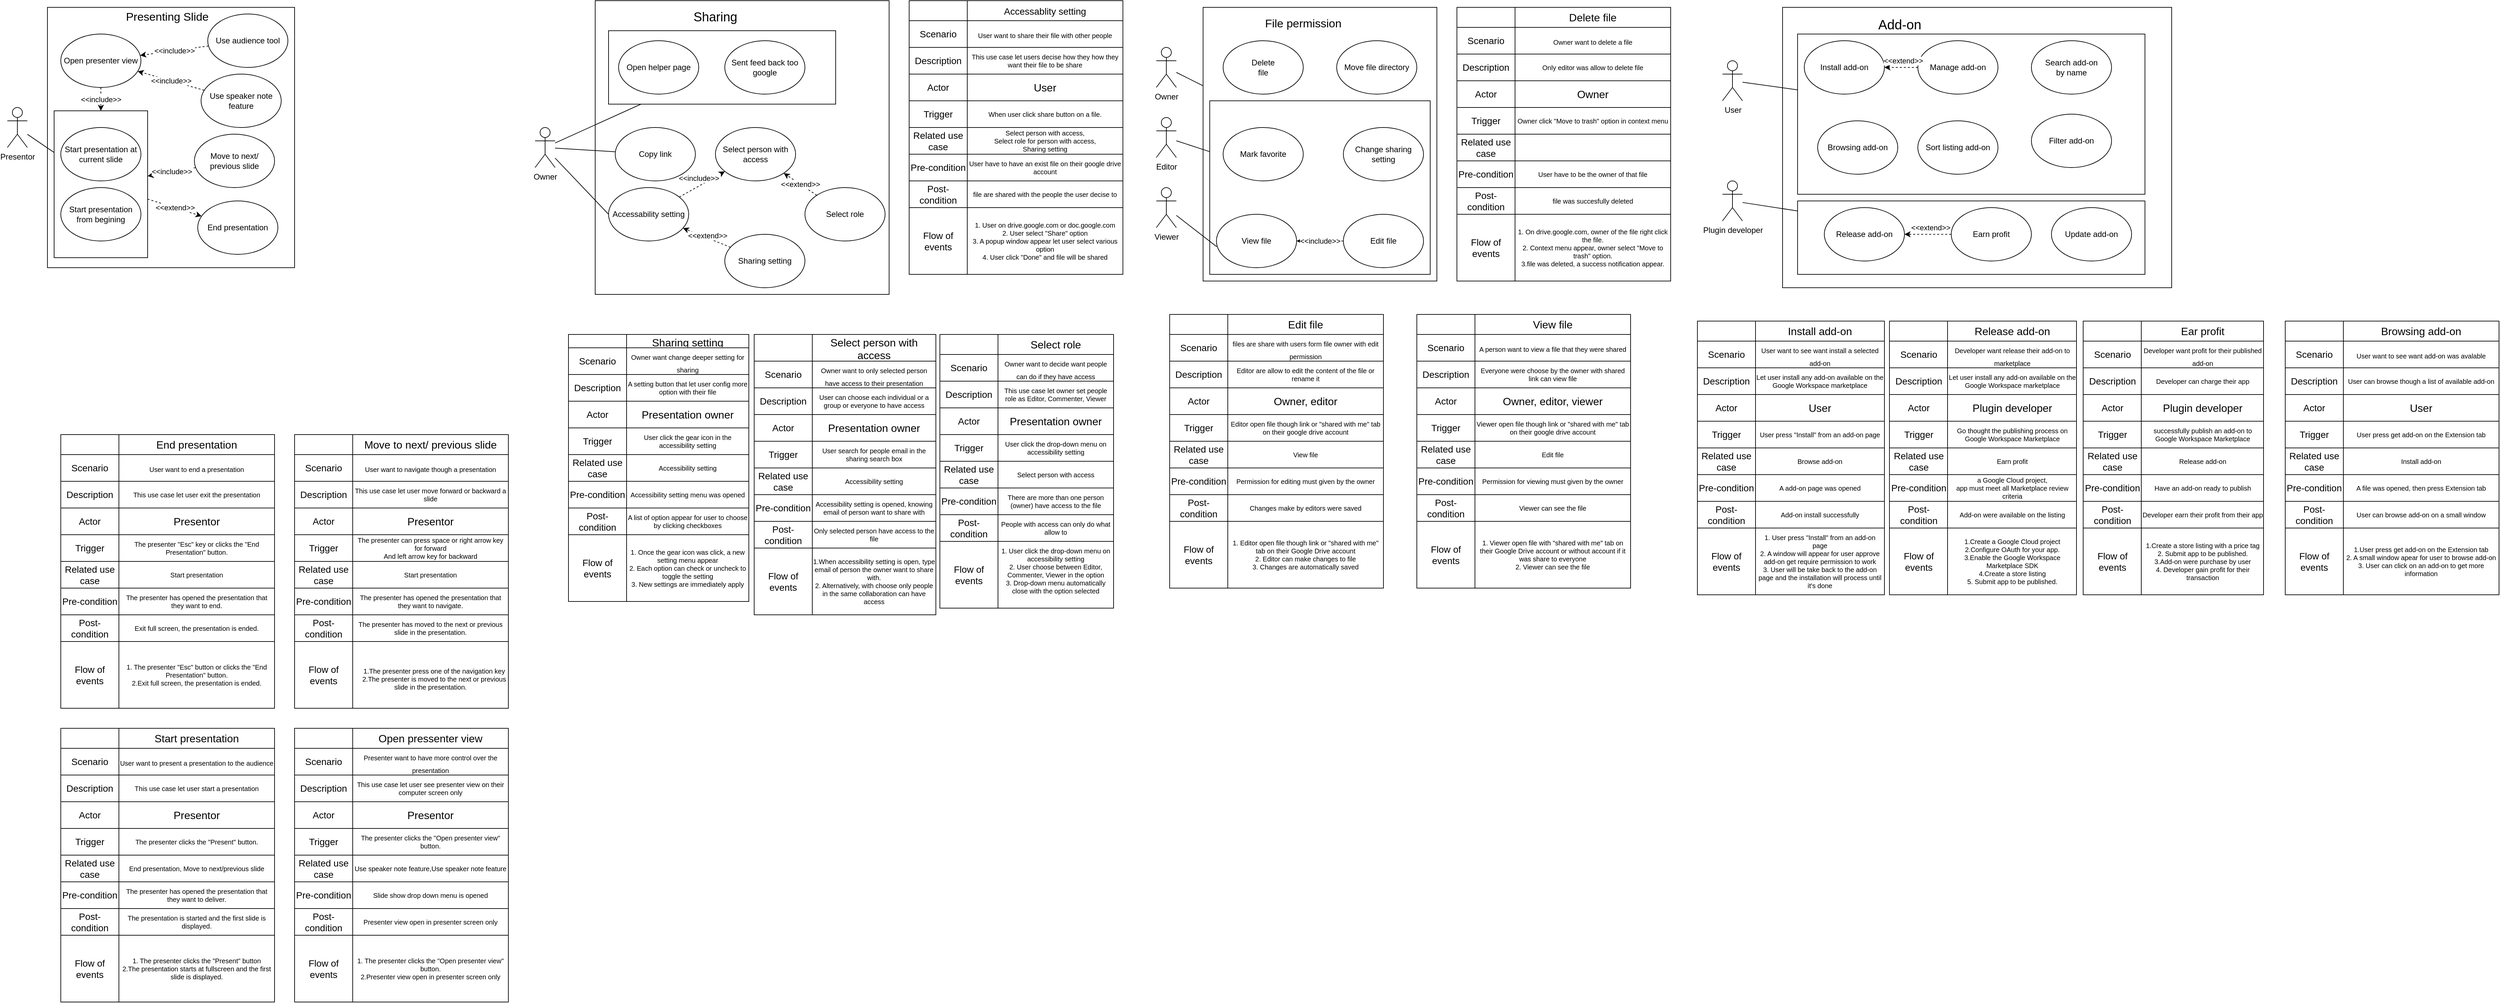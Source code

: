 <mxfile version="22.0.4" type="github">
  <diagram name="Page-1" id="ZFZNMDQ-Nj2fwGIMhTO-">
    <mxGraphModel dx="2307" dy="1955" grid="1" gridSize="10" guides="1" tooltips="1" connect="1" arrows="1" fold="1" page="1" pageScale="1" pageWidth="850" pageHeight="1100" math="0" shadow="0">
      <root>
        <mxCell id="0" />
        <mxCell id="1" parent="0" />
        <mxCell id="9420kmqU3tQKIzeqtF9q-46" value="" style="rounded=0;whiteSpace=wrap;html=1;" parent="1" vertex="1">
          <mxGeometry x="1827.5" y="-1080" width="582.5" height="420" as="geometry" />
        </mxCell>
        <mxCell id="BHgwa94hj0UdYp3fyLXe-32" value="" style="rounded=0;whiteSpace=wrap;html=1;" vertex="1" parent="1">
          <mxGeometry x="1850" y="-790" width="520" height="110" as="geometry" />
        </mxCell>
        <mxCell id="9420kmqU3tQKIzeqtF9q-1" value="" style="rounded=0;whiteSpace=wrap;html=1;" parent="1" vertex="1">
          <mxGeometry x="50" y="-1090" width="440" height="440" as="geometry" />
        </mxCell>
        <mxCell id="BHgwa94hj0UdYp3fyLXe-26" value="" style="rounded=0;whiteSpace=wrap;html=1;" vertex="1" parent="1">
          <mxGeometry x="70" y="-1045" width="340" height="110" as="geometry" />
        </mxCell>
        <mxCell id="BHgwa94hj0UdYp3fyLXe-21" value="" style="rounded=0;whiteSpace=wrap;html=1;" vertex="1" parent="1">
          <mxGeometry x="1850" y="-1040" width="520" height="240" as="geometry" />
        </mxCell>
        <mxCell id="9420kmqU3tQKIzeqtF9q-11" value="" style="rounded=0;whiteSpace=wrap;html=1;" parent="1" vertex="1">
          <mxGeometry x="960" y="-1080" width="350" height="410" as="geometry" />
        </mxCell>
        <mxCell id="BHgwa94hj0UdYp3fyLXe-17" value="" style="rounded=0;whiteSpace=wrap;html=1;" vertex="1" parent="1">
          <mxGeometry x="970" y="-940" width="330" height="260" as="geometry" />
        </mxCell>
        <mxCell id="9420kmqU3tQKIzeqtF9q-29" value="" style="rounded=0;whiteSpace=wrap;html=1;" parent="1" vertex="1">
          <mxGeometry x="-770" y="-1080" width="370" height="390" as="geometry" />
        </mxCell>
        <mxCell id="BHgwa94hj0UdYp3fyLXe-8" value="" style="rounded=0;whiteSpace=wrap;html=1;" vertex="1" parent="1">
          <mxGeometry x="-760" y="-925" width="140" height="220" as="geometry" />
        </mxCell>
        <mxCell id="9420kmqU3tQKIzeqtF9q-2" value="Sharing" style="text;html=1;strokeColor=none;fillColor=none;align=center;verticalAlign=middle;whiteSpace=wrap;rounded=0;fontSize=19;" parent="1" vertex="1">
          <mxGeometry x="200" y="-1080" width="60" height="30" as="geometry" />
        </mxCell>
        <mxCell id="9420kmqU3tQKIzeqtF9q-3" value="&lt;div&gt;Accessability setting&lt;br&gt;&lt;/div&gt;" style="ellipse;whiteSpace=wrap;html=1;" parent="1" vertex="1">
          <mxGeometry x="70" y="-810" width="120" height="80" as="geometry" />
        </mxCell>
        <mxCell id="9420kmqU3tQKIzeqtF9q-10" value="&amp;lt;&amp;lt;include&amp;gt;&amp;gt;" style="rounded=0;orthogonalLoop=1;jettySize=auto;html=1;dashed=1;" parent="1" source="9420kmqU3tQKIzeqtF9q-3" target="9420kmqU3tQKIzeqtF9q-4" edge="1">
          <mxGeometry y="10" relative="1" as="geometry">
            <mxPoint as="offset" />
            <mxPoint x="240" y="-920" as="targetPoint" />
          </mxGeometry>
        </mxCell>
        <mxCell id="9420kmqU3tQKIzeqtF9q-4" value="Select person with access" style="ellipse;whiteSpace=wrap;html=1;" parent="1" vertex="1">
          <mxGeometry x="230" y="-900" width="120" height="80" as="geometry" />
        </mxCell>
        <mxCell id="9420kmqU3tQKIzeqtF9q-6" value="Sharing setting" style="ellipse;whiteSpace=wrap;html=1;" parent="1" vertex="1">
          <mxGeometry x="244" y="-740" width="120" height="80" as="geometry" />
        </mxCell>
        <mxCell id="BHgwa94hj0UdYp3fyLXe-10" style="rounded=0;orthogonalLoop=1;jettySize=auto;html=1;endArrow=none;endFill=0;" edge="1" parent="1" source="9420kmqU3tQKIzeqtF9q-7" target="BHgwa94hj0UdYp3fyLXe-9">
          <mxGeometry relative="1" as="geometry" />
        </mxCell>
        <mxCell id="BHgwa94hj0UdYp3fyLXe-12" style="rounded=0;orthogonalLoop=1;jettySize=auto;html=1;endArrow=none;endFill=0;" edge="1" parent="1" source="9420kmqU3tQKIzeqtF9q-7" target="BHgwa94hj0UdYp3fyLXe-26">
          <mxGeometry relative="1" as="geometry" />
        </mxCell>
        <mxCell id="9420kmqU3tQKIzeqtF9q-7" value="Owner" style="shape=umlActor;verticalLabelPosition=bottom;verticalAlign=top;html=1;outlineConnect=0;" parent="1" vertex="1">
          <mxGeometry x="-40" y="-900" width="30" height="60" as="geometry" />
        </mxCell>
        <mxCell id="9420kmqU3tQKIzeqtF9q-8" value="" style="endArrow=none;html=1;rounded=0;entryX=0;entryY=0.5;entryDx=0;entryDy=0;" parent="1" source="9420kmqU3tQKIzeqtF9q-7" target="9420kmqU3tQKIzeqtF9q-3" edge="1">
          <mxGeometry width="50" height="50" relative="1" as="geometry">
            <mxPoint x="310" y="-805" as="sourcePoint" />
            <mxPoint x="360" y="-855" as="targetPoint" />
          </mxGeometry>
        </mxCell>
        <mxCell id="9420kmqU3tQKIzeqtF9q-12" value="Select role " style="ellipse;whiteSpace=wrap;html=1;" parent="1" vertex="1">
          <mxGeometry x="364" y="-810" width="120" height="80" as="geometry" />
        </mxCell>
        <mxCell id="9420kmqU3tQKIzeqtF9q-17" value="File permission" style="text;html=1;strokeColor=none;fillColor=none;align=center;verticalAlign=middle;whiteSpace=wrap;rounded=0;fontSize=17;" parent="1" vertex="1">
          <mxGeometry x="995" y="-1070" width="230" height="30" as="geometry" />
        </mxCell>
        <mxCell id="9420kmqU3tQKIzeqtF9q-18" value="Owner" style="shape=umlActor;verticalLabelPosition=bottom;verticalAlign=top;html=1;outlineConnect=0;" parent="1" vertex="1">
          <mxGeometry x="890" y="-1020" width="30" height="60" as="geometry" />
        </mxCell>
        <mxCell id="9420kmqU3tQKIzeqtF9q-19" value="Editor" style="shape=umlActor;verticalLabelPosition=bottom;verticalAlign=top;html=1;outlineConnect=0;" parent="1" vertex="1">
          <mxGeometry x="890" y="-915" width="30" height="60" as="geometry" />
        </mxCell>
        <mxCell id="9420kmqU3tQKIzeqtF9q-20" value="Viewer" style="shape=umlActor;verticalLabelPosition=bottom;verticalAlign=top;html=1;outlineConnect=0;" parent="1" vertex="1">
          <mxGeometry x="890" y="-810" width="30" height="60" as="geometry" />
        </mxCell>
        <mxCell id="9420kmqU3tQKIzeqtF9q-21" value="&lt;div&gt;Delete&lt;/div&gt;&lt;div&gt;file&lt;br&gt;&lt;/div&gt;" style="ellipse;whiteSpace=wrap;html=1;" parent="1" vertex="1">
          <mxGeometry x="990" y="-1030" width="120" height="80" as="geometry" />
        </mxCell>
        <mxCell id="9420kmqU3tQKIzeqtF9q-45" value="&amp;lt;&amp;lt;include&amp;gt;&amp;gt;" style="rounded=0;orthogonalLoop=1;jettySize=auto;html=1;dashed=1;" parent="1" source="9420kmqU3tQKIzeqtF9q-22" target="9420kmqU3tQKIzeqtF9q-23" edge="1">
          <mxGeometry relative="1" as="geometry" />
        </mxCell>
        <mxCell id="9420kmqU3tQKIzeqtF9q-22" value="Edit file" style="ellipse;whiteSpace=wrap;html=1;" parent="1" vertex="1">
          <mxGeometry x="1170" y="-770" width="120" height="80" as="geometry" />
        </mxCell>
        <mxCell id="9420kmqU3tQKIzeqtF9q-23" value="View file" style="ellipse;whiteSpace=wrap;html=1;" parent="1" vertex="1">
          <mxGeometry x="980" y="-770" width="120" height="80" as="geometry" />
        </mxCell>
        <mxCell id="9420kmqU3tQKIzeqtF9q-24" value="" style="endArrow=none;html=1;rounded=0;" parent="1" source="9420kmqU3tQKIzeqtF9q-18" edge="1" target="9420kmqU3tQKIzeqtF9q-11">
          <mxGeometry width="50" height="50" relative="1" as="geometry">
            <mxPoint x="1210" y="-840" as="sourcePoint" />
            <mxPoint x="1020" y="-990" as="targetPoint" />
          </mxGeometry>
        </mxCell>
        <mxCell id="9420kmqU3tQKIzeqtF9q-25" value="" style="endArrow=none;html=1;rounded=0;" parent="1" source="9420kmqU3tQKIzeqtF9q-19" target="BHgwa94hj0UdYp3fyLXe-17" edge="1">
          <mxGeometry width="50" height="50" relative="1" as="geometry">
            <mxPoint x="960" y="-835" as="sourcePoint" />
            <mxPoint x="1010" y="-885" as="targetPoint" />
          </mxGeometry>
        </mxCell>
        <mxCell id="9420kmqU3tQKIzeqtF9q-26" value="" style="endArrow=none;html=1;rounded=0;entryX=0.004;entryY=0.607;entryDx=0;entryDy=0;entryPerimeter=0;" parent="1" source="9420kmqU3tQKIzeqtF9q-20" target="9420kmqU3tQKIzeqtF9q-23" edge="1">
          <mxGeometry width="50" height="50" relative="1" as="geometry">
            <mxPoint x="1210" y="-840" as="sourcePoint" />
            <mxPoint x="1260" y="-890" as="targetPoint" />
          </mxGeometry>
        </mxCell>
        <mxCell id="9420kmqU3tQKIzeqtF9q-30" value="Presenting Slide" style="text;html=1;strokeColor=none;fillColor=none;align=center;verticalAlign=middle;whiteSpace=wrap;rounded=0;fontSize=17;" parent="1" vertex="1">
          <mxGeometry x="-702.5" y="-1080" width="222.5" height="30" as="geometry" />
        </mxCell>
        <mxCell id="9420kmqU3tQKIzeqtF9q-31" value="Presentor" style="shape=umlActor;verticalLabelPosition=bottom;verticalAlign=top;html=1;outlineConnect=0;" parent="1" vertex="1">
          <mxGeometry x="-830" y="-930" width="30" height="60" as="geometry" />
        </mxCell>
        <mxCell id="9420kmqU3tQKIzeqtF9q-43" value="" style="endArrow=none;html=1;rounded=0;" parent="1" source="9420kmqU3tQKIzeqtF9q-31" target="BHgwa94hj0UdYp3fyLXe-8" edge="1">
          <mxGeometry width="50" height="50" relative="1" as="geometry">
            <mxPoint x="-590" y="-830" as="sourcePoint" />
            <mxPoint x="-755" y="-900" as="targetPoint" />
          </mxGeometry>
        </mxCell>
        <mxCell id="9420kmqU3tQKIzeqtF9q-48" value="Add-on" style="text;html=1;strokeColor=none;fillColor=none;align=center;verticalAlign=middle;whiteSpace=wrap;rounded=0;fontSize=20;" parent="1" vertex="1">
          <mxGeometry x="1957.5" y="-1070" width="90" height="30" as="geometry" />
        </mxCell>
        <mxCell id="9420kmqU3tQKIzeqtF9q-49" value="User" style="shape=umlActor;verticalLabelPosition=bottom;verticalAlign=top;html=1;outlineConnect=0;" parent="1" vertex="1">
          <mxGeometry x="1737.5" y="-1000" width="30" height="60" as="geometry" />
        </mxCell>
        <mxCell id="9420kmqU3tQKIzeqtF9q-50" value="Browsing add-on" style="ellipse;whiteSpace=wrap;html=1;" parent="1" vertex="1">
          <mxGeometry x="1880" y="-910" width="120" height="80" as="geometry" />
        </mxCell>
        <mxCell id="9420kmqU3tQKIzeqtF9q-51" value="Install add-on" style="ellipse;whiteSpace=wrap;html=1;" parent="1" vertex="1">
          <mxGeometry x="1860" y="-1030" width="120" height="80" as="geometry" />
        </mxCell>
        <mxCell id="9420kmqU3tQKIzeqtF9q-52" value="Plugin developer" style="shape=umlActor;verticalLabelPosition=bottom;verticalAlign=top;html=1;outlineConnect=0;" parent="1" vertex="1">
          <mxGeometry x="1737.5" y="-820" width="30" height="60" as="geometry" />
        </mxCell>
        <mxCell id="9420kmqU3tQKIzeqtF9q-54" value="Release add-on" style="ellipse;whiteSpace=wrap;html=1;" parent="1" vertex="1">
          <mxGeometry x="1890" y="-780" width="120" height="80" as="geometry" />
        </mxCell>
        <mxCell id="9420kmqU3tQKIzeqtF9q-59" value="&amp;lt;&amp;lt;extend&amp;gt;&amp;gt;" style="rounded=0;orthogonalLoop=1;jettySize=auto;html=1;dashed=1;" parent="1" source="9420kmqU3tQKIzeqtF9q-55" target="9420kmqU3tQKIzeqtF9q-54" edge="1">
          <mxGeometry x="-0.111" y="-10" relative="1" as="geometry">
            <mxPoint as="offset" />
          </mxGeometry>
        </mxCell>
        <mxCell id="9420kmqU3tQKIzeqtF9q-55" value="Earn profit" style="ellipse;whiteSpace=wrap;html=1;" parent="1" vertex="1">
          <mxGeometry x="2080" y="-780" width="120" height="80" as="geometry" />
        </mxCell>
        <mxCell id="9420kmqU3tQKIzeqtF9q-56" value="" style="endArrow=none;html=1;rounded=0;" parent="1" source="9420kmqU3tQKIzeqtF9q-49" target="BHgwa94hj0UdYp3fyLXe-21" edge="1">
          <mxGeometry width="50" height="50" relative="1" as="geometry">
            <mxPoint x="1787.5" y="-800" as="sourcePoint" />
            <mxPoint x="1837.5" y="-850" as="targetPoint" />
          </mxGeometry>
        </mxCell>
        <mxCell id="9420kmqU3tQKIzeqtF9q-58" value="" style="endArrow=none;html=1;rounded=0;" parent="1" source="9420kmqU3tQKIzeqtF9q-52" target="BHgwa94hj0UdYp3fyLXe-32" edge="1">
          <mxGeometry width="50" height="50" relative="1" as="geometry">
            <mxPoint x="1787.5" y="-800" as="sourcePoint" />
            <mxPoint x="1837.5" y="-850" as="targetPoint" />
          </mxGeometry>
        </mxCell>
        <mxCell id="pB1SBQTcmTo_JxWqI2r3-26" value="" style="shape=table;startSize=0;container=1;collapsible=0;childLayout=tableLayout;fontSize=12;" parent="1" vertex="1">
          <mxGeometry x="520" y="-1090" width="320" height="410" as="geometry" />
        </mxCell>
        <mxCell id="pB1SBQTcmTo_JxWqI2r3-31" value="" style="shape=tableRow;horizontal=0;startSize=0;swimlaneHead=0;swimlaneBody=0;strokeColor=inherit;top=0;left=0;bottom=0;right=0;collapsible=0;dropTarget=0;fillColor=none;points=[[0,0.5],[1,0.5]];portConstraint=eastwest;fontSize=16;" parent="pB1SBQTcmTo_JxWqI2r3-26" vertex="1">
          <mxGeometry width="320" height="30" as="geometry" />
        </mxCell>
        <mxCell id="pB1SBQTcmTo_JxWqI2r3-32" value="" style="shape=partialRectangle;html=1;whiteSpace=wrap;connectable=0;strokeColor=inherit;overflow=hidden;fillColor=none;top=0;left=0;bottom=0;right=0;pointerEvents=1;fontSize=14;" parent="pB1SBQTcmTo_JxWqI2r3-31" vertex="1">
          <mxGeometry width="87" height="30" as="geometry">
            <mxRectangle width="87" height="30" as="alternateBounds" />
          </mxGeometry>
        </mxCell>
        <mxCell id="pB1SBQTcmTo_JxWqI2r3-52" value="&lt;font style=&quot;font-size: 14px;&quot;&gt;Accessablity setting&lt;br&gt;&lt;/font&gt;" style="shape=partialRectangle;html=1;whiteSpace=wrap;connectable=0;strokeColor=inherit;overflow=hidden;fillColor=none;top=0;left=0;bottom=0;right=0;pointerEvents=1;fontSize=16;" parent="pB1SBQTcmTo_JxWqI2r3-31" vertex="1">
          <mxGeometry x="87" width="233" height="30" as="geometry">
            <mxRectangle width="233" height="30" as="alternateBounds" />
          </mxGeometry>
        </mxCell>
        <mxCell id="pB1SBQTcmTo_JxWqI2r3-35" value="" style="shape=tableRow;horizontal=0;startSize=0;swimlaneHead=0;swimlaneBody=0;strokeColor=inherit;top=0;left=0;bottom=0;right=0;collapsible=0;dropTarget=0;fillColor=none;points=[[0,0.5],[1,0.5]];portConstraint=eastwest;fontSize=16;" parent="pB1SBQTcmTo_JxWqI2r3-26" vertex="1">
          <mxGeometry y="30" width="320" height="40" as="geometry" />
        </mxCell>
        <mxCell id="pB1SBQTcmTo_JxWqI2r3-36" value="Scenario" style="shape=partialRectangle;html=1;whiteSpace=wrap;connectable=0;strokeColor=inherit;overflow=hidden;fillColor=none;top=0;left=0;bottom=0;right=0;pointerEvents=1;fontSize=14;" parent="pB1SBQTcmTo_JxWqI2r3-35" vertex="1">
          <mxGeometry width="87" height="40" as="geometry">
            <mxRectangle width="87" height="40" as="alternateBounds" />
          </mxGeometry>
        </mxCell>
        <mxCell id="pB1SBQTcmTo_JxWqI2r3-53" value="&lt;font size=&quot;1&quot;&gt;User want to share their file with other people&lt;br&gt;&lt;/font&gt;" style="shape=partialRectangle;html=1;whiteSpace=wrap;connectable=0;strokeColor=inherit;overflow=hidden;fillColor=none;top=0;left=0;bottom=0;right=0;pointerEvents=1;fontSize=16;" parent="pB1SBQTcmTo_JxWqI2r3-35" vertex="1">
          <mxGeometry x="87" width="233" height="40" as="geometry">
            <mxRectangle width="233" height="40" as="alternateBounds" />
          </mxGeometry>
        </mxCell>
        <mxCell id="pB1SBQTcmTo_JxWqI2r3-55" style="shape=tableRow;horizontal=0;startSize=0;swimlaneHead=0;swimlaneBody=0;strokeColor=inherit;top=0;left=0;bottom=0;right=0;collapsible=0;dropTarget=0;fillColor=none;points=[[0,0.5],[1,0.5]];portConstraint=eastwest;fontSize=16;" parent="pB1SBQTcmTo_JxWqI2r3-26" vertex="1">
          <mxGeometry y="70" width="320" height="40" as="geometry" />
        </mxCell>
        <mxCell id="pB1SBQTcmTo_JxWqI2r3-56" value="Description" style="shape=partialRectangle;html=1;whiteSpace=wrap;connectable=0;strokeColor=inherit;overflow=hidden;fillColor=none;top=0;left=0;bottom=0;right=0;pointerEvents=1;fontSize=14;" parent="pB1SBQTcmTo_JxWqI2r3-55" vertex="1">
          <mxGeometry width="87" height="40" as="geometry">
            <mxRectangle width="87" height="40" as="alternateBounds" />
          </mxGeometry>
        </mxCell>
        <mxCell id="pB1SBQTcmTo_JxWqI2r3-57" value="This use case let users decise how they how they want their file to be share" style="shape=partialRectangle;html=1;whiteSpace=wrap;connectable=0;strokeColor=inherit;overflow=hidden;fillColor=none;top=0;left=0;bottom=0;right=0;pointerEvents=1;fontSize=10;" parent="pB1SBQTcmTo_JxWqI2r3-55" vertex="1">
          <mxGeometry x="87" width="233" height="40" as="geometry">
            <mxRectangle width="233" height="40" as="alternateBounds" />
          </mxGeometry>
        </mxCell>
        <mxCell id="pB1SBQTcmTo_JxWqI2r3-58" style="shape=tableRow;horizontal=0;startSize=0;swimlaneHead=0;swimlaneBody=0;strokeColor=inherit;top=0;left=0;bottom=0;right=0;collapsible=0;dropTarget=0;fillColor=none;points=[[0,0.5],[1,0.5]];portConstraint=eastwest;fontSize=16;" parent="pB1SBQTcmTo_JxWqI2r3-26" vertex="1">
          <mxGeometry y="110" width="320" height="40" as="geometry" />
        </mxCell>
        <mxCell id="pB1SBQTcmTo_JxWqI2r3-59" value="Actor" style="shape=partialRectangle;html=1;whiteSpace=wrap;connectable=0;strokeColor=inherit;overflow=hidden;fillColor=none;top=0;left=0;bottom=0;right=0;pointerEvents=1;fontSize=14;" parent="pB1SBQTcmTo_JxWqI2r3-58" vertex="1">
          <mxGeometry width="87" height="40" as="geometry">
            <mxRectangle width="87" height="40" as="alternateBounds" />
          </mxGeometry>
        </mxCell>
        <mxCell id="pB1SBQTcmTo_JxWqI2r3-60" value="User" style="shape=partialRectangle;html=1;whiteSpace=wrap;connectable=0;strokeColor=inherit;overflow=hidden;fillColor=none;top=0;left=0;bottom=0;right=0;pointerEvents=1;fontSize=16;" parent="pB1SBQTcmTo_JxWqI2r3-58" vertex="1">
          <mxGeometry x="87" width="233" height="40" as="geometry">
            <mxRectangle width="233" height="40" as="alternateBounds" />
          </mxGeometry>
        </mxCell>
        <mxCell id="pB1SBQTcmTo_JxWqI2r3-61" style="shape=tableRow;horizontal=0;startSize=0;swimlaneHead=0;swimlaneBody=0;strokeColor=inherit;top=0;left=0;bottom=0;right=0;collapsible=0;dropTarget=0;fillColor=none;points=[[0,0.5],[1,0.5]];portConstraint=eastwest;fontSize=16;" parent="pB1SBQTcmTo_JxWqI2r3-26" vertex="1">
          <mxGeometry y="150" width="320" height="40" as="geometry" />
        </mxCell>
        <mxCell id="pB1SBQTcmTo_JxWqI2r3-62" value="Trigger" style="shape=partialRectangle;html=1;whiteSpace=wrap;connectable=0;strokeColor=inherit;overflow=hidden;fillColor=none;top=0;left=0;bottom=0;right=0;pointerEvents=1;fontSize=14;" parent="pB1SBQTcmTo_JxWqI2r3-61" vertex="1">
          <mxGeometry width="87" height="40" as="geometry">
            <mxRectangle width="87" height="40" as="alternateBounds" />
          </mxGeometry>
        </mxCell>
        <mxCell id="pB1SBQTcmTo_JxWqI2r3-63" value="When user click share button on a file." style="shape=partialRectangle;html=1;whiteSpace=wrap;connectable=0;strokeColor=inherit;overflow=hidden;fillColor=none;top=0;left=0;bottom=0;right=0;pointerEvents=1;fontSize=10;" parent="pB1SBQTcmTo_JxWqI2r3-61" vertex="1">
          <mxGeometry x="87" width="233" height="40" as="geometry">
            <mxRectangle width="233" height="40" as="alternateBounds" />
          </mxGeometry>
        </mxCell>
        <mxCell id="pB1SBQTcmTo_JxWqI2r3-64" style="shape=tableRow;horizontal=0;startSize=0;swimlaneHead=0;swimlaneBody=0;strokeColor=inherit;top=0;left=0;bottom=0;right=0;collapsible=0;dropTarget=0;fillColor=none;points=[[0,0.5],[1,0.5]];portConstraint=eastwest;fontSize=16;" parent="pB1SBQTcmTo_JxWqI2r3-26" vertex="1">
          <mxGeometry y="190" width="320" height="40" as="geometry" />
        </mxCell>
        <mxCell id="pB1SBQTcmTo_JxWqI2r3-65" value="Related use case" style="shape=partialRectangle;html=1;whiteSpace=wrap;connectable=0;strokeColor=inherit;overflow=hidden;fillColor=none;top=0;left=0;bottom=0;right=0;pointerEvents=1;fontSize=14;" parent="pB1SBQTcmTo_JxWqI2r3-64" vertex="1">
          <mxGeometry width="87" height="40" as="geometry">
            <mxRectangle width="87" height="40" as="alternateBounds" />
          </mxGeometry>
        </mxCell>
        <mxCell id="pB1SBQTcmTo_JxWqI2r3-66" value="&lt;div style=&quot;font-size: 10px;&quot;&gt;&lt;font style=&quot;font-size: 10px;&quot;&gt;Select person with access,&lt;/font&gt;&lt;/div&gt;&lt;div style=&quot;font-size: 10px;&quot;&gt;&lt;font style=&quot;font-size: 10px;&quot;&gt;Select role for person with access,&lt;/font&gt;&lt;/div&gt;&lt;div style=&quot;font-size: 10px;&quot;&gt;Sharing setting&lt;/div&gt;" style="shape=partialRectangle;html=1;whiteSpace=wrap;connectable=0;strokeColor=inherit;overflow=hidden;fillColor=none;top=0;left=0;bottom=0;right=0;pointerEvents=1;fontSize=10;" parent="pB1SBQTcmTo_JxWqI2r3-64" vertex="1">
          <mxGeometry x="87" width="233" height="40" as="geometry">
            <mxRectangle width="233" height="40" as="alternateBounds" />
          </mxGeometry>
        </mxCell>
        <mxCell id="pB1SBQTcmTo_JxWqI2r3-67" style="shape=tableRow;horizontal=0;startSize=0;swimlaneHead=0;swimlaneBody=0;strokeColor=inherit;top=0;left=0;bottom=0;right=0;collapsible=0;dropTarget=0;fillColor=none;points=[[0,0.5],[1,0.5]];portConstraint=eastwest;fontSize=13;" parent="pB1SBQTcmTo_JxWqI2r3-26" vertex="1">
          <mxGeometry y="230" width="320" height="40" as="geometry" />
        </mxCell>
        <mxCell id="pB1SBQTcmTo_JxWqI2r3-68" value="Pre-condition" style="shape=partialRectangle;html=1;whiteSpace=wrap;connectable=0;strokeColor=inherit;overflow=hidden;fillColor=none;top=0;left=0;bottom=0;right=0;pointerEvents=1;fontSize=14;" parent="pB1SBQTcmTo_JxWqI2r3-67" vertex="1">
          <mxGeometry width="87" height="40" as="geometry">
            <mxRectangle width="87" height="40" as="alternateBounds" />
          </mxGeometry>
        </mxCell>
        <mxCell id="pB1SBQTcmTo_JxWqI2r3-69" value="User have to have an exist file on their google drive account" style="shape=partialRectangle;html=1;whiteSpace=wrap;connectable=0;strokeColor=inherit;overflow=hidden;fillColor=none;top=0;left=0;bottom=0;right=0;pointerEvents=1;fontSize=10;" parent="pB1SBQTcmTo_JxWqI2r3-67" vertex="1">
          <mxGeometry x="87" width="233" height="40" as="geometry">
            <mxRectangle width="233" height="40" as="alternateBounds" />
          </mxGeometry>
        </mxCell>
        <mxCell id="pB1SBQTcmTo_JxWqI2r3-70" style="shape=tableRow;horizontal=0;startSize=0;swimlaneHead=0;swimlaneBody=0;strokeColor=inherit;top=0;left=0;bottom=0;right=0;collapsible=0;dropTarget=0;fillColor=none;points=[[0,0.5],[1,0.5]];portConstraint=eastwest;fontSize=16;" parent="pB1SBQTcmTo_JxWqI2r3-26" vertex="1">
          <mxGeometry y="270" width="320" height="40" as="geometry" />
        </mxCell>
        <mxCell id="pB1SBQTcmTo_JxWqI2r3-71" value="Post-condition" style="shape=partialRectangle;html=1;whiteSpace=wrap;connectable=0;strokeColor=inherit;overflow=hidden;fillColor=none;top=0;left=0;bottom=0;right=0;pointerEvents=1;fontSize=14;" parent="pB1SBQTcmTo_JxWqI2r3-70" vertex="1">
          <mxGeometry width="87" height="40" as="geometry">
            <mxRectangle width="87" height="40" as="alternateBounds" />
          </mxGeometry>
        </mxCell>
        <mxCell id="pB1SBQTcmTo_JxWqI2r3-72" value="file are shared with the people the user decise to" style="shape=partialRectangle;html=1;whiteSpace=wrap;connectable=0;strokeColor=inherit;overflow=hidden;fillColor=none;top=0;left=0;bottom=0;right=0;pointerEvents=1;fontSize=10;" parent="pB1SBQTcmTo_JxWqI2r3-70" vertex="1">
          <mxGeometry x="87" width="233" height="40" as="geometry">
            <mxRectangle width="233" height="40" as="alternateBounds" />
          </mxGeometry>
        </mxCell>
        <mxCell id="pB1SBQTcmTo_JxWqI2r3-73" style="shape=tableRow;horizontal=0;startSize=0;swimlaneHead=0;swimlaneBody=0;strokeColor=inherit;top=0;left=0;bottom=0;right=0;collapsible=0;dropTarget=0;fillColor=none;points=[[0,0.5],[1,0.5]];portConstraint=eastwest;fontSize=16;" parent="pB1SBQTcmTo_JxWqI2r3-26" vertex="1">
          <mxGeometry y="310" width="320" height="100" as="geometry" />
        </mxCell>
        <mxCell id="pB1SBQTcmTo_JxWqI2r3-74" value="Flow of events" style="shape=partialRectangle;html=1;whiteSpace=wrap;connectable=0;strokeColor=inherit;overflow=hidden;fillColor=none;top=0;left=0;bottom=0;right=0;pointerEvents=1;fontSize=14;" parent="pB1SBQTcmTo_JxWqI2r3-73" vertex="1">
          <mxGeometry width="87" height="100" as="geometry">
            <mxRectangle width="87" height="100" as="alternateBounds" />
          </mxGeometry>
        </mxCell>
        <mxCell id="pB1SBQTcmTo_JxWqI2r3-75" value="&lt;div&gt;1. User on drive.google.com or doc.google.com&lt;/div&gt;&lt;div&gt;2. User select &quot;Share&quot; option&lt;/div&gt;&lt;div&gt;3. A popup window appear let user select various option&lt;/div&gt;&lt;div&gt;4. User click &quot;Done&quot; and file will be shared&lt;br&gt;&lt;/div&gt;" style="shape=partialRectangle;html=1;whiteSpace=wrap;connectable=0;strokeColor=inherit;overflow=hidden;fillColor=none;top=0;left=0;bottom=0;right=0;pointerEvents=1;fontSize=10;" parent="pB1SBQTcmTo_JxWqI2r3-73" vertex="1">
          <mxGeometry x="87" width="233" height="100" as="geometry">
            <mxRectangle width="233" height="100" as="alternateBounds" />
          </mxGeometry>
        </mxCell>
        <mxCell id="pB1SBQTcmTo_JxWqI2r3-82" value="&amp;lt;&amp;lt;extend&amp;gt;&amp;gt;" style="endArrow=classic;html=1;rounded=0;dashed=1;" parent="1" source="9420kmqU3tQKIzeqtF9q-6" target="9420kmqU3tQKIzeqtF9q-3" edge="1">
          <mxGeometry x="0.001" y="-3" width="50" height="50" relative="1" as="geometry">
            <mxPoint x="270" y="-795" as="sourcePoint" />
            <mxPoint x="204" y="-922" as="targetPoint" />
            <mxPoint as="offset" />
          </mxGeometry>
        </mxCell>
        <mxCell id="pB1SBQTcmTo_JxWqI2r3-83" value="" style="shape=table;startSize=0;container=1;collapsible=0;childLayout=tableLayout;fontSize=12;" parent="1" vertex="1">
          <mxGeometry x="910" y="-620" width="320" height="410" as="geometry" />
        </mxCell>
        <mxCell id="pB1SBQTcmTo_JxWqI2r3-84" value="" style="shape=tableRow;horizontal=0;startSize=0;swimlaneHead=0;swimlaneBody=0;strokeColor=inherit;top=0;left=0;bottom=0;right=0;collapsible=0;dropTarget=0;fillColor=none;points=[[0,0.5],[1,0.5]];portConstraint=eastwest;fontSize=16;" parent="pB1SBQTcmTo_JxWqI2r3-83" vertex="1">
          <mxGeometry width="320" height="30" as="geometry" />
        </mxCell>
        <mxCell id="pB1SBQTcmTo_JxWqI2r3-85" value="" style="shape=partialRectangle;html=1;whiteSpace=wrap;connectable=0;strokeColor=inherit;overflow=hidden;fillColor=none;top=0;left=0;bottom=0;right=0;pointerEvents=1;fontSize=14;" parent="pB1SBQTcmTo_JxWqI2r3-84" vertex="1">
          <mxGeometry width="87" height="30" as="geometry">
            <mxRectangle width="87" height="30" as="alternateBounds" />
          </mxGeometry>
        </mxCell>
        <mxCell id="pB1SBQTcmTo_JxWqI2r3-86" value="Edit file" style="shape=partialRectangle;html=1;whiteSpace=wrap;connectable=0;strokeColor=inherit;overflow=hidden;fillColor=none;top=0;left=0;bottom=0;right=0;pointerEvents=1;fontSize=16;" parent="pB1SBQTcmTo_JxWqI2r3-84" vertex="1">
          <mxGeometry x="87" width="233" height="30" as="geometry">
            <mxRectangle width="233" height="30" as="alternateBounds" />
          </mxGeometry>
        </mxCell>
        <mxCell id="pB1SBQTcmTo_JxWqI2r3-87" value="" style="shape=tableRow;horizontal=0;startSize=0;swimlaneHead=0;swimlaneBody=0;strokeColor=inherit;top=0;left=0;bottom=0;right=0;collapsible=0;dropTarget=0;fillColor=none;points=[[0,0.5],[1,0.5]];portConstraint=eastwest;fontSize=16;" parent="pB1SBQTcmTo_JxWqI2r3-83" vertex="1">
          <mxGeometry y="30" width="320" height="40" as="geometry" />
        </mxCell>
        <mxCell id="pB1SBQTcmTo_JxWqI2r3-88" value="Scenario" style="shape=partialRectangle;html=1;whiteSpace=wrap;connectable=0;strokeColor=inherit;overflow=hidden;fillColor=none;top=0;left=0;bottom=0;right=0;pointerEvents=1;fontSize=14;" parent="pB1SBQTcmTo_JxWqI2r3-87" vertex="1">
          <mxGeometry width="87" height="40" as="geometry">
            <mxRectangle width="87" height="40" as="alternateBounds" />
          </mxGeometry>
        </mxCell>
        <mxCell id="pB1SBQTcmTo_JxWqI2r3-89" value="&lt;font size=&quot;1&quot;&gt;files are share with users form file owner with edit permission &lt;br&gt;&lt;/font&gt;" style="shape=partialRectangle;html=1;whiteSpace=wrap;connectable=0;strokeColor=inherit;overflow=hidden;fillColor=none;top=0;left=0;bottom=0;right=0;pointerEvents=1;fontSize=16;" parent="pB1SBQTcmTo_JxWqI2r3-87" vertex="1">
          <mxGeometry x="87" width="233" height="40" as="geometry">
            <mxRectangle width="233" height="40" as="alternateBounds" />
          </mxGeometry>
        </mxCell>
        <mxCell id="pB1SBQTcmTo_JxWqI2r3-90" style="shape=tableRow;horizontal=0;startSize=0;swimlaneHead=0;swimlaneBody=0;strokeColor=inherit;top=0;left=0;bottom=0;right=0;collapsible=0;dropTarget=0;fillColor=none;points=[[0,0.5],[1,0.5]];portConstraint=eastwest;fontSize=16;" parent="pB1SBQTcmTo_JxWqI2r3-83" vertex="1">
          <mxGeometry y="70" width="320" height="40" as="geometry" />
        </mxCell>
        <mxCell id="pB1SBQTcmTo_JxWqI2r3-91" value="Description" style="shape=partialRectangle;html=1;whiteSpace=wrap;connectable=0;strokeColor=inherit;overflow=hidden;fillColor=none;top=0;left=0;bottom=0;right=0;pointerEvents=1;fontSize=14;" parent="pB1SBQTcmTo_JxWqI2r3-90" vertex="1">
          <mxGeometry width="87" height="40" as="geometry">
            <mxRectangle width="87" height="40" as="alternateBounds" />
          </mxGeometry>
        </mxCell>
        <mxCell id="pB1SBQTcmTo_JxWqI2r3-92" value="Editor are allow to edit the content of the file or rename it" style="shape=partialRectangle;html=1;whiteSpace=wrap;connectable=0;strokeColor=inherit;overflow=hidden;fillColor=none;top=0;left=0;bottom=0;right=0;pointerEvents=1;fontSize=10;" parent="pB1SBQTcmTo_JxWqI2r3-90" vertex="1">
          <mxGeometry x="87" width="233" height="40" as="geometry">
            <mxRectangle width="233" height="40" as="alternateBounds" />
          </mxGeometry>
        </mxCell>
        <mxCell id="pB1SBQTcmTo_JxWqI2r3-93" style="shape=tableRow;horizontal=0;startSize=0;swimlaneHead=0;swimlaneBody=0;strokeColor=inherit;top=0;left=0;bottom=0;right=0;collapsible=0;dropTarget=0;fillColor=none;points=[[0,0.5],[1,0.5]];portConstraint=eastwest;fontSize=16;" parent="pB1SBQTcmTo_JxWqI2r3-83" vertex="1">
          <mxGeometry y="110" width="320" height="40" as="geometry" />
        </mxCell>
        <mxCell id="pB1SBQTcmTo_JxWqI2r3-94" value="Actor" style="shape=partialRectangle;html=1;whiteSpace=wrap;connectable=0;strokeColor=inherit;overflow=hidden;fillColor=none;top=0;left=0;bottom=0;right=0;pointerEvents=1;fontSize=14;" parent="pB1SBQTcmTo_JxWqI2r3-93" vertex="1">
          <mxGeometry width="87" height="40" as="geometry">
            <mxRectangle width="87" height="40" as="alternateBounds" />
          </mxGeometry>
        </mxCell>
        <mxCell id="pB1SBQTcmTo_JxWqI2r3-95" value="Owner, editor" style="shape=partialRectangle;html=1;whiteSpace=wrap;connectable=0;strokeColor=inherit;overflow=hidden;fillColor=none;top=0;left=0;bottom=0;right=0;pointerEvents=1;fontSize=16;" parent="pB1SBQTcmTo_JxWqI2r3-93" vertex="1">
          <mxGeometry x="87" width="233" height="40" as="geometry">
            <mxRectangle width="233" height="40" as="alternateBounds" />
          </mxGeometry>
        </mxCell>
        <mxCell id="pB1SBQTcmTo_JxWqI2r3-96" style="shape=tableRow;horizontal=0;startSize=0;swimlaneHead=0;swimlaneBody=0;strokeColor=inherit;top=0;left=0;bottom=0;right=0;collapsible=0;dropTarget=0;fillColor=none;points=[[0,0.5],[1,0.5]];portConstraint=eastwest;fontSize=16;" parent="pB1SBQTcmTo_JxWqI2r3-83" vertex="1">
          <mxGeometry y="150" width="320" height="40" as="geometry" />
        </mxCell>
        <mxCell id="pB1SBQTcmTo_JxWqI2r3-97" value="Trigger" style="shape=partialRectangle;html=1;whiteSpace=wrap;connectable=0;strokeColor=inherit;overflow=hidden;fillColor=none;top=0;left=0;bottom=0;right=0;pointerEvents=1;fontSize=14;" parent="pB1SBQTcmTo_JxWqI2r3-96" vertex="1">
          <mxGeometry width="87" height="40" as="geometry">
            <mxRectangle width="87" height="40" as="alternateBounds" />
          </mxGeometry>
        </mxCell>
        <mxCell id="pB1SBQTcmTo_JxWqI2r3-98" value="Editor open file though link or &quot;shared with me&quot; tab on their google drive account" style="shape=partialRectangle;html=1;whiteSpace=wrap;connectable=0;strokeColor=inherit;overflow=hidden;fillColor=none;top=0;left=0;bottom=0;right=0;pointerEvents=1;fontSize=10;" parent="pB1SBQTcmTo_JxWqI2r3-96" vertex="1">
          <mxGeometry x="87" width="233" height="40" as="geometry">
            <mxRectangle width="233" height="40" as="alternateBounds" />
          </mxGeometry>
        </mxCell>
        <mxCell id="pB1SBQTcmTo_JxWqI2r3-99" style="shape=tableRow;horizontal=0;startSize=0;swimlaneHead=0;swimlaneBody=0;strokeColor=inherit;top=0;left=0;bottom=0;right=0;collapsible=0;dropTarget=0;fillColor=none;points=[[0,0.5],[1,0.5]];portConstraint=eastwest;fontSize=16;" parent="pB1SBQTcmTo_JxWqI2r3-83" vertex="1">
          <mxGeometry y="190" width="320" height="40" as="geometry" />
        </mxCell>
        <mxCell id="pB1SBQTcmTo_JxWqI2r3-100" value="Related use case" style="shape=partialRectangle;html=1;whiteSpace=wrap;connectable=0;strokeColor=inherit;overflow=hidden;fillColor=none;top=0;left=0;bottom=0;right=0;pointerEvents=1;fontSize=14;" parent="pB1SBQTcmTo_JxWqI2r3-99" vertex="1">
          <mxGeometry width="87" height="40" as="geometry">
            <mxRectangle width="87" height="40" as="alternateBounds" />
          </mxGeometry>
        </mxCell>
        <mxCell id="pB1SBQTcmTo_JxWqI2r3-101" value="View file" style="shape=partialRectangle;html=1;whiteSpace=wrap;connectable=0;strokeColor=inherit;overflow=hidden;fillColor=none;top=0;left=0;bottom=0;right=0;pointerEvents=1;fontSize=10;" parent="pB1SBQTcmTo_JxWqI2r3-99" vertex="1">
          <mxGeometry x="87" width="233" height="40" as="geometry">
            <mxRectangle width="233" height="40" as="alternateBounds" />
          </mxGeometry>
        </mxCell>
        <mxCell id="pB1SBQTcmTo_JxWqI2r3-102" style="shape=tableRow;horizontal=0;startSize=0;swimlaneHead=0;swimlaneBody=0;strokeColor=inherit;top=0;left=0;bottom=0;right=0;collapsible=0;dropTarget=0;fillColor=none;points=[[0,0.5],[1,0.5]];portConstraint=eastwest;fontSize=13;" parent="pB1SBQTcmTo_JxWqI2r3-83" vertex="1">
          <mxGeometry y="230" width="320" height="40" as="geometry" />
        </mxCell>
        <mxCell id="pB1SBQTcmTo_JxWqI2r3-103" value="Pre-condition" style="shape=partialRectangle;html=1;whiteSpace=wrap;connectable=0;strokeColor=inherit;overflow=hidden;fillColor=none;top=0;left=0;bottom=0;right=0;pointerEvents=1;fontSize=14;" parent="pB1SBQTcmTo_JxWqI2r3-102" vertex="1">
          <mxGeometry width="87" height="40" as="geometry">
            <mxRectangle width="87" height="40" as="alternateBounds" />
          </mxGeometry>
        </mxCell>
        <mxCell id="pB1SBQTcmTo_JxWqI2r3-104" value="Permission for editing must given by the owner " style="shape=partialRectangle;html=1;whiteSpace=wrap;connectable=0;strokeColor=inherit;overflow=hidden;fillColor=none;top=0;left=0;bottom=0;right=0;pointerEvents=1;fontSize=10;" parent="pB1SBQTcmTo_JxWqI2r3-102" vertex="1">
          <mxGeometry x="87" width="233" height="40" as="geometry">
            <mxRectangle width="233" height="40" as="alternateBounds" />
          </mxGeometry>
        </mxCell>
        <mxCell id="pB1SBQTcmTo_JxWqI2r3-105" style="shape=tableRow;horizontal=0;startSize=0;swimlaneHead=0;swimlaneBody=0;strokeColor=inherit;top=0;left=0;bottom=0;right=0;collapsible=0;dropTarget=0;fillColor=none;points=[[0,0.5],[1,0.5]];portConstraint=eastwest;fontSize=16;" parent="pB1SBQTcmTo_JxWqI2r3-83" vertex="1">
          <mxGeometry y="270" width="320" height="40" as="geometry" />
        </mxCell>
        <mxCell id="pB1SBQTcmTo_JxWqI2r3-106" value="Post-condition" style="shape=partialRectangle;html=1;whiteSpace=wrap;connectable=0;strokeColor=inherit;overflow=hidden;fillColor=none;top=0;left=0;bottom=0;right=0;pointerEvents=1;fontSize=14;" parent="pB1SBQTcmTo_JxWqI2r3-105" vertex="1">
          <mxGeometry width="87" height="40" as="geometry">
            <mxRectangle width="87" height="40" as="alternateBounds" />
          </mxGeometry>
        </mxCell>
        <mxCell id="pB1SBQTcmTo_JxWqI2r3-107" value="Changes make by editors were saved" style="shape=partialRectangle;html=1;whiteSpace=wrap;connectable=0;strokeColor=inherit;overflow=hidden;fillColor=none;top=0;left=0;bottom=0;right=0;pointerEvents=1;fontSize=10;" parent="pB1SBQTcmTo_JxWqI2r3-105" vertex="1">
          <mxGeometry x="87" width="233" height="40" as="geometry">
            <mxRectangle width="233" height="40" as="alternateBounds" />
          </mxGeometry>
        </mxCell>
        <mxCell id="pB1SBQTcmTo_JxWqI2r3-108" style="shape=tableRow;horizontal=0;startSize=0;swimlaneHead=0;swimlaneBody=0;strokeColor=inherit;top=0;left=0;bottom=0;right=0;collapsible=0;dropTarget=0;fillColor=none;points=[[0,0.5],[1,0.5]];portConstraint=eastwest;fontSize=16;" parent="pB1SBQTcmTo_JxWqI2r3-83" vertex="1">
          <mxGeometry y="310" width="320" height="100" as="geometry" />
        </mxCell>
        <mxCell id="pB1SBQTcmTo_JxWqI2r3-109" value="Flow of events" style="shape=partialRectangle;html=1;whiteSpace=wrap;connectable=0;strokeColor=inherit;overflow=hidden;fillColor=none;top=0;left=0;bottom=0;right=0;pointerEvents=1;fontSize=14;" parent="pB1SBQTcmTo_JxWqI2r3-108" vertex="1">
          <mxGeometry width="87" height="100" as="geometry">
            <mxRectangle width="87" height="100" as="alternateBounds" />
          </mxGeometry>
        </mxCell>
        <mxCell id="pB1SBQTcmTo_JxWqI2r3-110" value="&lt;div&gt;1. Editor open file though link or &quot;shared with me&quot; tab on their Google Drive account&lt;/div&gt;&lt;div&gt;2. Editor can make changes to file&lt;/div&gt;&lt;div&gt;3. Changes are automatically saved&lt;br&gt;&lt;/div&gt;" style="shape=partialRectangle;html=1;whiteSpace=wrap;connectable=0;strokeColor=inherit;overflow=hidden;fillColor=none;top=0;left=0;bottom=0;right=0;pointerEvents=1;fontSize=10;" parent="pB1SBQTcmTo_JxWqI2r3-108" vertex="1">
          <mxGeometry x="87" width="233" height="100" as="geometry">
            <mxRectangle width="233" height="100" as="alternateBounds" />
          </mxGeometry>
        </mxCell>
        <mxCell id="LQRNgyO9ixLoeJqD30RI-1" value="" style="shape=table;startSize=0;container=1;collapsible=0;childLayout=tableLayout;fontSize=12;" parent="1" vertex="1">
          <mxGeometry x="1340" y="-1080" width="320" height="410" as="geometry" />
        </mxCell>
        <mxCell id="LQRNgyO9ixLoeJqD30RI-2" value="" style="shape=tableRow;horizontal=0;startSize=0;swimlaneHead=0;swimlaneBody=0;strokeColor=inherit;top=0;left=0;bottom=0;right=0;collapsible=0;dropTarget=0;fillColor=none;points=[[0,0.5],[1,0.5]];portConstraint=eastwest;fontSize=16;" parent="LQRNgyO9ixLoeJqD30RI-1" vertex="1">
          <mxGeometry width="320" height="30" as="geometry" />
        </mxCell>
        <mxCell id="LQRNgyO9ixLoeJqD30RI-3" value="" style="shape=partialRectangle;html=1;whiteSpace=wrap;connectable=0;strokeColor=inherit;overflow=hidden;fillColor=none;top=0;left=0;bottom=0;right=0;pointerEvents=1;fontSize=14;" parent="LQRNgyO9ixLoeJqD30RI-2" vertex="1">
          <mxGeometry width="87" height="30" as="geometry">
            <mxRectangle width="87" height="30" as="alternateBounds" />
          </mxGeometry>
        </mxCell>
        <mxCell id="LQRNgyO9ixLoeJqD30RI-4" value="Delete file" style="shape=partialRectangle;html=1;whiteSpace=wrap;connectable=0;strokeColor=inherit;overflow=hidden;fillColor=none;top=0;left=0;bottom=0;right=0;pointerEvents=1;fontSize=16;" parent="LQRNgyO9ixLoeJqD30RI-2" vertex="1">
          <mxGeometry x="87" width="233" height="30" as="geometry">
            <mxRectangle width="233" height="30" as="alternateBounds" />
          </mxGeometry>
        </mxCell>
        <mxCell id="LQRNgyO9ixLoeJqD30RI-5" value="" style="shape=tableRow;horizontal=0;startSize=0;swimlaneHead=0;swimlaneBody=0;strokeColor=inherit;top=0;left=0;bottom=0;right=0;collapsible=0;dropTarget=0;fillColor=none;points=[[0,0.5],[1,0.5]];portConstraint=eastwest;fontSize=16;" parent="LQRNgyO9ixLoeJqD30RI-1" vertex="1">
          <mxGeometry y="30" width="320" height="40" as="geometry" />
        </mxCell>
        <mxCell id="LQRNgyO9ixLoeJqD30RI-6" value="Scenario" style="shape=partialRectangle;html=1;whiteSpace=wrap;connectable=0;strokeColor=inherit;overflow=hidden;fillColor=none;top=0;left=0;bottom=0;right=0;pointerEvents=1;fontSize=14;" parent="LQRNgyO9ixLoeJqD30RI-5" vertex="1">
          <mxGeometry width="87" height="40" as="geometry">
            <mxRectangle width="87" height="40" as="alternateBounds" />
          </mxGeometry>
        </mxCell>
        <mxCell id="LQRNgyO9ixLoeJqD30RI-7" value="&lt;font size=&quot;1&quot;&gt;Owner want to delete a file&lt;br&gt;&lt;/font&gt;" style="shape=partialRectangle;html=1;whiteSpace=wrap;connectable=0;strokeColor=inherit;overflow=hidden;fillColor=none;top=0;left=0;bottom=0;right=0;pointerEvents=1;fontSize=16;" parent="LQRNgyO9ixLoeJqD30RI-5" vertex="1">
          <mxGeometry x="87" width="233" height="40" as="geometry">
            <mxRectangle width="233" height="40" as="alternateBounds" />
          </mxGeometry>
        </mxCell>
        <mxCell id="LQRNgyO9ixLoeJqD30RI-8" style="shape=tableRow;horizontal=0;startSize=0;swimlaneHead=0;swimlaneBody=0;strokeColor=inherit;top=0;left=0;bottom=0;right=0;collapsible=0;dropTarget=0;fillColor=none;points=[[0,0.5],[1,0.5]];portConstraint=eastwest;fontSize=16;" parent="LQRNgyO9ixLoeJqD30RI-1" vertex="1">
          <mxGeometry y="70" width="320" height="40" as="geometry" />
        </mxCell>
        <mxCell id="LQRNgyO9ixLoeJqD30RI-9" value="Description" style="shape=partialRectangle;html=1;whiteSpace=wrap;connectable=0;strokeColor=inherit;overflow=hidden;fillColor=none;top=0;left=0;bottom=0;right=0;pointerEvents=1;fontSize=14;" parent="LQRNgyO9ixLoeJqD30RI-8" vertex="1">
          <mxGeometry width="87" height="40" as="geometry">
            <mxRectangle width="87" height="40" as="alternateBounds" />
          </mxGeometry>
        </mxCell>
        <mxCell id="LQRNgyO9ixLoeJqD30RI-10" value="Only editor was allow to delete file" style="shape=partialRectangle;html=1;whiteSpace=wrap;connectable=0;strokeColor=inherit;overflow=hidden;fillColor=none;top=0;left=0;bottom=0;right=0;pointerEvents=1;fontSize=10;" parent="LQRNgyO9ixLoeJqD30RI-8" vertex="1">
          <mxGeometry x="87" width="233" height="40" as="geometry">
            <mxRectangle width="233" height="40" as="alternateBounds" />
          </mxGeometry>
        </mxCell>
        <mxCell id="LQRNgyO9ixLoeJqD30RI-11" style="shape=tableRow;horizontal=0;startSize=0;swimlaneHead=0;swimlaneBody=0;strokeColor=inherit;top=0;left=0;bottom=0;right=0;collapsible=0;dropTarget=0;fillColor=none;points=[[0,0.5],[1,0.5]];portConstraint=eastwest;fontSize=16;" parent="LQRNgyO9ixLoeJqD30RI-1" vertex="1">
          <mxGeometry y="110" width="320" height="40" as="geometry" />
        </mxCell>
        <mxCell id="LQRNgyO9ixLoeJqD30RI-12" value="Actor" style="shape=partialRectangle;html=1;whiteSpace=wrap;connectable=0;strokeColor=inherit;overflow=hidden;fillColor=none;top=0;left=0;bottom=0;right=0;pointerEvents=1;fontSize=14;" parent="LQRNgyO9ixLoeJqD30RI-11" vertex="1">
          <mxGeometry width="87" height="40" as="geometry">
            <mxRectangle width="87" height="40" as="alternateBounds" />
          </mxGeometry>
        </mxCell>
        <mxCell id="LQRNgyO9ixLoeJqD30RI-13" value="Owner" style="shape=partialRectangle;html=1;whiteSpace=wrap;connectable=0;strokeColor=inherit;overflow=hidden;fillColor=none;top=0;left=0;bottom=0;right=0;pointerEvents=1;fontSize=16;" parent="LQRNgyO9ixLoeJqD30RI-11" vertex="1">
          <mxGeometry x="87" width="233" height="40" as="geometry">
            <mxRectangle width="233" height="40" as="alternateBounds" />
          </mxGeometry>
        </mxCell>
        <mxCell id="LQRNgyO9ixLoeJqD30RI-14" style="shape=tableRow;horizontal=0;startSize=0;swimlaneHead=0;swimlaneBody=0;strokeColor=inherit;top=0;left=0;bottom=0;right=0;collapsible=0;dropTarget=0;fillColor=none;points=[[0,0.5],[1,0.5]];portConstraint=eastwest;fontSize=16;" parent="LQRNgyO9ixLoeJqD30RI-1" vertex="1">
          <mxGeometry y="150" width="320" height="40" as="geometry" />
        </mxCell>
        <mxCell id="LQRNgyO9ixLoeJqD30RI-15" value="Trigger" style="shape=partialRectangle;html=1;whiteSpace=wrap;connectable=0;strokeColor=inherit;overflow=hidden;fillColor=none;top=0;left=0;bottom=0;right=0;pointerEvents=1;fontSize=14;" parent="LQRNgyO9ixLoeJqD30RI-14" vertex="1">
          <mxGeometry width="87" height="40" as="geometry">
            <mxRectangle width="87" height="40" as="alternateBounds" />
          </mxGeometry>
        </mxCell>
        <mxCell id="LQRNgyO9ixLoeJqD30RI-16" value="Owner click &quot;Move to trash&quot; option in context menu" style="shape=partialRectangle;html=1;whiteSpace=wrap;connectable=0;strokeColor=inherit;overflow=hidden;fillColor=none;top=0;left=0;bottom=0;right=0;pointerEvents=1;fontSize=10;" parent="LQRNgyO9ixLoeJqD30RI-14" vertex="1">
          <mxGeometry x="87" width="233" height="40" as="geometry">
            <mxRectangle width="233" height="40" as="alternateBounds" />
          </mxGeometry>
        </mxCell>
        <mxCell id="LQRNgyO9ixLoeJqD30RI-17" style="shape=tableRow;horizontal=0;startSize=0;swimlaneHead=0;swimlaneBody=0;strokeColor=inherit;top=0;left=0;bottom=0;right=0;collapsible=0;dropTarget=0;fillColor=none;points=[[0,0.5],[1,0.5]];portConstraint=eastwest;fontSize=16;" parent="LQRNgyO9ixLoeJqD30RI-1" vertex="1">
          <mxGeometry y="190" width="320" height="40" as="geometry" />
        </mxCell>
        <mxCell id="LQRNgyO9ixLoeJqD30RI-18" value="Related use case" style="shape=partialRectangle;html=1;whiteSpace=wrap;connectable=0;strokeColor=inherit;overflow=hidden;fillColor=none;top=0;left=0;bottom=0;right=0;pointerEvents=1;fontSize=14;" parent="LQRNgyO9ixLoeJqD30RI-17" vertex="1">
          <mxGeometry width="87" height="40" as="geometry">
            <mxRectangle width="87" height="40" as="alternateBounds" />
          </mxGeometry>
        </mxCell>
        <mxCell id="LQRNgyO9ixLoeJqD30RI-19" value="" style="shape=partialRectangle;html=1;whiteSpace=wrap;connectable=0;strokeColor=inherit;overflow=hidden;fillColor=none;top=0;left=0;bottom=0;right=0;pointerEvents=1;fontSize=10;" parent="LQRNgyO9ixLoeJqD30RI-17" vertex="1">
          <mxGeometry x="87" width="233" height="40" as="geometry">
            <mxRectangle width="233" height="40" as="alternateBounds" />
          </mxGeometry>
        </mxCell>
        <mxCell id="LQRNgyO9ixLoeJqD30RI-20" style="shape=tableRow;horizontal=0;startSize=0;swimlaneHead=0;swimlaneBody=0;strokeColor=inherit;top=0;left=0;bottom=0;right=0;collapsible=0;dropTarget=0;fillColor=none;points=[[0,0.5],[1,0.5]];portConstraint=eastwest;fontSize=13;" parent="LQRNgyO9ixLoeJqD30RI-1" vertex="1">
          <mxGeometry y="230" width="320" height="40" as="geometry" />
        </mxCell>
        <mxCell id="LQRNgyO9ixLoeJqD30RI-21" value="Pre-condition" style="shape=partialRectangle;html=1;whiteSpace=wrap;connectable=0;strokeColor=inherit;overflow=hidden;fillColor=none;top=0;left=0;bottom=0;right=0;pointerEvents=1;fontSize=14;" parent="LQRNgyO9ixLoeJqD30RI-20" vertex="1">
          <mxGeometry width="87" height="40" as="geometry">
            <mxRectangle width="87" height="40" as="alternateBounds" />
          </mxGeometry>
        </mxCell>
        <mxCell id="LQRNgyO9ixLoeJqD30RI-22" value="User have to be the owner of that file" style="shape=partialRectangle;html=1;whiteSpace=wrap;connectable=0;strokeColor=inherit;overflow=hidden;fillColor=none;top=0;left=0;bottom=0;right=0;pointerEvents=1;fontSize=10;" parent="LQRNgyO9ixLoeJqD30RI-20" vertex="1">
          <mxGeometry x="87" width="233" height="40" as="geometry">
            <mxRectangle width="233" height="40" as="alternateBounds" />
          </mxGeometry>
        </mxCell>
        <mxCell id="LQRNgyO9ixLoeJqD30RI-23" style="shape=tableRow;horizontal=0;startSize=0;swimlaneHead=0;swimlaneBody=0;strokeColor=inherit;top=0;left=0;bottom=0;right=0;collapsible=0;dropTarget=0;fillColor=none;points=[[0,0.5],[1,0.5]];portConstraint=eastwest;fontSize=16;" parent="LQRNgyO9ixLoeJqD30RI-1" vertex="1">
          <mxGeometry y="270" width="320" height="40" as="geometry" />
        </mxCell>
        <mxCell id="LQRNgyO9ixLoeJqD30RI-24" value="Post-condition" style="shape=partialRectangle;html=1;whiteSpace=wrap;connectable=0;strokeColor=inherit;overflow=hidden;fillColor=none;top=0;left=0;bottom=0;right=0;pointerEvents=1;fontSize=14;" parent="LQRNgyO9ixLoeJqD30RI-23" vertex="1">
          <mxGeometry width="87" height="40" as="geometry">
            <mxRectangle width="87" height="40" as="alternateBounds" />
          </mxGeometry>
        </mxCell>
        <mxCell id="LQRNgyO9ixLoeJqD30RI-25" value="file was succesfully deleted" style="shape=partialRectangle;html=1;whiteSpace=wrap;connectable=0;strokeColor=inherit;overflow=hidden;fillColor=none;top=0;left=0;bottom=0;right=0;pointerEvents=1;fontSize=10;" parent="LQRNgyO9ixLoeJqD30RI-23" vertex="1">
          <mxGeometry x="87" width="233" height="40" as="geometry">
            <mxRectangle width="233" height="40" as="alternateBounds" />
          </mxGeometry>
        </mxCell>
        <mxCell id="LQRNgyO9ixLoeJqD30RI-26" style="shape=tableRow;horizontal=0;startSize=0;swimlaneHead=0;swimlaneBody=0;strokeColor=inherit;top=0;left=0;bottom=0;right=0;collapsible=0;dropTarget=0;fillColor=none;points=[[0,0.5],[1,0.5]];portConstraint=eastwest;fontSize=16;" parent="LQRNgyO9ixLoeJqD30RI-1" vertex="1">
          <mxGeometry y="310" width="320" height="100" as="geometry" />
        </mxCell>
        <mxCell id="LQRNgyO9ixLoeJqD30RI-27" value="Flow of events" style="shape=partialRectangle;html=1;whiteSpace=wrap;connectable=0;strokeColor=inherit;overflow=hidden;fillColor=none;top=0;left=0;bottom=0;right=0;pointerEvents=1;fontSize=14;" parent="LQRNgyO9ixLoeJqD30RI-26" vertex="1">
          <mxGeometry width="87" height="100" as="geometry">
            <mxRectangle width="87" height="100" as="alternateBounds" />
          </mxGeometry>
        </mxCell>
        <mxCell id="LQRNgyO9ixLoeJqD30RI-28" value="&lt;div&gt;1. On drive.google.com, owner of the file right click the file.&lt;/div&gt;&lt;div&gt;2. Context menu appear, owner select &quot;Move to trash&quot; option.&lt;/div&gt;&lt;div&gt;3.file was deleted, a success notification appear.&lt;br&gt; &lt;/div&gt;" style="shape=partialRectangle;html=1;whiteSpace=wrap;connectable=0;strokeColor=inherit;overflow=hidden;fillColor=none;top=0;left=0;bottom=0;right=0;pointerEvents=1;fontSize=10;" parent="LQRNgyO9ixLoeJqD30RI-26" vertex="1">
          <mxGeometry x="87" width="233" height="100" as="geometry">
            <mxRectangle width="233" height="100" as="alternateBounds" />
          </mxGeometry>
        </mxCell>
        <mxCell id="LQRNgyO9ixLoeJqD30RI-29" value="" style="shape=table;startSize=0;container=1;collapsible=0;childLayout=tableLayout;fontSize=12;" parent="1" vertex="1">
          <mxGeometry x="1280" y="-620" width="320" height="410" as="geometry" />
        </mxCell>
        <mxCell id="LQRNgyO9ixLoeJqD30RI-30" value="" style="shape=tableRow;horizontal=0;startSize=0;swimlaneHead=0;swimlaneBody=0;strokeColor=inherit;top=0;left=0;bottom=0;right=0;collapsible=0;dropTarget=0;fillColor=none;points=[[0,0.5],[1,0.5]];portConstraint=eastwest;fontSize=16;" parent="LQRNgyO9ixLoeJqD30RI-29" vertex="1">
          <mxGeometry width="320" height="30" as="geometry" />
        </mxCell>
        <mxCell id="LQRNgyO9ixLoeJqD30RI-31" value="" style="shape=partialRectangle;html=1;whiteSpace=wrap;connectable=0;strokeColor=inherit;overflow=hidden;fillColor=none;top=0;left=0;bottom=0;right=0;pointerEvents=1;fontSize=14;" parent="LQRNgyO9ixLoeJqD30RI-30" vertex="1">
          <mxGeometry width="87" height="30" as="geometry">
            <mxRectangle width="87" height="30" as="alternateBounds" />
          </mxGeometry>
        </mxCell>
        <mxCell id="LQRNgyO9ixLoeJqD30RI-32" value="View file" style="shape=partialRectangle;html=1;whiteSpace=wrap;connectable=0;strokeColor=inherit;overflow=hidden;fillColor=none;top=0;left=0;bottom=0;right=0;pointerEvents=1;fontSize=16;" parent="LQRNgyO9ixLoeJqD30RI-30" vertex="1">
          <mxGeometry x="87" width="233" height="30" as="geometry">
            <mxRectangle width="233" height="30" as="alternateBounds" />
          </mxGeometry>
        </mxCell>
        <mxCell id="LQRNgyO9ixLoeJqD30RI-33" value="" style="shape=tableRow;horizontal=0;startSize=0;swimlaneHead=0;swimlaneBody=0;strokeColor=inherit;top=0;left=0;bottom=0;right=0;collapsible=0;dropTarget=0;fillColor=none;points=[[0,0.5],[1,0.5]];portConstraint=eastwest;fontSize=16;" parent="LQRNgyO9ixLoeJqD30RI-29" vertex="1">
          <mxGeometry y="30" width="320" height="40" as="geometry" />
        </mxCell>
        <mxCell id="LQRNgyO9ixLoeJqD30RI-34" value="Scenario" style="shape=partialRectangle;html=1;whiteSpace=wrap;connectable=0;strokeColor=inherit;overflow=hidden;fillColor=none;top=0;left=0;bottom=0;right=0;pointerEvents=1;fontSize=14;" parent="LQRNgyO9ixLoeJqD30RI-33" vertex="1">
          <mxGeometry width="87" height="40" as="geometry">
            <mxRectangle width="87" height="40" as="alternateBounds" />
          </mxGeometry>
        </mxCell>
        <mxCell id="LQRNgyO9ixLoeJqD30RI-35" value="&lt;font size=&quot;1&quot;&gt;A person want to view a file that they were shared&lt;br&gt;&lt;/font&gt;" style="shape=partialRectangle;html=1;whiteSpace=wrap;connectable=0;strokeColor=inherit;overflow=hidden;fillColor=none;top=0;left=0;bottom=0;right=0;pointerEvents=1;fontSize=16;" parent="LQRNgyO9ixLoeJqD30RI-33" vertex="1">
          <mxGeometry x="87" width="233" height="40" as="geometry">
            <mxRectangle width="233" height="40" as="alternateBounds" />
          </mxGeometry>
        </mxCell>
        <mxCell id="LQRNgyO9ixLoeJqD30RI-36" style="shape=tableRow;horizontal=0;startSize=0;swimlaneHead=0;swimlaneBody=0;strokeColor=inherit;top=0;left=0;bottom=0;right=0;collapsible=0;dropTarget=0;fillColor=none;points=[[0,0.5],[1,0.5]];portConstraint=eastwest;fontSize=16;" parent="LQRNgyO9ixLoeJqD30RI-29" vertex="1">
          <mxGeometry y="70" width="320" height="40" as="geometry" />
        </mxCell>
        <mxCell id="LQRNgyO9ixLoeJqD30RI-37" value="Description" style="shape=partialRectangle;html=1;whiteSpace=wrap;connectable=0;strokeColor=inherit;overflow=hidden;fillColor=none;top=0;left=0;bottom=0;right=0;pointerEvents=1;fontSize=14;" parent="LQRNgyO9ixLoeJqD30RI-36" vertex="1">
          <mxGeometry width="87" height="40" as="geometry">
            <mxRectangle width="87" height="40" as="alternateBounds" />
          </mxGeometry>
        </mxCell>
        <mxCell id="LQRNgyO9ixLoeJqD30RI-38" value="&lt;font size=&quot;1&quot;&gt;Everyone were choose by the owner with shared link can view file&lt;br&gt;&lt;/font&gt;" style="shape=partialRectangle;html=1;whiteSpace=wrap;connectable=0;strokeColor=inherit;overflow=hidden;fillColor=none;top=0;left=0;bottom=0;right=0;pointerEvents=1;fontSize=10;" parent="LQRNgyO9ixLoeJqD30RI-36" vertex="1">
          <mxGeometry x="87" width="233" height="40" as="geometry">
            <mxRectangle width="233" height="40" as="alternateBounds" />
          </mxGeometry>
        </mxCell>
        <mxCell id="LQRNgyO9ixLoeJqD30RI-39" style="shape=tableRow;horizontal=0;startSize=0;swimlaneHead=0;swimlaneBody=0;strokeColor=inherit;top=0;left=0;bottom=0;right=0;collapsible=0;dropTarget=0;fillColor=none;points=[[0,0.5],[1,0.5]];portConstraint=eastwest;fontSize=16;" parent="LQRNgyO9ixLoeJqD30RI-29" vertex="1">
          <mxGeometry y="110" width="320" height="40" as="geometry" />
        </mxCell>
        <mxCell id="LQRNgyO9ixLoeJqD30RI-40" value="Actor" style="shape=partialRectangle;html=1;whiteSpace=wrap;connectable=0;strokeColor=inherit;overflow=hidden;fillColor=none;top=0;left=0;bottom=0;right=0;pointerEvents=1;fontSize=14;" parent="LQRNgyO9ixLoeJqD30RI-39" vertex="1">
          <mxGeometry width="87" height="40" as="geometry">
            <mxRectangle width="87" height="40" as="alternateBounds" />
          </mxGeometry>
        </mxCell>
        <mxCell id="LQRNgyO9ixLoeJqD30RI-41" value="Owner, editor, viewer" style="shape=partialRectangle;html=1;whiteSpace=wrap;connectable=0;strokeColor=inherit;overflow=hidden;fillColor=none;top=0;left=0;bottom=0;right=0;pointerEvents=1;fontSize=16;" parent="LQRNgyO9ixLoeJqD30RI-39" vertex="1">
          <mxGeometry x="87" width="233" height="40" as="geometry">
            <mxRectangle width="233" height="40" as="alternateBounds" />
          </mxGeometry>
        </mxCell>
        <mxCell id="LQRNgyO9ixLoeJqD30RI-42" style="shape=tableRow;horizontal=0;startSize=0;swimlaneHead=0;swimlaneBody=0;strokeColor=inherit;top=0;left=0;bottom=0;right=0;collapsible=0;dropTarget=0;fillColor=none;points=[[0,0.5],[1,0.5]];portConstraint=eastwest;fontSize=16;" parent="LQRNgyO9ixLoeJqD30RI-29" vertex="1">
          <mxGeometry y="150" width="320" height="40" as="geometry" />
        </mxCell>
        <mxCell id="LQRNgyO9ixLoeJqD30RI-43" value="Trigger" style="shape=partialRectangle;html=1;whiteSpace=wrap;connectable=0;strokeColor=inherit;overflow=hidden;fillColor=none;top=0;left=0;bottom=0;right=0;pointerEvents=1;fontSize=14;" parent="LQRNgyO9ixLoeJqD30RI-42" vertex="1">
          <mxGeometry width="87" height="40" as="geometry">
            <mxRectangle width="87" height="40" as="alternateBounds" />
          </mxGeometry>
        </mxCell>
        <mxCell id="LQRNgyO9ixLoeJqD30RI-44" value="Viewer open file though link or &quot;shared with me&quot; tab on their google drive account" style="shape=partialRectangle;html=1;whiteSpace=wrap;connectable=0;strokeColor=inherit;overflow=hidden;fillColor=none;top=0;left=0;bottom=0;right=0;pointerEvents=1;fontSize=10;" parent="LQRNgyO9ixLoeJqD30RI-42" vertex="1">
          <mxGeometry x="87" width="233" height="40" as="geometry">
            <mxRectangle width="233" height="40" as="alternateBounds" />
          </mxGeometry>
        </mxCell>
        <mxCell id="LQRNgyO9ixLoeJqD30RI-45" style="shape=tableRow;horizontal=0;startSize=0;swimlaneHead=0;swimlaneBody=0;strokeColor=inherit;top=0;left=0;bottom=0;right=0;collapsible=0;dropTarget=0;fillColor=none;points=[[0,0.5],[1,0.5]];portConstraint=eastwest;fontSize=16;" parent="LQRNgyO9ixLoeJqD30RI-29" vertex="1">
          <mxGeometry y="190" width="320" height="40" as="geometry" />
        </mxCell>
        <mxCell id="LQRNgyO9ixLoeJqD30RI-46" value="Related use case" style="shape=partialRectangle;html=1;whiteSpace=wrap;connectable=0;strokeColor=inherit;overflow=hidden;fillColor=none;top=0;left=0;bottom=0;right=0;pointerEvents=1;fontSize=14;" parent="LQRNgyO9ixLoeJqD30RI-45" vertex="1">
          <mxGeometry width="87" height="40" as="geometry">
            <mxRectangle width="87" height="40" as="alternateBounds" />
          </mxGeometry>
        </mxCell>
        <mxCell id="LQRNgyO9ixLoeJqD30RI-47" value="Edit file" style="shape=partialRectangle;html=1;whiteSpace=wrap;connectable=0;strokeColor=inherit;overflow=hidden;fillColor=none;top=0;left=0;bottom=0;right=0;pointerEvents=1;fontSize=10;" parent="LQRNgyO9ixLoeJqD30RI-45" vertex="1">
          <mxGeometry x="87" width="233" height="40" as="geometry">
            <mxRectangle width="233" height="40" as="alternateBounds" />
          </mxGeometry>
        </mxCell>
        <mxCell id="LQRNgyO9ixLoeJqD30RI-48" style="shape=tableRow;horizontal=0;startSize=0;swimlaneHead=0;swimlaneBody=0;strokeColor=inherit;top=0;left=0;bottom=0;right=0;collapsible=0;dropTarget=0;fillColor=none;points=[[0,0.5],[1,0.5]];portConstraint=eastwest;fontSize=13;" parent="LQRNgyO9ixLoeJqD30RI-29" vertex="1">
          <mxGeometry y="230" width="320" height="40" as="geometry" />
        </mxCell>
        <mxCell id="LQRNgyO9ixLoeJqD30RI-49" value="Pre-condition" style="shape=partialRectangle;html=1;whiteSpace=wrap;connectable=0;strokeColor=inherit;overflow=hidden;fillColor=none;top=0;left=0;bottom=0;right=0;pointerEvents=1;fontSize=14;" parent="LQRNgyO9ixLoeJqD30RI-48" vertex="1">
          <mxGeometry width="87" height="40" as="geometry">
            <mxRectangle width="87" height="40" as="alternateBounds" />
          </mxGeometry>
        </mxCell>
        <mxCell id="LQRNgyO9ixLoeJqD30RI-50" value="Permission for viewing must given by the owner " style="shape=partialRectangle;html=1;whiteSpace=wrap;connectable=0;strokeColor=inherit;overflow=hidden;fillColor=none;top=0;left=0;bottom=0;right=0;pointerEvents=1;fontSize=10;" parent="LQRNgyO9ixLoeJqD30RI-48" vertex="1">
          <mxGeometry x="87" width="233" height="40" as="geometry">
            <mxRectangle width="233" height="40" as="alternateBounds" />
          </mxGeometry>
        </mxCell>
        <mxCell id="LQRNgyO9ixLoeJqD30RI-51" style="shape=tableRow;horizontal=0;startSize=0;swimlaneHead=0;swimlaneBody=0;strokeColor=inherit;top=0;left=0;bottom=0;right=0;collapsible=0;dropTarget=0;fillColor=none;points=[[0,0.5],[1,0.5]];portConstraint=eastwest;fontSize=16;" parent="LQRNgyO9ixLoeJqD30RI-29" vertex="1">
          <mxGeometry y="270" width="320" height="40" as="geometry" />
        </mxCell>
        <mxCell id="LQRNgyO9ixLoeJqD30RI-52" value="Post-condition" style="shape=partialRectangle;html=1;whiteSpace=wrap;connectable=0;strokeColor=inherit;overflow=hidden;fillColor=none;top=0;left=0;bottom=0;right=0;pointerEvents=1;fontSize=14;" parent="LQRNgyO9ixLoeJqD30RI-51" vertex="1">
          <mxGeometry width="87" height="40" as="geometry">
            <mxRectangle width="87" height="40" as="alternateBounds" />
          </mxGeometry>
        </mxCell>
        <mxCell id="LQRNgyO9ixLoeJqD30RI-53" value="Viewer can see the file" style="shape=partialRectangle;html=1;whiteSpace=wrap;connectable=0;strokeColor=inherit;overflow=hidden;fillColor=none;top=0;left=0;bottom=0;right=0;pointerEvents=1;fontSize=10;" parent="LQRNgyO9ixLoeJqD30RI-51" vertex="1">
          <mxGeometry x="87" width="233" height="40" as="geometry">
            <mxRectangle width="233" height="40" as="alternateBounds" />
          </mxGeometry>
        </mxCell>
        <mxCell id="LQRNgyO9ixLoeJqD30RI-54" style="shape=tableRow;horizontal=0;startSize=0;swimlaneHead=0;swimlaneBody=0;strokeColor=inherit;top=0;left=0;bottom=0;right=0;collapsible=0;dropTarget=0;fillColor=none;points=[[0,0.5],[1,0.5]];portConstraint=eastwest;fontSize=16;" parent="LQRNgyO9ixLoeJqD30RI-29" vertex="1">
          <mxGeometry y="310" width="320" height="100" as="geometry" />
        </mxCell>
        <mxCell id="LQRNgyO9ixLoeJqD30RI-55" value="Flow of events" style="shape=partialRectangle;html=1;whiteSpace=wrap;connectable=0;strokeColor=inherit;overflow=hidden;fillColor=none;top=0;left=0;bottom=0;right=0;pointerEvents=1;fontSize=14;" parent="LQRNgyO9ixLoeJqD30RI-54" vertex="1">
          <mxGeometry width="87" height="100" as="geometry">
            <mxRectangle width="87" height="100" as="alternateBounds" />
          </mxGeometry>
        </mxCell>
        <mxCell id="LQRNgyO9ixLoeJqD30RI-56" value="&lt;div&gt;1. Viewer open file with &quot;shared with me&quot; tab on their Google Drive account or without account if it was share to everyone&lt;br&gt;&lt;/div&gt;&lt;div&gt;2. Viewer can see the file&lt;/div&gt;" style="shape=partialRectangle;html=1;whiteSpace=wrap;connectable=0;strokeColor=inherit;overflow=hidden;fillColor=none;top=0;left=0;bottom=0;right=0;pointerEvents=1;fontSize=10;" parent="LQRNgyO9ixLoeJqD30RI-54" vertex="1">
          <mxGeometry x="87" width="233" height="100" as="geometry">
            <mxRectangle width="233" height="100" as="alternateBounds" />
          </mxGeometry>
        </mxCell>
        <mxCell id="LQRNgyO9ixLoeJqD30RI-57" value="" style="shape=table;startSize=0;container=1;collapsible=0;childLayout=tableLayout;fontSize=12;" parent="1" vertex="1">
          <mxGeometry x="2580" y="-610" width="320" height="410" as="geometry" />
        </mxCell>
        <mxCell id="LQRNgyO9ixLoeJqD30RI-58" value="" style="shape=tableRow;horizontal=0;startSize=0;swimlaneHead=0;swimlaneBody=0;strokeColor=inherit;top=0;left=0;bottom=0;right=0;collapsible=0;dropTarget=0;fillColor=none;points=[[0,0.5],[1,0.5]];portConstraint=eastwest;fontSize=16;" parent="LQRNgyO9ixLoeJqD30RI-57" vertex="1">
          <mxGeometry width="320" height="30" as="geometry" />
        </mxCell>
        <mxCell id="LQRNgyO9ixLoeJqD30RI-59" value="" style="shape=partialRectangle;html=1;whiteSpace=wrap;connectable=0;strokeColor=inherit;overflow=hidden;fillColor=none;top=0;left=0;bottom=0;right=0;pointerEvents=1;fontSize=14;" parent="LQRNgyO9ixLoeJqD30RI-58" vertex="1">
          <mxGeometry width="87" height="30" as="geometry">
            <mxRectangle width="87" height="30" as="alternateBounds" />
          </mxGeometry>
        </mxCell>
        <mxCell id="LQRNgyO9ixLoeJqD30RI-60" value="Browsing add-on" style="shape=partialRectangle;html=1;whiteSpace=wrap;connectable=0;strokeColor=inherit;overflow=hidden;fillColor=none;top=0;left=0;bottom=0;right=0;pointerEvents=1;fontSize=16;" parent="LQRNgyO9ixLoeJqD30RI-58" vertex="1">
          <mxGeometry x="87" width="233" height="30" as="geometry">
            <mxRectangle width="233" height="30" as="alternateBounds" />
          </mxGeometry>
        </mxCell>
        <mxCell id="LQRNgyO9ixLoeJqD30RI-61" value="" style="shape=tableRow;horizontal=0;startSize=0;swimlaneHead=0;swimlaneBody=0;strokeColor=inherit;top=0;left=0;bottom=0;right=0;collapsible=0;dropTarget=0;fillColor=none;points=[[0,0.5],[1,0.5]];portConstraint=eastwest;fontSize=16;" parent="LQRNgyO9ixLoeJqD30RI-57" vertex="1">
          <mxGeometry y="30" width="320" height="40" as="geometry" />
        </mxCell>
        <mxCell id="LQRNgyO9ixLoeJqD30RI-62" value="Scenario" style="shape=partialRectangle;html=1;whiteSpace=wrap;connectable=0;strokeColor=inherit;overflow=hidden;fillColor=none;top=0;left=0;bottom=0;right=0;pointerEvents=1;fontSize=14;" parent="LQRNgyO9ixLoeJqD30RI-61" vertex="1">
          <mxGeometry width="87" height="40" as="geometry">
            <mxRectangle width="87" height="40" as="alternateBounds" />
          </mxGeometry>
        </mxCell>
        <mxCell id="LQRNgyO9ixLoeJqD30RI-63" value="&lt;font size=&quot;1&quot;&gt;User want to see want add-on was avalable&lt;br&gt;&lt;/font&gt;" style="shape=partialRectangle;html=1;whiteSpace=wrap;connectable=0;strokeColor=inherit;overflow=hidden;fillColor=none;top=0;left=0;bottom=0;right=0;pointerEvents=1;fontSize=16;" parent="LQRNgyO9ixLoeJqD30RI-61" vertex="1">
          <mxGeometry x="87" width="233" height="40" as="geometry">
            <mxRectangle width="233" height="40" as="alternateBounds" />
          </mxGeometry>
        </mxCell>
        <mxCell id="LQRNgyO9ixLoeJqD30RI-64" style="shape=tableRow;horizontal=0;startSize=0;swimlaneHead=0;swimlaneBody=0;strokeColor=inherit;top=0;left=0;bottom=0;right=0;collapsible=0;dropTarget=0;fillColor=none;points=[[0,0.5],[1,0.5]];portConstraint=eastwest;fontSize=16;" parent="LQRNgyO9ixLoeJqD30RI-57" vertex="1">
          <mxGeometry y="70" width="320" height="40" as="geometry" />
        </mxCell>
        <mxCell id="LQRNgyO9ixLoeJqD30RI-65" value="Description" style="shape=partialRectangle;html=1;whiteSpace=wrap;connectable=0;strokeColor=inherit;overflow=hidden;fillColor=none;top=0;left=0;bottom=0;right=0;pointerEvents=1;fontSize=14;" parent="LQRNgyO9ixLoeJqD30RI-64" vertex="1">
          <mxGeometry width="87" height="40" as="geometry">
            <mxRectangle width="87" height="40" as="alternateBounds" />
          </mxGeometry>
        </mxCell>
        <mxCell id="LQRNgyO9ixLoeJqD30RI-66" value="User can browse though a list of available add-on" style="shape=partialRectangle;html=1;whiteSpace=wrap;connectable=0;strokeColor=inherit;overflow=hidden;fillColor=none;top=0;left=0;bottom=0;right=0;pointerEvents=1;fontSize=10;" parent="LQRNgyO9ixLoeJqD30RI-64" vertex="1">
          <mxGeometry x="87" width="233" height="40" as="geometry">
            <mxRectangle width="233" height="40" as="alternateBounds" />
          </mxGeometry>
        </mxCell>
        <mxCell id="LQRNgyO9ixLoeJqD30RI-67" style="shape=tableRow;horizontal=0;startSize=0;swimlaneHead=0;swimlaneBody=0;strokeColor=inherit;top=0;left=0;bottom=0;right=0;collapsible=0;dropTarget=0;fillColor=none;points=[[0,0.5],[1,0.5]];portConstraint=eastwest;fontSize=16;" parent="LQRNgyO9ixLoeJqD30RI-57" vertex="1">
          <mxGeometry y="110" width="320" height="40" as="geometry" />
        </mxCell>
        <mxCell id="LQRNgyO9ixLoeJqD30RI-68" value="Actor" style="shape=partialRectangle;html=1;whiteSpace=wrap;connectable=0;strokeColor=inherit;overflow=hidden;fillColor=none;top=0;left=0;bottom=0;right=0;pointerEvents=1;fontSize=14;" parent="LQRNgyO9ixLoeJqD30RI-67" vertex="1">
          <mxGeometry width="87" height="40" as="geometry">
            <mxRectangle width="87" height="40" as="alternateBounds" />
          </mxGeometry>
        </mxCell>
        <mxCell id="LQRNgyO9ixLoeJqD30RI-69" value="User" style="shape=partialRectangle;html=1;whiteSpace=wrap;connectable=0;strokeColor=inherit;overflow=hidden;fillColor=none;top=0;left=0;bottom=0;right=0;pointerEvents=1;fontSize=16;" parent="LQRNgyO9ixLoeJqD30RI-67" vertex="1">
          <mxGeometry x="87" width="233" height="40" as="geometry">
            <mxRectangle width="233" height="40" as="alternateBounds" />
          </mxGeometry>
        </mxCell>
        <mxCell id="LQRNgyO9ixLoeJqD30RI-70" style="shape=tableRow;horizontal=0;startSize=0;swimlaneHead=0;swimlaneBody=0;strokeColor=inherit;top=0;left=0;bottom=0;right=0;collapsible=0;dropTarget=0;fillColor=none;points=[[0,0.5],[1,0.5]];portConstraint=eastwest;fontSize=16;" parent="LQRNgyO9ixLoeJqD30RI-57" vertex="1">
          <mxGeometry y="150" width="320" height="40" as="geometry" />
        </mxCell>
        <mxCell id="LQRNgyO9ixLoeJqD30RI-71" value="Trigger" style="shape=partialRectangle;html=1;whiteSpace=wrap;connectable=0;strokeColor=inherit;overflow=hidden;fillColor=none;top=0;left=0;bottom=0;right=0;pointerEvents=1;fontSize=14;" parent="LQRNgyO9ixLoeJqD30RI-70" vertex="1">
          <mxGeometry width="87" height="40" as="geometry">
            <mxRectangle width="87" height="40" as="alternateBounds" />
          </mxGeometry>
        </mxCell>
        <mxCell id="LQRNgyO9ixLoeJqD30RI-72" value="User press get add-on on the Extension tab" style="shape=partialRectangle;html=1;whiteSpace=wrap;connectable=0;strokeColor=inherit;overflow=hidden;fillColor=none;top=0;left=0;bottom=0;right=0;pointerEvents=1;fontSize=10;" parent="LQRNgyO9ixLoeJqD30RI-70" vertex="1">
          <mxGeometry x="87" width="233" height="40" as="geometry">
            <mxRectangle width="233" height="40" as="alternateBounds" />
          </mxGeometry>
        </mxCell>
        <mxCell id="LQRNgyO9ixLoeJqD30RI-73" style="shape=tableRow;horizontal=0;startSize=0;swimlaneHead=0;swimlaneBody=0;strokeColor=inherit;top=0;left=0;bottom=0;right=0;collapsible=0;dropTarget=0;fillColor=none;points=[[0,0.5],[1,0.5]];portConstraint=eastwest;fontSize=18;" parent="LQRNgyO9ixLoeJqD30RI-57" vertex="1">
          <mxGeometry y="190" width="320" height="40" as="geometry" />
        </mxCell>
        <mxCell id="LQRNgyO9ixLoeJqD30RI-74" value="Related use case" style="shape=partialRectangle;html=1;whiteSpace=wrap;connectable=0;strokeColor=inherit;overflow=hidden;fillColor=none;top=0;left=0;bottom=0;right=0;pointerEvents=1;fontSize=14;" parent="LQRNgyO9ixLoeJqD30RI-73" vertex="1">
          <mxGeometry width="87" height="40" as="geometry">
            <mxRectangle width="87" height="40" as="alternateBounds" />
          </mxGeometry>
        </mxCell>
        <mxCell id="LQRNgyO9ixLoeJqD30RI-75" value="Install add-on" style="shape=partialRectangle;html=1;whiteSpace=wrap;connectable=0;strokeColor=inherit;overflow=hidden;fillColor=none;top=0;left=0;bottom=0;right=0;pointerEvents=1;fontSize=10;" parent="LQRNgyO9ixLoeJqD30RI-73" vertex="1">
          <mxGeometry x="87" width="233" height="40" as="geometry">
            <mxRectangle width="233" height="40" as="alternateBounds" />
          </mxGeometry>
        </mxCell>
        <mxCell id="LQRNgyO9ixLoeJqD30RI-76" style="shape=tableRow;horizontal=0;startSize=0;swimlaneHead=0;swimlaneBody=0;strokeColor=inherit;top=0;left=0;bottom=0;right=0;collapsible=0;dropTarget=0;fillColor=none;points=[[0,0.5],[1,0.5]];portConstraint=eastwest;fontSize=13;" parent="LQRNgyO9ixLoeJqD30RI-57" vertex="1">
          <mxGeometry y="230" width="320" height="40" as="geometry" />
        </mxCell>
        <mxCell id="LQRNgyO9ixLoeJqD30RI-77" value="Pre-condition" style="shape=partialRectangle;html=1;whiteSpace=wrap;connectable=0;strokeColor=inherit;overflow=hidden;fillColor=none;top=0;left=0;bottom=0;right=0;pointerEvents=1;fontSize=14;" parent="LQRNgyO9ixLoeJqD30RI-76" vertex="1">
          <mxGeometry width="87" height="40" as="geometry">
            <mxRectangle width="87" height="40" as="alternateBounds" />
          </mxGeometry>
        </mxCell>
        <mxCell id="LQRNgyO9ixLoeJqD30RI-78" value="A file was opened, then press Extension tab" style="shape=partialRectangle;html=1;whiteSpace=wrap;connectable=0;strokeColor=inherit;overflow=hidden;fillColor=none;top=0;left=0;bottom=0;right=0;pointerEvents=1;fontSize=10;" parent="LQRNgyO9ixLoeJqD30RI-76" vertex="1">
          <mxGeometry x="87" width="233" height="40" as="geometry">
            <mxRectangle width="233" height="40" as="alternateBounds" />
          </mxGeometry>
        </mxCell>
        <mxCell id="LQRNgyO9ixLoeJqD30RI-79" style="shape=tableRow;horizontal=0;startSize=0;swimlaneHead=0;swimlaneBody=0;strokeColor=inherit;top=0;left=0;bottom=0;right=0;collapsible=0;dropTarget=0;fillColor=none;points=[[0,0.5],[1,0.5]];portConstraint=eastwest;fontSize=16;" parent="LQRNgyO9ixLoeJqD30RI-57" vertex="1">
          <mxGeometry y="270" width="320" height="40" as="geometry" />
        </mxCell>
        <mxCell id="LQRNgyO9ixLoeJqD30RI-80" value="Post-condition" style="shape=partialRectangle;html=1;whiteSpace=wrap;connectable=0;strokeColor=inherit;overflow=hidden;fillColor=none;top=0;left=0;bottom=0;right=0;pointerEvents=1;fontSize=14;" parent="LQRNgyO9ixLoeJqD30RI-79" vertex="1">
          <mxGeometry width="87" height="40" as="geometry">
            <mxRectangle width="87" height="40" as="alternateBounds" />
          </mxGeometry>
        </mxCell>
        <mxCell id="LQRNgyO9ixLoeJqD30RI-81" value="User can browse add-on on a small window" style="shape=partialRectangle;html=1;whiteSpace=wrap;connectable=0;strokeColor=inherit;overflow=hidden;fillColor=none;top=0;left=0;bottom=0;right=0;pointerEvents=1;fontSize=10;" parent="LQRNgyO9ixLoeJqD30RI-79" vertex="1">
          <mxGeometry x="87" width="233" height="40" as="geometry">
            <mxRectangle width="233" height="40" as="alternateBounds" />
          </mxGeometry>
        </mxCell>
        <mxCell id="LQRNgyO9ixLoeJqD30RI-82" style="shape=tableRow;horizontal=0;startSize=0;swimlaneHead=0;swimlaneBody=0;strokeColor=inherit;top=0;left=0;bottom=0;right=0;collapsible=0;dropTarget=0;fillColor=none;points=[[0,0.5],[1,0.5]];portConstraint=eastwest;fontSize=16;" parent="LQRNgyO9ixLoeJqD30RI-57" vertex="1">
          <mxGeometry y="310" width="320" height="100" as="geometry" />
        </mxCell>
        <mxCell id="LQRNgyO9ixLoeJqD30RI-83" value="Flow of events" style="shape=partialRectangle;html=1;whiteSpace=wrap;connectable=0;strokeColor=inherit;overflow=hidden;fillColor=none;top=0;left=0;bottom=0;right=0;pointerEvents=1;fontSize=14;" parent="LQRNgyO9ixLoeJqD30RI-82" vertex="1">
          <mxGeometry width="87" height="100" as="geometry">
            <mxRectangle width="87" height="100" as="alternateBounds" />
          </mxGeometry>
        </mxCell>
        <mxCell id="LQRNgyO9ixLoeJqD30RI-84" value="&lt;div&gt;1.User press get add-on on the Extension tab&lt;/div&gt;&lt;div&gt;2. A small window apear for user to browse add-on&lt;/div&gt;&lt;div&gt;3. User can click on an add-on to get more information&lt;br&gt;&lt;/div&gt; " style="shape=partialRectangle;html=1;whiteSpace=wrap;connectable=0;strokeColor=inherit;overflow=hidden;fillColor=none;top=0;left=0;bottom=0;right=0;pointerEvents=1;fontSize=10;" parent="LQRNgyO9ixLoeJqD30RI-82" vertex="1">
          <mxGeometry x="87" width="233" height="100" as="geometry">
            <mxRectangle width="233" height="100" as="alternateBounds" />
          </mxGeometry>
        </mxCell>
        <mxCell id="X0Kz6yLI6F8lgeVqioZE-2" value="" style="shape=table;startSize=0;container=1;collapsible=0;childLayout=tableLayout;fontSize=12;" parent="1" vertex="1">
          <mxGeometry x="1700" y="-610" width="280" height="410" as="geometry" />
        </mxCell>
        <mxCell id="X0Kz6yLI6F8lgeVqioZE-3" value="" style="shape=tableRow;horizontal=0;startSize=0;swimlaneHead=0;swimlaneBody=0;strokeColor=inherit;top=0;left=0;bottom=0;right=0;collapsible=0;dropTarget=0;fillColor=none;points=[[0,0.5],[1,0.5]];portConstraint=eastwest;fontSize=16;" parent="X0Kz6yLI6F8lgeVqioZE-2" vertex="1">
          <mxGeometry width="280" height="30" as="geometry" />
        </mxCell>
        <mxCell id="X0Kz6yLI6F8lgeVqioZE-4" value="" style="shape=partialRectangle;html=1;whiteSpace=wrap;connectable=0;strokeColor=inherit;overflow=hidden;fillColor=none;top=0;left=0;bottom=0;right=0;pointerEvents=1;fontSize=14;" parent="X0Kz6yLI6F8lgeVqioZE-3" vertex="1">
          <mxGeometry width="87" height="30" as="geometry">
            <mxRectangle width="87" height="30" as="alternateBounds" />
          </mxGeometry>
        </mxCell>
        <mxCell id="X0Kz6yLI6F8lgeVqioZE-5" value="Install add-on" style="shape=partialRectangle;html=1;whiteSpace=wrap;connectable=0;strokeColor=inherit;overflow=hidden;fillColor=none;top=0;left=0;bottom=0;right=0;pointerEvents=1;fontSize=16;" parent="X0Kz6yLI6F8lgeVqioZE-3" vertex="1">
          <mxGeometry x="87" width="193" height="30" as="geometry">
            <mxRectangle width="193" height="30" as="alternateBounds" />
          </mxGeometry>
        </mxCell>
        <mxCell id="X0Kz6yLI6F8lgeVqioZE-6" value="" style="shape=tableRow;horizontal=0;startSize=0;swimlaneHead=0;swimlaneBody=0;strokeColor=inherit;top=0;left=0;bottom=0;right=0;collapsible=0;dropTarget=0;fillColor=none;points=[[0,0.5],[1,0.5]];portConstraint=eastwest;fontSize=16;" parent="X0Kz6yLI6F8lgeVqioZE-2" vertex="1">
          <mxGeometry y="30" width="280" height="40" as="geometry" />
        </mxCell>
        <mxCell id="X0Kz6yLI6F8lgeVqioZE-7" value="Scenario" style="shape=partialRectangle;html=1;whiteSpace=wrap;connectable=0;strokeColor=inherit;overflow=hidden;fillColor=none;top=0;left=0;bottom=0;right=0;pointerEvents=1;fontSize=14;" parent="X0Kz6yLI6F8lgeVqioZE-6" vertex="1">
          <mxGeometry width="87" height="40" as="geometry">
            <mxRectangle width="87" height="40" as="alternateBounds" />
          </mxGeometry>
        </mxCell>
        <mxCell id="X0Kz6yLI6F8lgeVqioZE-8" value="&lt;font size=&quot;1&quot;&gt;User want to see want install a selected add-on&lt;br&gt;&lt;/font&gt;" style="shape=partialRectangle;html=1;whiteSpace=wrap;connectable=0;strokeColor=inherit;overflow=hidden;fillColor=none;top=0;left=0;bottom=0;right=0;pointerEvents=1;fontSize=16;" parent="X0Kz6yLI6F8lgeVqioZE-6" vertex="1">
          <mxGeometry x="87" width="193" height="40" as="geometry">
            <mxRectangle width="193" height="40" as="alternateBounds" />
          </mxGeometry>
        </mxCell>
        <mxCell id="X0Kz6yLI6F8lgeVqioZE-9" style="shape=tableRow;horizontal=0;startSize=0;swimlaneHead=0;swimlaneBody=0;strokeColor=inherit;top=0;left=0;bottom=0;right=0;collapsible=0;dropTarget=0;fillColor=none;points=[[0,0.5],[1,0.5]];portConstraint=eastwest;fontSize=16;" parent="X0Kz6yLI6F8lgeVqioZE-2" vertex="1">
          <mxGeometry y="70" width="280" height="40" as="geometry" />
        </mxCell>
        <mxCell id="X0Kz6yLI6F8lgeVqioZE-10" value="Description" style="shape=partialRectangle;html=1;whiteSpace=wrap;connectable=0;strokeColor=inherit;overflow=hidden;fillColor=none;top=0;left=0;bottom=0;right=0;pointerEvents=1;fontSize=14;" parent="X0Kz6yLI6F8lgeVqioZE-9" vertex="1">
          <mxGeometry width="87" height="40" as="geometry">
            <mxRectangle width="87" height="40" as="alternateBounds" />
          </mxGeometry>
        </mxCell>
        <mxCell id="X0Kz6yLI6F8lgeVqioZE-11" value="Let user install any add-on available on the Google Workspace marketplace" style="shape=partialRectangle;html=1;whiteSpace=wrap;connectable=0;strokeColor=inherit;overflow=hidden;fillColor=none;top=0;left=0;bottom=0;right=0;pointerEvents=1;fontSize=10;" parent="X0Kz6yLI6F8lgeVqioZE-9" vertex="1">
          <mxGeometry x="87" width="193" height="40" as="geometry">
            <mxRectangle width="193" height="40" as="alternateBounds" />
          </mxGeometry>
        </mxCell>
        <mxCell id="X0Kz6yLI6F8lgeVqioZE-12" style="shape=tableRow;horizontal=0;startSize=0;swimlaneHead=0;swimlaneBody=0;strokeColor=inherit;top=0;left=0;bottom=0;right=0;collapsible=0;dropTarget=0;fillColor=none;points=[[0,0.5],[1,0.5]];portConstraint=eastwest;fontSize=16;" parent="X0Kz6yLI6F8lgeVqioZE-2" vertex="1">
          <mxGeometry y="110" width="280" height="40" as="geometry" />
        </mxCell>
        <mxCell id="X0Kz6yLI6F8lgeVqioZE-13" value="Actor" style="shape=partialRectangle;html=1;whiteSpace=wrap;connectable=0;strokeColor=inherit;overflow=hidden;fillColor=none;top=0;left=0;bottom=0;right=0;pointerEvents=1;fontSize=14;" parent="X0Kz6yLI6F8lgeVqioZE-12" vertex="1">
          <mxGeometry width="87" height="40" as="geometry">
            <mxRectangle width="87" height="40" as="alternateBounds" />
          </mxGeometry>
        </mxCell>
        <mxCell id="X0Kz6yLI6F8lgeVqioZE-14" value="User" style="shape=partialRectangle;html=1;whiteSpace=wrap;connectable=0;strokeColor=inherit;overflow=hidden;fillColor=none;top=0;left=0;bottom=0;right=0;pointerEvents=1;fontSize=16;" parent="X0Kz6yLI6F8lgeVqioZE-12" vertex="1">
          <mxGeometry x="87" width="193" height="40" as="geometry">
            <mxRectangle width="193" height="40" as="alternateBounds" />
          </mxGeometry>
        </mxCell>
        <mxCell id="X0Kz6yLI6F8lgeVqioZE-15" style="shape=tableRow;horizontal=0;startSize=0;swimlaneHead=0;swimlaneBody=0;strokeColor=inherit;top=0;left=0;bottom=0;right=0;collapsible=0;dropTarget=0;fillColor=none;points=[[0,0.5],[1,0.5]];portConstraint=eastwest;fontSize=16;" parent="X0Kz6yLI6F8lgeVqioZE-2" vertex="1">
          <mxGeometry y="150" width="280" height="40" as="geometry" />
        </mxCell>
        <mxCell id="X0Kz6yLI6F8lgeVqioZE-16" value="Trigger" style="shape=partialRectangle;html=1;whiteSpace=wrap;connectable=0;strokeColor=inherit;overflow=hidden;fillColor=none;top=0;left=0;bottom=0;right=0;pointerEvents=1;fontSize=14;" parent="X0Kz6yLI6F8lgeVqioZE-15" vertex="1">
          <mxGeometry width="87" height="40" as="geometry">
            <mxRectangle width="87" height="40" as="alternateBounds" />
          </mxGeometry>
        </mxCell>
        <mxCell id="X0Kz6yLI6F8lgeVqioZE-17" value="User press &quot;Install&quot; from an add-on page" style="shape=partialRectangle;html=1;whiteSpace=wrap;connectable=0;strokeColor=inherit;overflow=hidden;fillColor=none;top=0;left=0;bottom=0;right=0;pointerEvents=1;fontSize=10;" parent="X0Kz6yLI6F8lgeVqioZE-15" vertex="1">
          <mxGeometry x="87" width="193" height="40" as="geometry">
            <mxRectangle width="193" height="40" as="alternateBounds" />
          </mxGeometry>
        </mxCell>
        <mxCell id="X0Kz6yLI6F8lgeVqioZE-18" style="shape=tableRow;horizontal=0;startSize=0;swimlaneHead=0;swimlaneBody=0;strokeColor=inherit;top=0;left=0;bottom=0;right=0;collapsible=0;dropTarget=0;fillColor=none;points=[[0,0.5],[1,0.5]];portConstraint=eastwest;fontSize=18;" parent="X0Kz6yLI6F8lgeVqioZE-2" vertex="1">
          <mxGeometry y="190" width="280" height="40" as="geometry" />
        </mxCell>
        <mxCell id="X0Kz6yLI6F8lgeVqioZE-19" value="Related use case" style="shape=partialRectangle;html=1;whiteSpace=wrap;connectable=0;strokeColor=inherit;overflow=hidden;fillColor=none;top=0;left=0;bottom=0;right=0;pointerEvents=1;fontSize=14;" parent="X0Kz6yLI6F8lgeVqioZE-18" vertex="1">
          <mxGeometry width="87" height="40" as="geometry">
            <mxRectangle width="87" height="40" as="alternateBounds" />
          </mxGeometry>
        </mxCell>
        <mxCell id="X0Kz6yLI6F8lgeVqioZE-20" value="Browse add-on" style="shape=partialRectangle;html=1;whiteSpace=wrap;connectable=0;strokeColor=inherit;overflow=hidden;fillColor=none;top=0;left=0;bottom=0;right=0;pointerEvents=1;fontSize=10;" parent="X0Kz6yLI6F8lgeVqioZE-18" vertex="1">
          <mxGeometry x="87" width="193" height="40" as="geometry">
            <mxRectangle width="193" height="40" as="alternateBounds" />
          </mxGeometry>
        </mxCell>
        <mxCell id="X0Kz6yLI6F8lgeVqioZE-21" style="shape=tableRow;horizontal=0;startSize=0;swimlaneHead=0;swimlaneBody=0;strokeColor=inherit;top=0;left=0;bottom=0;right=0;collapsible=0;dropTarget=0;fillColor=none;points=[[0,0.5],[1,0.5]];portConstraint=eastwest;fontSize=13;" parent="X0Kz6yLI6F8lgeVqioZE-2" vertex="1">
          <mxGeometry y="230" width="280" height="40" as="geometry" />
        </mxCell>
        <mxCell id="X0Kz6yLI6F8lgeVqioZE-22" value="Pre-condition" style="shape=partialRectangle;html=1;whiteSpace=wrap;connectable=0;strokeColor=inherit;overflow=hidden;fillColor=none;top=0;left=0;bottom=0;right=0;pointerEvents=1;fontSize=14;" parent="X0Kz6yLI6F8lgeVqioZE-21" vertex="1">
          <mxGeometry width="87" height="40" as="geometry">
            <mxRectangle width="87" height="40" as="alternateBounds" />
          </mxGeometry>
        </mxCell>
        <mxCell id="X0Kz6yLI6F8lgeVqioZE-23" value="A add-on page was opened" style="shape=partialRectangle;html=1;whiteSpace=wrap;connectable=0;strokeColor=inherit;overflow=hidden;fillColor=none;top=0;left=0;bottom=0;right=0;pointerEvents=1;fontSize=10;" parent="X0Kz6yLI6F8lgeVqioZE-21" vertex="1">
          <mxGeometry x="87" width="193" height="40" as="geometry">
            <mxRectangle width="193" height="40" as="alternateBounds" />
          </mxGeometry>
        </mxCell>
        <mxCell id="X0Kz6yLI6F8lgeVqioZE-24" style="shape=tableRow;horizontal=0;startSize=0;swimlaneHead=0;swimlaneBody=0;strokeColor=inherit;top=0;left=0;bottom=0;right=0;collapsible=0;dropTarget=0;fillColor=none;points=[[0,0.5],[1,0.5]];portConstraint=eastwest;fontSize=16;" parent="X0Kz6yLI6F8lgeVqioZE-2" vertex="1">
          <mxGeometry y="270" width="280" height="40" as="geometry" />
        </mxCell>
        <mxCell id="X0Kz6yLI6F8lgeVqioZE-25" value="Post-condition" style="shape=partialRectangle;html=1;whiteSpace=wrap;connectable=0;strokeColor=inherit;overflow=hidden;fillColor=none;top=0;left=0;bottom=0;right=0;pointerEvents=1;fontSize=14;" parent="X0Kz6yLI6F8lgeVqioZE-24" vertex="1">
          <mxGeometry width="87" height="40" as="geometry">
            <mxRectangle width="87" height="40" as="alternateBounds" />
          </mxGeometry>
        </mxCell>
        <mxCell id="X0Kz6yLI6F8lgeVqioZE-26" value="Add-on install successfully" style="shape=partialRectangle;html=1;whiteSpace=wrap;connectable=0;strokeColor=inherit;overflow=hidden;fillColor=none;top=0;left=0;bottom=0;right=0;pointerEvents=1;fontSize=10;" parent="X0Kz6yLI6F8lgeVqioZE-24" vertex="1">
          <mxGeometry x="87" width="193" height="40" as="geometry">
            <mxRectangle width="193" height="40" as="alternateBounds" />
          </mxGeometry>
        </mxCell>
        <mxCell id="X0Kz6yLI6F8lgeVqioZE-27" style="shape=tableRow;horizontal=0;startSize=0;swimlaneHead=0;swimlaneBody=0;strokeColor=inherit;top=0;left=0;bottom=0;right=0;collapsible=0;dropTarget=0;fillColor=none;points=[[0,0.5],[1,0.5]];portConstraint=eastwest;fontSize=16;" parent="X0Kz6yLI6F8lgeVqioZE-2" vertex="1">
          <mxGeometry y="310" width="280" height="100" as="geometry" />
        </mxCell>
        <mxCell id="X0Kz6yLI6F8lgeVqioZE-28" value="Flow of events" style="shape=partialRectangle;html=1;whiteSpace=wrap;connectable=0;strokeColor=inherit;overflow=hidden;fillColor=none;top=0;left=0;bottom=0;right=0;pointerEvents=1;fontSize=14;" parent="X0Kz6yLI6F8lgeVqioZE-27" vertex="1">
          <mxGeometry width="87" height="100" as="geometry">
            <mxRectangle width="87" height="100" as="alternateBounds" />
          </mxGeometry>
        </mxCell>
        <mxCell id="X0Kz6yLI6F8lgeVqioZE-29" value="&lt;div&gt;1. User press &quot;Install&quot; from an add-on page&lt;/div&gt;&lt;div&gt;2. A window will appear for user approve add-on get require permission to work&lt;/div&gt;&lt;div&gt;3. User will be take back to the add-on page and the installation will process until it&#39;s done&lt;br&gt;&lt;/div&gt;" style="shape=partialRectangle;html=1;whiteSpace=wrap;connectable=0;strokeColor=inherit;overflow=hidden;fillColor=none;top=0;left=0;bottom=0;right=0;pointerEvents=1;fontSize=10;" parent="X0Kz6yLI6F8lgeVqioZE-27" vertex="1">
          <mxGeometry x="87" width="193" height="100" as="geometry">
            <mxRectangle width="193" height="100" as="alternateBounds" />
          </mxGeometry>
        </mxCell>
        <mxCell id="X0Kz6yLI6F8lgeVqioZE-30" value="" style="shape=table;startSize=0;container=1;collapsible=0;childLayout=tableLayout;fontSize=12;" parent="1" vertex="1">
          <mxGeometry x="1987.5" y="-610" width="280" height="410" as="geometry" />
        </mxCell>
        <mxCell id="X0Kz6yLI6F8lgeVqioZE-31" value="" style="shape=tableRow;horizontal=0;startSize=0;swimlaneHead=0;swimlaneBody=0;strokeColor=inherit;top=0;left=0;bottom=0;right=0;collapsible=0;dropTarget=0;fillColor=none;points=[[0,0.5],[1,0.5]];portConstraint=eastwest;fontSize=16;" parent="X0Kz6yLI6F8lgeVqioZE-30" vertex="1">
          <mxGeometry width="280" height="30" as="geometry" />
        </mxCell>
        <mxCell id="X0Kz6yLI6F8lgeVqioZE-32" value="" style="shape=partialRectangle;html=1;whiteSpace=wrap;connectable=0;strokeColor=inherit;overflow=hidden;fillColor=none;top=0;left=0;bottom=0;right=0;pointerEvents=1;fontSize=14;" parent="X0Kz6yLI6F8lgeVqioZE-31" vertex="1">
          <mxGeometry width="87" height="30" as="geometry">
            <mxRectangle width="87" height="30" as="alternateBounds" />
          </mxGeometry>
        </mxCell>
        <mxCell id="X0Kz6yLI6F8lgeVqioZE-33" value="Release add-on" style="shape=partialRectangle;html=1;whiteSpace=wrap;connectable=0;strokeColor=inherit;overflow=hidden;fillColor=none;top=0;left=0;bottom=0;right=0;pointerEvents=1;fontSize=16;" parent="X0Kz6yLI6F8lgeVqioZE-31" vertex="1">
          <mxGeometry x="87" width="193" height="30" as="geometry">
            <mxRectangle width="193" height="30" as="alternateBounds" />
          </mxGeometry>
        </mxCell>
        <mxCell id="X0Kz6yLI6F8lgeVqioZE-34" value="" style="shape=tableRow;horizontal=0;startSize=0;swimlaneHead=0;swimlaneBody=0;strokeColor=inherit;top=0;left=0;bottom=0;right=0;collapsible=0;dropTarget=0;fillColor=none;points=[[0,0.5],[1,0.5]];portConstraint=eastwest;fontSize=16;" parent="X0Kz6yLI6F8lgeVqioZE-30" vertex="1">
          <mxGeometry y="30" width="280" height="40" as="geometry" />
        </mxCell>
        <mxCell id="X0Kz6yLI6F8lgeVqioZE-35" value="Scenario" style="shape=partialRectangle;html=1;whiteSpace=wrap;connectable=0;strokeColor=inherit;overflow=hidden;fillColor=none;top=0;left=0;bottom=0;right=0;pointerEvents=1;fontSize=14;" parent="X0Kz6yLI6F8lgeVqioZE-34" vertex="1">
          <mxGeometry width="87" height="40" as="geometry">
            <mxRectangle width="87" height="40" as="alternateBounds" />
          </mxGeometry>
        </mxCell>
        <mxCell id="X0Kz6yLI6F8lgeVqioZE-36" value="&lt;font size=&quot;1&quot;&gt;Developer want release their add-on to marketplace&lt;br&gt;&lt;/font&gt;" style="shape=partialRectangle;html=1;whiteSpace=wrap;connectable=0;strokeColor=inherit;overflow=hidden;fillColor=none;top=0;left=0;bottom=0;right=0;pointerEvents=1;fontSize=16;" parent="X0Kz6yLI6F8lgeVqioZE-34" vertex="1">
          <mxGeometry x="87" width="193" height="40" as="geometry">
            <mxRectangle width="193" height="40" as="alternateBounds" />
          </mxGeometry>
        </mxCell>
        <mxCell id="X0Kz6yLI6F8lgeVqioZE-37" style="shape=tableRow;horizontal=0;startSize=0;swimlaneHead=0;swimlaneBody=0;strokeColor=inherit;top=0;left=0;bottom=0;right=0;collapsible=0;dropTarget=0;fillColor=none;points=[[0,0.5],[1,0.5]];portConstraint=eastwest;fontSize=16;" parent="X0Kz6yLI6F8lgeVqioZE-30" vertex="1">
          <mxGeometry y="70" width="280" height="40" as="geometry" />
        </mxCell>
        <mxCell id="X0Kz6yLI6F8lgeVqioZE-38" value="Description" style="shape=partialRectangle;html=1;whiteSpace=wrap;connectable=0;strokeColor=inherit;overflow=hidden;fillColor=none;top=0;left=0;bottom=0;right=0;pointerEvents=1;fontSize=14;" parent="X0Kz6yLI6F8lgeVqioZE-37" vertex="1">
          <mxGeometry width="87" height="40" as="geometry">
            <mxRectangle width="87" height="40" as="alternateBounds" />
          </mxGeometry>
        </mxCell>
        <mxCell id="X0Kz6yLI6F8lgeVqioZE-39" value="Let user install any add-on available on the Google Workspace marketplace" style="shape=partialRectangle;html=1;whiteSpace=wrap;connectable=0;strokeColor=inherit;overflow=hidden;fillColor=none;top=0;left=0;bottom=0;right=0;pointerEvents=1;fontSize=10;" parent="X0Kz6yLI6F8lgeVqioZE-37" vertex="1">
          <mxGeometry x="87" width="193" height="40" as="geometry">
            <mxRectangle width="193" height="40" as="alternateBounds" />
          </mxGeometry>
        </mxCell>
        <mxCell id="X0Kz6yLI6F8lgeVqioZE-40" style="shape=tableRow;horizontal=0;startSize=0;swimlaneHead=0;swimlaneBody=0;strokeColor=inherit;top=0;left=0;bottom=0;right=0;collapsible=0;dropTarget=0;fillColor=none;points=[[0,0.5],[1,0.5]];portConstraint=eastwest;fontSize=16;" parent="X0Kz6yLI6F8lgeVqioZE-30" vertex="1">
          <mxGeometry y="110" width="280" height="40" as="geometry" />
        </mxCell>
        <mxCell id="X0Kz6yLI6F8lgeVqioZE-41" value="Actor" style="shape=partialRectangle;html=1;whiteSpace=wrap;connectable=0;strokeColor=inherit;overflow=hidden;fillColor=none;top=0;left=0;bottom=0;right=0;pointerEvents=1;fontSize=14;" parent="X0Kz6yLI6F8lgeVqioZE-40" vertex="1">
          <mxGeometry width="87" height="40" as="geometry">
            <mxRectangle width="87" height="40" as="alternateBounds" />
          </mxGeometry>
        </mxCell>
        <mxCell id="X0Kz6yLI6F8lgeVqioZE-42" value="Plugin developer" style="shape=partialRectangle;html=1;whiteSpace=wrap;connectable=0;strokeColor=inherit;overflow=hidden;fillColor=none;top=0;left=0;bottom=0;right=0;pointerEvents=1;fontSize=16;" parent="X0Kz6yLI6F8lgeVqioZE-40" vertex="1">
          <mxGeometry x="87" width="193" height="40" as="geometry">
            <mxRectangle width="193" height="40" as="alternateBounds" />
          </mxGeometry>
        </mxCell>
        <mxCell id="X0Kz6yLI6F8lgeVqioZE-43" style="shape=tableRow;horizontal=0;startSize=0;swimlaneHead=0;swimlaneBody=0;strokeColor=inherit;top=0;left=0;bottom=0;right=0;collapsible=0;dropTarget=0;fillColor=none;points=[[0,0.5],[1,0.5]];portConstraint=eastwest;fontSize=16;" parent="X0Kz6yLI6F8lgeVqioZE-30" vertex="1">
          <mxGeometry y="150" width="280" height="40" as="geometry" />
        </mxCell>
        <mxCell id="X0Kz6yLI6F8lgeVqioZE-44" value="Trigger" style="shape=partialRectangle;html=1;whiteSpace=wrap;connectable=0;strokeColor=inherit;overflow=hidden;fillColor=none;top=0;left=0;bottom=0;right=0;pointerEvents=1;fontSize=14;" parent="X0Kz6yLI6F8lgeVqioZE-43" vertex="1">
          <mxGeometry width="87" height="40" as="geometry">
            <mxRectangle width="87" height="40" as="alternateBounds" />
          </mxGeometry>
        </mxCell>
        <mxCell id="X0Kz6yLI6F8lgeVqioZE-45" value="Go thought the publishing process&lt;strong&gt; &lt;/strong&gt;on Google Workspace Marketplace&lt;br&gt;" style="shape=partialRectangle;html=1;whiteSpace=wrap;connectable=0;strokeColor=inherit;overflow=hidden;fillColor=none;top=0;left=0;bottom=0;right=0;pointerEvents=1;fontSize=10;" parent="X0Kz6yLI6F8lgeVqioZE-43" vertex="1">
          <mxGeometry x="87" width="193" height="40" as="geometry">
            <mxRectangle width="193" height="40" as="alternateBounds" />
          </mxGeometry>
        </mxCell>
        <mxCell id="X0Kz6yLI6F8lgeVqioZE-46" style="shape=tableRow;horizontal=0;startSize=0;swimlaneHead=0;swimlaneBody=0;strokeColor=inherit;top=0;left=0;bottom=0;right=0;collapsible=0;dropTarget=0;fillColor=none;points=[[0,0.5],[1,0.5]];portConstraint=eastwest;fontSize=18;" parent="X0Kz6yLI6F8lgeVqioZE-30" vertex="1">
          <mxGeometry y="190" width="280" height="40" as="geometry" />
        </mxCell>
        <mxCell id="X0Kz6yLI6F8lgeVqioZE-47" value="Related use case" style="shape=partialRectangle;html=1;whiteSpace=wrap;connectable=0;strokeColor=inherit;overflow=hidden;fillColor=none;top=0;left=0;bottom=0;right=0;pointerEvents=1;fontSize=14;" parent="X0Kz6yLI6F8lgeVqioZE-46" vertex="1">
          <mxGeometry width="87" height="40" as="geometry">
            <mxRectangle width="87" height="40" as="alternateBounds" />
          </mxGeometry>
        </mxCell>
        <mxCell id="X0Kz6yLI6F8lgeVqioZE-48" value="Earn profit" style="shape=partialRectangle;html=1;whiteSpace=wrap;connectable=0;strokeColor=inherit;overflow=hidden;fillColor=none;top=0;left=0;bottom=0;right=0;pointerEvents=1;fontSize=10;" parent="X0Kz6yLI6F8lgeVqioZE-46" vertex="1">
          <mxGeometry x="87" width="193" height="40" as="geometry">
            <mxRectangle width="193" height="40" as="alternateBounds" />
          </mxGeometry>
        </mxCell>
        <mxCell id="X0Kz6yLI6F8lgeVqioZE-49" style="shape=tableRow;horizontal=0;startSize=0;swimlaneHead=0;swimlaneBody=0;strokeColor=inherit;top=0;left=0;bottom=0;right=0;collapsible=0;dropTarget=0;fillColor=none;points=[[0,0.5],[1,0.5]];portConstraint=eastwest;fontSize=13;" parent="X0Kz6yLI6F8lgeVqioZE-30" vertex="1">
          <mxGeometry y="230" width="280" height="40" as="geometry" />
        </mxCell>
        <mxCell id="X0Kz6yLI6F8lgeVqioZE-50" value="Pre-condition" style="shape=partialRectangle;html=1;whiteSpace=wrap;connectable=0;strokeColor=inherit;overflow=hidden;fillColor=none;top=0;left=0;bottom=0;right=0;pointerEvents=1;fontSize=14;" parent="X0Kz6yLI6F8lgeVqioZE-49" vertex="1">
          <mxGeometry width="87" height="40" as="geometry">
            <mxRectangle width="87" height="40" as="alternateBounds" />
          </mxGeometry>
        </mxCell>
        <mxCell id="X0Kz6yLI6F8lgeVqioZE-51" value="&lt;div&gt;a Google Cloud project,&lt;/div&gt;&lt;div&gt;app must meet all Marketplace review criteria&lt;br&gt;&lt;/div&gt;" style="shape=partialRectangle;html=1;whiteSpace=wrap;connectable=0;strokeColor=inherit;overflow=hidden;fillColor=none;top=0;left=0;bottom=0;right=0;pointerEvents=1;fontSize=10;" parent="X0Kz6yLI6F8lgeVqioZE-49" vertex="1">
          <mxGeometry x="87" width="193" height="40" as="geometry">
            <mxRectangle width="193" height="40" as="alternateBounds" />
          </mxGeometry>
        </mxCell>
        <mxCell id="X0Kz6yLI6F8lgeVqioZE-52" style="shape=tableRow;horizontal=0;startSize=0;swimlaneHead=0;swimlaneBody=0;strokeColor=inherit;top=0;left=0;bottom=0;right=0;collapsible=0;dropTarget=0;fillColor=none;points=[[0,0.5],[1,0.5]];portConstraint=eastwest;fontSize=16;" parent="X0Kz6yLI6F8lgeVqioZE-30" vertex="1">
          <mxGeometry y="270" width="280" height="40" as="geometry" />
        </mxCell>
        <mxCell id="X0Kz6yLI6F8lgeVqioZE-53" value="Post-condition" style="shape=partialRectangle;html=1;whiteSpace=wrap;connectable=0;strokeColor=inherit;overflow=hidden;fillColor=none;top=0;left=0;bottom=0;right=0;pointerEvents=1;fontSize=14;" parent="X0Kz6yLI6F8lgeVqioZE-52" vertex="1">
          <mxGeometry width="87" height="40" as="geometry">
            <mxRectangle width="87" height="40" as="alternateBounds" />
          </mxGeometry>
        </mxCell>
        <mxCell id="X0Kz6yLI6F8lgeVqioZE-54" value="Add-on were available on the listing" style="shape=partialRectangle;html=1;whiteSpace=wrap;connectable=0;strokeColor=inherit;overflow=hidden;fillColor=none;top=0;left=0;bottom=0;right=0;pointerEvents=1;fontSize=10;" parent="X0Kz6yLI6F8lgeVqioZE-52" vertex="1">
          <mxGeometry x="87" width="193" height="40" as="geometry">
            <mxRectangle width="193" height="40" as="alternateBounds" />
          </mxGeometry>
        </mxCell>
        <mxCell id="X0Kz6yLI6F8lgeVqioZE-55" style="shape=tableRow;horizontal=0;startSize=0;swimlaneHead=0;swimlaneBody=0;strokeColor=inherit;top=0;left=0;bottom=0;right=0;collapsible=0;dropTarget=0;fillColor=none;points=[[0,0.5],[1,0.5]];portConstraint=eastwest;fontSize=16;" parent="X0Kz6yLI6F8lgeVqioZE-30" vertex="1">
          <mxGeometry y="310" width="280" height="100" as="geometry" />
        </mxCell>
        <mxCell id="X0Kz6yLI6F8lgeVqioZE-56" value="Flow of events" style="shape=partialRectangle;html=1;whiteSpace=wrap;connectable=0;strokeColor=inherit;overflow=hidden;fillColor=none;top=0;left=0;bottom=0;right=0;pointerEvents=1;fontSize=14;" parent="X0Kz6yLI6F8lgeVqioZE-55" vertex="1">
          <mxGeometry width="87" height="100" as="geometry">
            <mxRectangle width="87" height="100" as="alternateBounds" />
          </mxGeometry>
        </mxCell>
        <mxCell id="X0Kz6yLI6F8lgeVqioZE-57" value="&lt;div&gt;1.Create a Google Cloud project &lt;br&gt;&lt;/div&gt;&lt;div&gt;2.Configure OAuth for your app.&lt;/div&gt;&lt;div&gt;3.Enable the Google Workspace Marketplace SDK&lt;/div&gt;&lt;div&gt;4.Create a store listing&lt;/div&gt;&lt;div&gt;5. Submit app to be published.&lt;br&gt;&lt;/div&gt;" style="shape=partialRectangle;html=1;whiteSpace=wrap;connectable=0;strokeColor=inherit;overflow=hidden;fillColor=none;top=0;left=0;bottom=0;right=0;pointerEvents=1;fontSize=10;" parent="X0Kz6yLI6F8lgeVqioZE-55" vertex="1">
          <mxGeometry x="87" width="193" height="100" as="geometry">
            <mxRectangle width="193" height="100" as="alternateBounds" />
          </mxGeometry>
        </mxCell>
        <mxCell id="X0Kz6yLI6F8lgeVqioZE-58" value="" style="shape=table;startSize=0;container=1;collapsible=0;childLayout=tableLayout;fontSize=12;" parent="1" vertex="1">
          <mxGeometry x="2277.5" y="-610" width="270" height="410" as="geometry" />
        </mxCell>
        <mxCell id="X0Kz6yLI6F8lgeVqioZE-59" value="" style="shape=tableRow;horizontal=0;startSize=0;swimlaneHead=0;swimlaneBody=0;strokeColor=inherit;top=0;left=0;bottom=0;right=0;collapsible=0;dropTarget=0;fillColor=none;points=[[0,0.5],[1,0.5]];portConstraint=eastwest;fontSize=16;" parent="X0Kz6yLI6F8lgeVqioZE-58" vertex="1">
          <mxGeometry width="270" height="30" as="geometry" />
        </mxCell>
        <mxCell id="X0Kz6yLI6F8lgeVqioZE-60" value="" style="shape=partialRectangle;html=1;whiteSpace=wrap;connectable=0;strokeColor=inherit;overflow=hidden;fillColor=none;top=0;left=0;bottom=0;right=0;pointerEvents=1;fontSize=14;" parent="X0Kz6yLI6F8lgeVqioZE-59" vertex="1">
          <mxGeometry width="87" height="30" as="geometry">
            <mxRectangle width="87" height="30" as="alternateBounds" />
          </mxGeometry>
        </mxCell>
        <mxCell id="X0Kz6yLI6F8lgeVqioZE-61" value="Ear profit" style="shape=partialRectangle;html=1;whiteSpace=wrap;connectable=0;strokeColor=inherit;overflow=hidden;fillColor=none;top=0;left=0;bottom=0;right=0;pointerEvents=1;fontSize=16;" parent="X0Kz6yLI6F8lgeVqioZE-59" vertex="1">
          <mxGeometry x="87" width="183" height="30" as="geometry">
            <mxRectangle width="183" height="30" as="alternateBounds" />
          </mxGeometry>
        </mxCell>
        <mxCell id="X0Kz6yLI6F8lgeVqioZE-62" value="" style="shape=tableRow;horizontal=0;startSize=0;swimlaneHead=0;swimlaneBody=0;strokeColor=inherit;top=0;left=0;bottom=0;right=0;collapsible=0;dropTarget=0;fillColor=none;points=[[0,0.5],[1,0.5]];portConstraint=eastwest;fontSize=16;" parent="X0Kz6yLI6F8lgeVqioZE-58" vertex="1">
          <mxGeometry y="30" width="270" height="40" as="geometry" />
        </mxCell>
        <mxCell id="X0Kz6yLI6F8lgeVqioZE-63" value="Scenario" style="shape=partialRectangle;html=1;whiteSpace=wrap;connectable=0;strokeColor=inherit;overflow=hidden;fillColor=none;top=0;left=0;bottom=0;right=0;pointerEvents=1;fontSize=14;" parent="X0Kz6yLI6F8lgeVqioZE-62" vertex="1">
          <mxGeometry width="87" height="40" as="geometry">
            <mxRectangle width="87" height="40" as="alternateBounds" />
          </mxGeometry>
        </mxCell>
        <mxCell id="X0Kz6yLI6F8lgeVqioZE-64" value="&lt;font size=&quot;1&quot;&gt;Developer want profit for their published add-on&lt;br&gt;&lt;/font&gt;" style="shape=partialRectangle;html=1;whiteSpace=wrap;connectable=0;strokeColor=inherit;overflow=hidden;fillColor=none;top=0;left=0;bottom=0;right=0;pointerEvents=1;fontSize=16;" parent="X0Kz6yLI6F8lgeVqioZE-62" vertex="1">
          <mxGeometry x="87" width="183" height="40" as="geometry">
            <mxRectangle width="183" height="40" as="alternateBounds" />
          </mxGeometry>
        </mxCell>
        <mxCell id="X0Kz6yLI6F8lgeVqioZE-65" style="shape=tableRow;horizontal=0;startSize=0;swimlaneHead=0;swimlaneBody=0;strokeColor=inherit;top=0;left=0;bottom=0;right=0;collapsible=0;dropTarget=0;fillColor=none;points=[[0,0.5],[1,0.5]];portConstraint=eastwest;fontSize=16;" parent="X0Kz6yLI6F8lgeVqioZE-58" vertex="1">
          <mxGeometry y="70" width="270" height="40" as="geometry" />
        </mxCell>
        <mxCell id="X0Kz6yLI6F8lgeVqioZE-66" value="Description" style="shape=partialRectangle;html=1;whiteSpace=wrap;connectable=0;strokeColor=inherit;overflow=hidden;fillColor=none;top=0;left=0;bottom=0;right=0;pointerEvents=1;fontSize=14;" parent="X0Kz6yLI6F8lgeVqioZE-65" vertex="1">
          <mxGeometry width="87" height="40" as="geometry">
            <mxRectangle width="87" height="40" as="alternateBounds" />
          </mxGeometry>
        </mxCell>
        <mxCell id="X0Kz6yLI6F8lgeVqioZE-67" value="Developer can charge their app" style="shape=partialRectangle;html=1;whiteSpace=wrap;connectable=0;strokeColor=inherit;overflow=hidden;fillColor=none;top=0;left=0;bottom=0;right=0;pointerEvents=1;fontSize=10;" parent="X0Kz6yLI6F8lgeVqioZE-65" vertex="1">
          <mxGeometry x="87" width="183" height="40" as="geometry">
            <mxRectangle width="183" height="40" as="alternateBounds" />
          </mxGeometry>
        </mxCell>
        <mxCell id="X0Kz6yLI6F8lgeVqioZE-68" style="shape=tableRow;horizontal=0;startSize=0;swimlaneHead=0;swimlaneBody=0;strokeColor=inherit;top=0;left=0;bottom=0;right=0;collapsible=0;dropTarget=0;fillColor=none;points=[[0,0.5],[1,0.5]];portConstraint=eastwest;fontSize=16;" parent="X0Kz6yLI6F8lgeVqioZE-58" vertex="1">
          <mxGeometry y="110" width="270" height="40" as="geometry" />
        </mxCell>
        <mxCell id="X0Kz6yLI6F8lgeVqioZE-69" value="Actor" style="shape=partialRectangle;html=1;whiteSpace=wrap;connectable=0;strokeColor=inherit;overflow=hidden;fillColor=none;top=0;left=0;bottom=0;right=0;pointerEvents=1;fontSize=14;" parent="X0Kz6yLI6F8lgeVqioZE-68" vertex="1">
          <mxGeometry width="87" height="40" as="geometry">
            <mxRectangle width="87" height="40" as="alternateBounds" />
          </mxGeometry>
        </mxCell>
        <mxCell id="X0Kz6yLI6F8lgeVqioZE-70" value="Plugin developer" style="shape=partialRectangle;html=1;whiteSpace=wrap;connectable=0;strokeColor=inherit;overflow=hidden;fillColor=none;top=0;left=0;bottom=0;right=0;pointerEvents=1;fontSize=16;" parent="X0Kz6yLI6F8lgeVqioZE-68" vertex="1">
          <mxGeometry x="87" width="183" height="40" as="geometry">
            <mxRectangle width="183" height="40" as="alternateBounds" />
          </mxGeometry>
        </mxCell>
        <mxCell id="X0Kz6yLI6F8lgeVqioZE-71" style="shape=tableRow;horizontal=0;startSize=0;swimlaneHead=0;swimlaneBody=0;strokeColor=inherit;top=0;left=0;bottom=0;right=0;collapsible=0;dropTarget=0;fillColor=none;points=[[0,0.5],[1,0.5]];portConstraint=eastwest;fontSize=16;" parent="X0Kz6yLI6F8lgeVqioZE-58" vertex="1">
          <mxGeometry y="150" width="270" height="40" as="geometry" />
        </mxCell>
        <mxCell id="X0Kz6yLI6F8lgeVqioZE-72" value="Trigger" style="shape=partialRectangle;html=1;whiteSpace=wrap;connectable=0;strokeColor=inherit;overflow=hidden;fillColor=none;top=0;left=0;bottom=0;right=0;pointerEvents=1;fontSize=14;" parent="X0Kz6yLI6F8lgeVqioZE-71" vertex="1">
          <mxGeometry width="87" height="40" as="geometry">
            <mxRectangle width="87" height="40" as="alternateBounds" />
          </mxGeometry>
        </mxCell>
        <mxCell id="X0Kz6yLI6F8lgeVqioZE-73" value="successfully publish an add-on to Google Workspace Marketplace" style="shape=partialRectangle;html=1;whiteSpace=wrap;connectable=0;strokeColor=inherit;overflow=hidden;fillColor=none;top=0;left=0;bottom=0;right=0;pointerEvents=1;fontSize=10;" parent="X0Kz6yLI6F8lgeVqioZE-71" vertex="1">
          <mxGeometry x="87" width="183" height="40" as="geometry">
            <mxRectangle width="183" height="40" as="alternateBounds" />
          </mxGeometry>
        </mxCell>
        <mxCell id="X0Kz6yLI6F8lgeVqioZE-74" style="shape=tableRow;horizontal=0;startSize=0;swimlaneHead=0;swimlaneBody=0;strokeColor=inherit;top=0;left=0;bottom=0;right=0;collapsible=0;dropTarget=0;fillColor=none;points=[[0,0.5],[1,0.5]];portConstraint=eastwest;fontSize=18;" parent="X0Kz6yLI6F8lgeVqioZE-58" vertex="1">
          <mxGeometry y="190" width="270" height="40" as="geometry" />
        </mxCell>
        <mxCell id="X0Kz6yLI6F8lgeVqioZE-75" value="Related use case" style="shape=partialRectangle;html=1;whiteSpace=wrap;connectable=0;strokeColor=inherit;overflow=hidden;fillColor=none;top=0;left=0;bottom=0;right=0;pointerEvents=1;fontSize=14;" parent="X0Kz6yLI6F8lgeVqioZE-74" vertex="1">
          <mxGeometry width="87" height="40" as="geometry">
            <mxRectangle width="87" height="40" as="alternateBounds" />
          </mxGeometry>
        </mxCell>
        <mxCell id="X0Kz6yLI6F8lgeVqioZE-76" value="Release add-on" style="shape=partialRectangle;html=1;whiteSpace=wrap;connectable=0;strokeColor=inherit;overflow=hidden;fillColor=none;top=0;left=0;bottom=0;right=0;pointerEvents=1;fontSize=10;" parent="X0Kz6yLI6F8lgeVqioZE-74" vertex="1">
          <mxGeometry x="87" width="183" height="40" as="geometry">
            <mxRectangle width="183" height="40" as="alternateBounds" />
          </mxGeometry>
        </mxCell>
        <mxCell id="X0Kz6yLI6F8lgeVqioZE-77" style="shape=tableRow;horizontal=0;startSize=0;swimlaneHead=0;swimlaneBody=0;strokeColor=inherit;top=0;left=0;bottom=0;right=0;collapsible=0;dropTarget=0;fillColor=none;points=[[0,0.5],[1,0.5]];portConstraint=eastwest;fontSize=13;" parent="X0Kz6yLI6F8lgeVqioZE-58" vertex="1">
          <mxGeometry y="230" width="270" height="40" as="geometry" />
        </mxCell>
        <mxCell id="X0Kz6yLI6F8lgeVqioZE-78" value="Pre-condition" style="shape=partialRectangle;html=1;whiteSpace=wrap;connectable=0;strokeColor=inherit;overflow=hidden;fillColor=none;top=0;left=0;bottom=0;right=0;pointerEvents=1;fontSize=14;" parent="X0Kz6yLI6F8lgeVqioZE-77" vertex="1">
          <mxGeometry width="87" height="40" as="geometry">
            <mxRectangle width="87" height="40" as="alternateBounds" />
          </mxGeometry>
        </mxCell>
        <mxCell id="X0Kz6yLI6F8lgeVqioZE-79" value="Have an add-on ready to publish" style="shape=partialRectangle;html=1;whiteSpace=wrap;connectable=0;strokeColor=inherit;overflow=hidden;fillColor=none;top=0;left=0;bottom=0;right=0;pointerEvents=1;fontSize=10;" parent="X0Kz6yLI6F8lgeVqioZE-77" vertex="1">
          <mxGeometry x="87" width="183" height="40" as="geometry">
            <mxRectangle width="183" height="40" as="alternateBounds" />
          </mxGeometry>
        </mxCell>
        <mxCell id="X0Kz6yLI6F8lgeVqioZE-80" style="shape=tableRow;horizontal=0;startSize=0;swimlaneHead=0;swimlaneBody=0;strokeColor=inherit;top=0;left=0;bottom=0;right=0;collapsible=0;dropTarget=0;fillColor=none;points=[[0,0.5],[1,0.5]];portConstraint=eastwest;fontSize=16;" parent="X0Kz6yLI6F8lgeVqioZE-58" vertex="1">
          <mxGeometry y="270" width="270" height="40" as="geometry" />
        </mxCell>
        <mxCell id="X0Kz6yLI6F8lgeVqioZE-81" value="Post-condition" style="shape=partialRectangle;html=1;whiteSpace=wrap;connectable=0;strokeColor=inherit;overflow=hidden;fillColor=none;top=0;left=0;bottom=0;right=0;pointerEvents=1;fontSize=14;" parent="X0Kz6yLI6F8lgeVqioZE-80" vertex="1">
          <mxGeometry width="87" height="40" as="geometry">
            <mxRectangle width="87" height="40" as="alternateBounds" />
          </mxGeometry>
        </mxCell>
        <mxCell id="X0Kz6yLI6F8lgeVqioZE-82" value="Developer earn their profit from their app" style="shape=partialRectangle;html=1;whiteSpace=wrap;connectable=0;strokeColor=inherit;overflow=hidden;fillColor=none;top=0;left=0;bottom=0;right=0;pointerEvents=1;fontSize=10;" parent="X0Kz6yLI6F8lgeVqioZE-80" vertex="1">
          <mxGeometry x="87" width="183" height="40" as="geometry">
            <mxRectangle width="183" height="40" as="alternateBounds" />
          </mxGeometry>
        </mxCell>
        <mxCell id="X0Kz6yLI6F8lgeVqioZE-83" style="shape=tableRow;horizontal=0;startSize=0;swimlaneHead=0;swimlaneBody=0;strokeColor=inherit;top=0;left=0;bottom=0;right=0;collapsible=0;dropTarget=0;fillColor=none;points=[[0,0.5],[1,0.5]];portConstraint=eastwest;fontSize=16;" parent="X0Kz6yLI6F8lgeVqioZE-58" vertex="1">
          <mxGeometry y="310" width="270" height="100" as="geometry" />
        </mxCell>
        <mxCell id="X0Kz6yLI6F8lgeVqioZE-84" value="Flow of events" style="shape=partialRectangle;html=1;whiteSpace=wrap;connectable=0;strokeColor=inherit;overflow=hidden;fillColor=none;top=0;left=0;bottom=0;right=0;pointerEvents=1;fontSize=14;" parent="X0Kz6yLI6F8lgeVqioZE-83" vertex="1">
          <mxGeometry width="87" height="100" as="geometry">
            <mxRectangle width="87" height="100" as="alternateBounds" />
          </mxGeometry>
        </mxCell>
        <mxCell id="X0Kz6yLI6F8lgeVqioZE-85" value="&lt;div&gt;1.Create a store listing with a price tag&lt;/div&gt;&lt;div&gt;2. Submit app to be published.&lt;/div&gt;&lt;div&gt;3.Add-on were purchase by user&lt;/div&gt;&lt;div&gt;4. Developer gain profit for their transaction&lt;br&gt;&lt;/div&gt;" style="shape=partialRectangle;html=1;whiteSpace=wrap;connectable=0;strokeColor=inherit;overflow=hidden;fillColor=none;top=0;left=0;bottom=0;right=0;pointerEvents=1;fontSize=10;" parent="X0Kz6yLI6F8lgeVqioZE-83" vertex="1">
          <mxGeometry x="87" width="183" height="100" as="geometry">
            <mxRectangle width="183" height="100" as="alternateBounds" />
          </mxGeometry>
        </mxCell>
        <mxCell id="FNoUZrjkRCO5M6qaeiKB-2" value="" style="shape=table;startSize=0;container=1;collapsible=0;childLayout=tableLayout;fontSize=12;" parent="1" vertex="1">
          <mxGeometry x="-750" width="320" height="410" as="geometry" />
        </mxCell>
        <mxCell id="FNoUZrjkRCO5M6qaeiKB-3" value="" style="shape=tableRow;horizontal=0;startSize=0;swimlaneHead=0;swimlaneBody=0;strokeColor=inherit;top=0;left=0;bottom=0;right=0;collapsible=0;dropTarget=0;fillColor=none;points=[[0,0.5],[1,0.5]];portConstraint=eastwest;fontSize=16;" parent="FNoUZrjkRCO5M6qaeiKB-2" vertex="1">
          <mxGeometry width="320" height="30" as="geometry" />
        </mxCell>
        <mxCell id="FNoUZrjkRCO5M6qaeiKB-4" value="" style="shape=partialRectangle;html=1;whiteSpace=wrap;connectable=0;strokeColor=inherit;overflow=hidden;fillColor=none;top=0;left=0;bottom=0;right=0;pointerEvents=1;fontSize=14;" parent="FNoUZrjkRCO5M6qaeiKB-3" vertex="1">
          <mxGeometry width="87" height="30" as="geometry">
            <mxRectangle width="87" height="30" as="alternateBounds" />
          </mxGeometry>
        </mxCell>
        <mxCell id="FNoUZrjkRCO5M6qaeiKB-5" value="Start presentation" style="shape=partialRectangle;html=1;whiteSpace=wrap;connectable=0;strokeColor=inherit;overflow=hidden;fillColor=none;top=0;left=0;bottom=0;right=0;pointerEvents=1;fontSize=16;" parent="FNoUZrjkRCO5M6qaeiKB-3" vertex="1">
          <mxGeometry x="87" width="233" height="30" as="geometry">
            <mxRectangle width="233" height="30" as="alternateBounds" />
          </mxGeometry>
        </mxCell>
        <mxCell id="FNoUZrjkRCO5M6qaeiKB-6" value="" style="shape=tableRow;horizontal=0;startSize=0;swimlaneHead=0;swimlaneBody=0;strokeColor=inherit;top=0;left=0;bottom=0;right=0;collapsible=0;dropTarget=0;fillColor=none;points=[[0,0.5],[1,0.5]];portConstraint=eastwest;fontSize=16;" parent="FNoUZrjkRCO5M6qaeiKB-2" vertex="1">
          <mxGeometry y="30" width="320" height="40" as="geometry" />
        </mxCell>
        <mxCell id="FNoUZrjkRCO5M6qaeiKB-7" value="Scenario" style="shape=partialRectangle;html=1;whiteSpace=wrap;connectable=0;strokeColor=inherit;overflow=hidden;fillColor=none;top=0;left=0;bottom=0;right=0;pointerEvents=1;fontSize=14;" parent="FNoUZrjkRCO5M6qaeiKB-6" vertex="1">
          <mxGeometry width="87" height="40" as="geometry">
            <mxRectangle width="87" height="40" as="alternateBounds" />
          </mxGeometry>
        </mxCell>
        <mxCell id="FNoUZrjkRCO5M6qaeiKB-8" value="&lt;font size=&quot;1&quot;&gt;User want to present a presentation to the audience&lt;br&gt;&lt;/font&gt;" style="shape=partialRectangle;html=1;whiteSpace=wrap;connectable=0;strokeColor=inherit;overflow=hidden;fillColor=none;top=0;left=0;bottom=0;right=0;pointerEvents=1;fontSize=16;" parent="FNoUZrjkRCO5M6qaeiKB-6" vertex="1">
          <mxGeometry x="87" width="233" height="40" as="geometry">
            <mxRectangle width="233" height="40" as="alternateBounds" />
          </mxGeometry>
        </mxCell>
        <mxCell id="FNoUZrjkRCO5M6qaeiKB-9" style="shape=tableRow;horizontal=0;startSize=0;swimlaneHead=0;swimlaneBody=0;strokeColor=inherit;top=0;left=0;bottom=0;right=0;collapsible=0;dropTarget=0;fillColor=none;points=[[0,0.5],[1,0.5]];portConstraint=eastwest;fontSize=16;" parent="FNoUZrjkRCO5M6qaeiKB-2" vertex="1">
          <mxGeometry y="70" width="320" height="40" as="geometry" />
        </mxCell>
        <mxCell id="FNoUZrjkRCO5M6qaeiKB-10" value="Description" style="shape=partialRectangle;html=1;whiteSpace=wrap;connectable=0;strokeColor=inherit;overflow=hidden;fillColor=none;top=0;left=0;bottom=0;right=0;pointerEvents=1;fontSize=14;" parent="FNoUZrjkRCO5M6qaeiKB-9" vertex="1">
          <mxGeometry width="87" height="40" as="geometry">
            <mxRectangle width="87" height="40" as="alternateBounds" />
          </mxGeometry>
        </mxCell>
        <mxCell id="FNoUZrjkRCO5M6qaeiKB-11" value="This use case let user start a presentation" style="shape=partialRectangle;html=1;whiteSpace=wrap;connectable=0;strokeColor=inherit;overflow=hidden;fillColor=none;top=0;left=0;bottom=0;right=0;pointerEvents=1;fontSize=10;" parent="FNoUZrjkRCO5M6qaeiKB-9" vertex="1">
          <mxGeometry x="87" width="233" height="40" as="geometry">
            <mxRectangle width="233" height="40" as="alternateBounds" />
          </mxGeometry>
        </mxCell>
        <mxCell id="FNoUZrjkRCO5M6qaeiKB-12" style="shape=tableRow;horizontal=0;startSize=0;swimlaneHead=0;swimlaneBody=0;strokeColor=inherit;top=0;left=0;bottom=0;right=0;collapsible=0;dropTarget=0;fillColor=none;points=[[0,0.5],[1,0.5]];portConstraint=eastwest;fontSize=16;" parent="FNoUZrjkRCO5M6qaeiKB-2" vertex="1">
          <mxGeometry y="110" width="320" height="40" as="geometry" />
        </mxCell>
        <mxCell id="FNoUZrjkRCO5M6qaeiKB-13" value="Actor" style="shape=partialRectangle;html=1;whiteSpace=wrap;connectable=0;strokeColor=inherit;overflow=hidden;fillColor=none;top=0;left=0;bottom=0;right=0;pointerEvents=1;fontSize=14;" parent="FNoUZrjkRCO5M6qaeiKB-12" vertex="1">
          <mxGeometry width="87" height="40" as="geometry">
            <mxRectangle width="87" height="40" as="alternateBounds" />
          </mxGeometry>
        </mxCell>
        <mxCell id="FNoUZrjkRCO5M6qaeiKB-14" value="Presentor" style="shape=partialRectangle;html=1;whiteSpace=wrap;connectable=0;strokeColor=inherit;overflow=hidden;fillColor=none;top=0;left=0;bottom=0;right=0;pointerEvents=1;fontSize=16;" parent="FNoUZrjkRCO5M6qaeiKB-12" vertex="1">
          <mxGeometry x="87" width="233" height="40" as="geometry">
            <mxRectangle width="233" height="40" as="alternateBounds" />
          </mxGeometry>
        </mxCell>
        <mxCell id="FNoUZrjkRCO5M6qaeiKB-15" style="shape=tableRow;horizontal=0;startSize=0;swimlaneHead=0;swimlaneBody=0;strokeColor=inherit;top=0;left=0;bottom=0;right=0;collapsible=0;dropTarget=0;fillColor=none;points=[[0,0.5],[1,0.5]];portConstraint=eastwest;fontSize=16;" parent="FNoUZrjkRCO5M6qaeiKB-2" vertex="1">
          <mxGeometry y="150" width="320" height="40" as="geometry" />
        </mxCell>
        <mxCell id="FNoUZrjkRCO5M6qaeiKB-16" value="Trigger" style="shape=partialRectangle;html=1;whiteSpace=wrap;connectable=0;strokeColor=inherit;overflow=hidden;fillColor=none;top=0;left=0;bottom=0;right=0;pointerEvents=1;fontSize=14;" parent="FNoUZrjkRCO5M6qaeiKB-15" vertex="1">
          <mxGeometry width="87" height="40" as="geometry">
            <mxRectangle width="87" height="40" as="alternateBounds" />
          </mxGeometry>
        </mxCell>
        <mxCell id="FNoUZrjkRCO5M6qaeiKB-17" value="The presenter clicks the &quot;Present&quot; button." style="shape=partialRectangle;html=1;whiteSpace=wrap;connectable=0;strokeColor=inherit;overflow=hidden;fillColor=none;top=0;left=0;bottom=0;right=0;pointerEvents=1;fontSize=10;" parent="FNoUZrjkRCO5M6qaeiKB-15" vertex="1">
          <mxGeometry x="87" width="233" height="40" as="geometry">
            <mxRectangle width="233" height="40" as="alternateBounds" />
          </mxGeometry>
        </mxCell>
        <mxCell id="FNoUZrjkRCO5M6qaeiKB-18" style="shape=tableRow;horizontal=0;startSize=0;swimlaneHead=0;swimlaneBody=0;strokeColor=inherit;top=0;left=0;bottom=0;right=0;collapsible=0;dropTarget=0;fillColor=none;points=[[0,0.5],[1,0.5]];portConstraint=eastwest;fontSize=16;" parent="FNoUZrjkRCO5M6qaeiKB-2" vertex="1">
          <mxGeometry y="190" width="320" height="40" as="geometry" />
        </mxCell>
        <mxCell id="FNoUZrjkRCO5M6qaeiKB-19" value="Related use case" style="shape=partialRectangle;html=1;whiteSpace=wrap;connectable=0;strokeColor=inherit;overflow=hidden;fillColor=none;top=0;left=0;bottom=0;right=0;pointerEvents=1;fontSize=14;" parent="FNoUZrjkRCO5M6qaeiKB-18" vertex="1">
          <mxGeometry width="87" height="40" as="geometry">
            <mxRectangle width="87" height="40" as="alternateBounds" />
          </mxGeometry>
        </mxCell>
        <mxCell id="FNoUZrjkRCO5M6qaeiKB-20" value="End presentation, Move to next/previous slide" style="shape=partialRectangle;html=1;whiteSpace=wrap;connectable=0;strokeColor=inherit;overflow=hidden;fillColor=none;top=0;left=0;bottom=0;right=0;pointerEvents=1;fontSize=10;" parent="FNoUZrjkRCO5M6qaeiKB-18" vertex="1">
          <mxGeometry x="87" width="233" height="40" as="geometry">
            <mxRectangle width="233" height="40" as="alternateBounds" />
          </mxGeometry>
        </mxCell>
        <mxCell id="FNoUZrjkRCO5M6qaeiKB-21" style="shape=tableRow;horizontal=0;startSize=0;swimlaneHead=0;swimlaneBody=0;strokeColor=inherit;top=0;left=0;bottom=0;right=0;collapsible=0;dropTarget=0;fillColor=none;points=[[0,0.5],[1,0.5]];portConstraint=eastwest;fontSize=13;" parent="FNoUZrjkRCO5M6qaeiKB-2" vertex="1">
          <mxGeometry y="230" width="320" height="40" as="geometry" />
        </mxCell>
        <mxCell id="FNoUZrjkRCO5M6qaeiKB-22" value="Pre-condition" style="shape=partialRectangle;html=1;whiteSpace=wrap;connectable=0;strokeColor=inherit;overflow=hidden;fillColor=none;top=0;left=0;bottom=0;right=0;pointerEvents=1;fontSize=14;" parent="FNoUZrjkRCO5M6qaeiKB-21" vertex="1">
          <mxGeometry width="87" height="40" as="geometry">
            <mxRectangle width="87" height="40" as="alternateBounds" />
          </mxGeometry>
        </mxCell>
        <mxCell id="FNoUZrjkRCO5M6qaeiKB-23" value="The presenter has opened the presentation that they want to deliver." style="shape=partialRectangle;html=1;whiteSpace=wrap;connectable=0;strokeColor=inherit;overflow=hidden;fillColor=none;top=0;left=0;bottom=0;right=0;pointerEvents=1;fontSize=10;" parent="FNoUZrjkRCO5M6qaeiKB-21" vertex="1">
          <mxGeometry x="87" width="233" height="40" as="geometry">
            <mxRectangle width="233" height="40" as="alternateBounds" />
          </mxGeometry>
        </mxCell>
        <mxCell id="FNoUZrjkRCO5M6qaeiKB-24" style="shape=tableRow;horizontal=0;startSize=0;swimlaneHead=0;swimlaneBody=0;strokeColor=inherit;top=0;left=0;bottom=0;right=0;collapsible=0;dropTarget=0;fillColor=none;points=[[0,0.5],[1,0.5]];portConstraint=eastwest;fontSize=16;" parent="FNoUZrjkRCO5M6qaeiKB-2" vertex="1">
          <mxGeometry y="270" width="320" height="40" as="geometry" />
        </mxCell>
        <mxCell id="FNoUZrjkRCO5M6qaeiKB-25" value="Post-condition" style="shape=partialRectangle;html=1;whiteSpace=wrap;connectable=0;strokeColor=inherit;overflow=hidden;fillColor=none;top=0;left=0;bottom=0;right=0;pointerEvents=1;fontSize=14;" parent="FNoUZrjkRCO5M6qaeiKB-24" vertex="1">
          <mxGeometry width="87" height="40" as="geometry">
            <mxRectangle width="87" height="40" as="alternateBounds" />
          </mxGeometry>
        </mxCell>
        <mxCell id="FNoUZrjkRCO5M6qaeiKB-26" value="The presentation is started and the first slide is displayed." style="shape=partialRectangle;html=1;whiteSpace=wrap;connectable=0;strokeColor=inherit;overflow=hidden;fillColor=none;top=0;left=0;bottom=0;right=0;pointerEvents=1;fontSize=10;" parent="FNoUZrjkRCO5M6qaeiKB-24" vertex="1">
          <mxGeometry x="87" width="233" height="40" as="geometry">
            <mxRectangle width="233" height="40" as="alternateBounds" />
          </mxGeometry>
        </mxCell>
        <mxCell id="FNoUZrjkRCO5M6qaeiKB-27" style="shape=tableRow;horizontal=0;startSize=0;swimlaneHead=0;swimlaneBody=0;strokeColor=inherit;top=0;left=0;bottom=0;right=0;collapsible=0;dropTarget=0;fillColor=none;points=[[0,0.5],[1,0.5]];portConstraint=eastwest;fontSize=16;" parent="FNoUZrjkRCO5M6qaeiKB-2" vertex="1">
          <mxGeometry y="310" width="320" height="100" as="geometry" />
        </mxCell>
        <mxCell id="FNoUZrjkRCO5M6qaeiKB-28" value="Flow of events" style="shape=partialRectangle;html=1;whiteSpace=wrap;connectable=0;strokeColor=inherit;overflow=hidden;fillColor=none;top=0;left=0;bottom=0;right=0;pointerEvents=1;fontSize=14;" parent="FNoUZrjkRCO5M6qaeiKB-27" vertex="1">
          <mxGeometry width="87" height="100" as="geometry">
            <mxRectangle width="87" height="100" as="alternateBounds" />
          </mxGeometry>
        </mxCell>
        <mxCell id="FNoUZrjkRCO5M6qaeiKB-29" value="&lt;div&gt;1. The presenter clicks the &quot;Present&quot; button&lt;/div&gt;&lt;div&gt;2.The presentation starts at fullscreen and the first slide is displayed.&lt;/div&gt;" style="shape=partialRectangle;html=1;whiteSpace=wrap;connectable=0;strokeColor=inherit;overflow=hidden;fillColor=none;top=0;left=0;bottom=0;right=0;pointerEvents=1;fontSize=10;" parent="FNoUZrjkRCO5M6qaeiKB-27" vertex="1">
          <mxGeometry x="87" width="233" height="100" as="geometry">
            <mxRectangle width="233" height="100" as="alternateBounds" />
          </mxGeometry>
        </mxCell>
        <mxCell id="zZpx4YLuF6776GLbfaKI-1" value="" style="shape=table;startSize=0;container=1;collapsible=0;childLayout=tableLayout;fontSize=12;" parent="1" vertex="1">
          <mxGeometry x="288" y="-590" width="272" height="420" as="geometry" />
        </mxCell>
        <mxCell id="zZpx4YLuF6776GLbfaKI-2" value="" style="shape=tableRow;horizontal=0;startSize=0;swimlaneHead=0;swimlaneBody=0;strokeColor=inherit;top=0;left=0;bottom=0;right=0;collapsible=0;dropTarget=0;fillColor=none;points=[[0,0.5],[1,0.5]];portConstraint=eastwest;fontSize=16;" parent="zZpx4YLuF6776GLbfaKI-1" vertex="1">
          <mxGeometry width="272" height="40" as="geometry" />
        </mxCell>
        <mxCell id="zZpx4YLuF6776GLbfaKI-3" value="" style="shape=partialRectangle;html=1;whiteSpace=wrap;connectable=0;strokeColor=inherit;overflow=hidden;fillColor=none;top=0;left=0;bottom=0;right=0;pointerEvents=1;fontSize=14;" parent="zZpx4YLuF6776GLbfaKI-2" vertex="1">
          <mxGeometry width="87" height="40" as="geometry">
            <mxRectangle width="87" height="40" as="alternateBounds" />
          </mxGeometry>
        </mxCell>
        <mxCell id="zZpx4YLuF6776GLbfaKI-4" value="Select person with access" style="shape=partialRectangle;html=1;whiteSpace=wrap;connectable=0;strokeColor=inherit;overflow=hidden;fillColor=none;top=0;left=0;bottom=0;right=0;pointerEvents=1;fontSize=16;" parent="zZpx4YLuF6776GLbfaKI-2" vertex="1">
          <mxGeometry x="87" width="185" height="40" as="geometry">
            <mxRectangle width="185" height="40" as="alternateBounds" />
          </mxGeometry>
        </mxCell>
        <mxCell id="zZpx4YLuF6776GLbfaKI-5" value="" style="shape=tableRow;horizontal=0;startSize=0;swimlaneHead=0;swimlaneBody=0;strokeColor=inherit;top=0;left=0;bottom=0;right=0;collapsible=0;dropTarget=0;fillColor=none;points=[[0,0.5],[1,0.5]];portConstraint=eastwest;fontSize=16;" parent="zZpx4YLuF6776GLbfaKI-1" vertex="1">
          <mxGeometry y="40" width="272" height="40" as="geometry" />
        </mxCell>
        <mxCell id="zZpx4YLuF6776GLbfaKI-6" value="Scenario" style="shape=partialRectangle;html=1;whiteSpace=wrap;connectable=0;strokeColor=inherit;overflow=hidden;fillColor=none;top=0;left=0;bottom=0;right=0;pointerEvents=1;fontSize=14;" parent="zZpx4YLuF6776GLbfaKI-5" vertex="1">
          <mxGeometry width="87" height="40" as="geometry">
            <mxRectangle width="87" height="40" as="alternateBounds" />
          </mxGeometry>
        </mxCell>
        <mxCell id="zZpx4YLuF6776GLbfaKI-7" value="&lt;font size=&quot;1&quot;&gt;Owner want to only selected person have access to their presentation&lt;br&gt;&lt;/font&gt;" style="shape=partialRectangle;html=1;whiteSpace=wrap;connectable=0;strokeColor=inherit;overflow=hidden;fillColor=none;top=0;left=0;bottom=0;right=0;pointerEvents=1;fontSize=16;" parent="zZpx4YLuF6776GLbfaKI-5" vertex="1">
          <mxGeometry x="87" width="185" height="40" as="geometry">
            <mxRectangle width="185" height="40" as="alternateBounds" />
          </mxGeometry>
        </mxCell>
        <mxCell id="zZpx4YLuF6776GLbfaKI-8" style="shape=tableRow;horizontal=0;startSize=0;swimlaneHead=0;swimlaneBody=0;strokeColor=inherit;top=0;left=0;bottom=0;right=0;collapsible=0;dropTarget=0;fillColor=none;points=[[0,0.5],[1,0.5]];portConstraint=eastwest;fontSize=16;" parent="zZpx4YLuF6776GLbfaKI-1" vertex="1">
          <mxGeometry y="80" width="272" height="40" as="geometry" />
        </mxCell>
        <mxCell id="zZpx4YLuF6776GLbfaKI-9" value="Description" style="shape=partialRectangle;html=1;whiteSpace=wrap;connectable=0;strokeColor=inherit;overflow=hidden;fillColor=none;top=0;left=0;bottom=0;right=0;pointerEvents=1;fontSize=14;" parent="zZpx4YLuF6776GLbfaKI-8" vertex="1">
          <mxGeometry width="87" height="40" as="geometry">
            <mxRectangle width="87" height="40" as="alternateBounds" />
          </mxGeometry>
        </mxCell>
        <mxCell id="zZpx4YLuF6776GLbfaKI-10" value="User can choose each individual or a group or everyone to have access " style="shape=partialRectangle;html=1;whiteSpace=wrap;connectable=0;strokeColor=inherit;overflow=hidden;fillColor=none;top=0;left=0;bottom=0;right=0;pointerEvents=1;fontSize=10;" parent="zZpx4YLuF6776GLbfaKI-8" vertex="1">
          <mxGeometry x="87" width="185" height="40" as="geometry">
            <mxRectangle width="185" height="40" as="alternateBounds" />
          </mxGeometry>
        </mxCell>
        <mxCell id="zZpx4YLuF6776GLbfaKI-11" style="shape=tableRow;horizontal=0;startSize=0;swimlaneHead=0;swimlaneBody=0;strokeColor=inherit;top=0;left=0;bottom=0;right=0;collapsible=0;dropTarget=0;fillColor=none;points=[[0,0.5],[1,0.5]];portConstraint=eastwest;fontSize=16;" parent="zZpx4YLuF6776GLbfaKI-1" vertex="1">
          <mxGeometry y="120" width="272" height="40" as="geometry" />
        </mxCell>
        <mxCell id="zZpx4YLuF6776GLbfaKI-12" value="Actor" style="shape=partialRectangle;html=1;whiteSpace=wrap;connectable=0;strokeColor=inherit;overflow=hidden;fillColor=none;top=0;left=0;bottom=0;right=0;pointerEvents=1;fontSize=14;" parent="zZpx4YLuF6776GLbfaKI-11" vertex="1">
          <mxGeometry width="87" height="40" as="geometry">
            <mxRectangle width="87" height="40" as="alternateBounds" />
          </mxGeometry>
        </mxCell>
        <mxCell id="zZpx4YLuF6776GLbfaKI-13" value="Presentation owner" style="shape=partialRectangle;html=1;whiteSpace=wrap;connectable=0;strokeColor=inherit;overflow=hidden;fillColor=none;top=0;left=0;bottom=0;right=0;pointerEvents=1;fontSize=16;" parent="zZpx4YLuF6776GLbfaKI-11" vertex="1">
          <mxGeometry x="87" width="185" height="40" as="geometry">
            <mxRectangle width="185" height="40" as="alternateBounds" />
          </mxGeometry>
        </mxCell>
        <mxCell id="zZpx4YLuF6776GLbfaKI-14" style="shape=tableRow;horizontal=0;startSize=0;swimlaneHead=0;swimlaneBody=0;strokeColor=inherit;top=0;left=0;bottom=0;right=0;collapsible=0;dropTarget=0;fillColor=none;points=[[0,0.5],[1,0.5]];portConstraint=eastwest;fontSize=16;" parent="zZpx4YLuF6776GLbfaKI-1" vertex="1">
          <mxGeometry y="160" width="272" height="40" as="geometry" />
        </mxCell>
        <mxCell id="zZpx4YLuF6776GLbfaKI-15" value="Trigger" style="shape=partialRectangle;html=1;whiteSpace=wrap;connectable=0;strokeColor=inherit;overflow=hidden;fillColor=none;top=0;left=0;bottom=0;right=0;pointerEvents=1;fontSize=14;" parent="zZpx4YLuF6776GLbfaKI-14" vertex="1">
          <mxGeometry width="87" height="40" as="geometry">
            <mxRectangle width="87" height="40" as="alternateBounds" />
          </mxGeometry>
        </mxCell>
        <mxCell id="zZpx4YLuF6776GLbfaKI-16" value="User search for people email in the sharing search box" style="shape=partialRectangle;html=1;whiteSpace=wrap;connectable=0;strokeColor=inherit;overflow=hidden;fillColor=none;top=0;left=0;bottom=0;right=0;pointerEvents=1;fontSize=10;" parent="zZpx4YLuF6776GLbfaKI-14" vertex="1">
          <mxGeometry x="87" width="185" height="40" as="geometry">
            <mxRectangle width="185" height="40" as="alternateBounds" />
          </mxGeometry>
        </mxCell>
        <mxCell id="zZpx4YLuF6776GLbfaKI-17" style="shape=tableRow;horizontal=0;startSize=0;swimlaneHead=0;swimlaneBody=0;strokeColor=inherit;top=0;left=0;bottom=0;right=0;collapsible=0;dropTarget=0;fillColor=none;points=[[0,0.5],[1,0.5]];portConstraint=eastwest;fontSize=16;" parent="zZpx4YLuF6776GLbfaKI-1" vertex="1">
          <mxGeometry y="200" width="272" height="40" as="geometry" />
        </mxCell>
        <mxCell id="zZpx4YLuF6776GLbfaKI-18" value="Related use case" style="shape=partialRectangle;html=1;whiteSpace=wrap;connectable=0;strokeColor=inherit;overflow=hidden;fillColor=none;top=0;left=0;bottom=0;right=0;pointerEvents=1;fontSize=14;" parent="zZpx4YLuF6776GLbfaKI-17" vertex="1">
          <mxGeometry width="87" height="40" as="geometry">
            <mxRectangle width="87" height="40" as="alternateBounds" />
          </mxGeometry>
        </mxCell>
        <mxCell id="zZpx4YLuF6776GLbfaKI-19" value="Accessibility setting" style="shape=partialRectangle;html=1;whiteSpace=wrap;connectable=0;strokeColor=inherit;overflow=hidden;fillColor=none;top=0;left=0;bottom=0;right=0;pointerEvents=1;fontSize=10;" parent="zZpx4YLuF6776GLbfaKI-17" vertex="1">
          <mxGeometry x="87" width="185" height="40" as="geometry">
            <mxRectangle width="185" height="40" as="alternateBounds" />
          </mxGeometry>
        </mxCell>
        <mxCell id="zZpx4YLuF6776GLbfaKI-20" style="shape=tableRow;horizontal=0;startSize=0;swimlaneHead=0;swimlaneBody=0;strokeColor=inherit;top=0;left=0;bottom=0;right=0;collapsible=0;dropTarget=0;fillColor=none;points=[[0,0.5],[1,0.5]];portConstraint=eastwest;fontSize=13;" parent="zZpx4YLuF6776GLbfaKI-1" vertex="1">
          <mxGeometry y="240" width="272" height="40" as="geometry" />
        </mxCell>
        <mxCell id="zZpx4YLuF6776GLbfaKI-21" value="Pre-condition" style="shape=partialRectangle;html=1;whiteSpace=wrap;connectable=0;strokeColor=inherit;overflow=hidden;fillColor=none;top=0;left=0;bottom=0;right=0;pointerEvents=1;fontSize=14;" parent="zZpx4YLuF6776GLbfaKI-20" vertex="1">
          <mxGeometry width="87" height="40" as="geometry">
            <mxRectangle width="87" height="40" as="alternateBounds" />
          </mxGeometry>
        </mxCell>
        <mxCell id="zZpx4YLuF6776GLbfaKI-22" value="Accessibility setting is opened, knowing email of person want to share with" style="shape=partialRectangle;html=1;whiteSpace=wrap;connectable=0;strokeColor=inherit;overflow=hidden;fillColor=none;top=0;left=0;bottom=0;right=0;pointerEvents=1;fontSize=10;" parent="zZpx4YLuF6776GLbfaKI-20" vertex="1">
          <mxGeometry x="87" width="185" height="40" as="geometry">
            <mxRectangle width="185" height="40" as="alternateBounds" />
          </mxGeometry>
        </mxCell>
        <mxCell id="zZpx4YLuF6776GLbfaKI-23" style="shape=tableRow;horizontal=0;startSize=0;swimlaneHead=0;swimlaneBody=0;strokeColor=inherit;top=0;left=0;bottom=0;right=0;collapsible=0;dropTarget=0;fillColor=none;points=[[0,0.5],[1,0.5]];portConstraint=eastwest;fontSize=16;" parent="zZpx4YLuF6776GLbfaKI-1" vertex="1">
          <mxGeometry y="280" width="272" height="40" as="geometry" />
        </mxCell>
        <mxCell id="zZpx4YLuF6776GLbfaKI-24" value="Post-condition" style="shape=partialRectangle;html=1;whiteSpace=wrap;connectable=0;strokeColor=inherit;overflow=hidden;fillColor=none;top=0;left=0;bottom=0;right=0;pointerEvents=1;fontSize=14;" parent="zZpx4YLuF6776GLbfaKI-23" vertex="1">
          <mxGeometry width="87" height="40" as="geometry">
            <mxRectangle width="87" height="40" as="alternateBounds" />
          </mxGeometry>
        </mxCell>
        <mxCell id="zZpx4YLuF6776GLbfaKI-25" value="Only selected person have access to the file" style="shape=partialRectangle;html=1;whiteSpace=wrap;connectable=0;strokeColor=inherit;overflow=hidden;fillColor=none;top=0;left=0;bottom=0;right=0;pointerEvents=1;fontSize=10;" parent="zZpx4YLuF6776GLbfaKI-23" vertex="1">
          <mxGeometry x="87" width="185" height="40" as="geometry">
            <mxRectangle width="185" height="40" as="alternateBounds" />
          </mxGeometry>
        </mxCell>
        <mxCell id="zZpx4YLuF6776GLbfaKI-26" style="shape=tableRow;horizontal=0;startSize=0;swimlaneHead=0;swimlaneBody=0;strokeColor=inherit;top=0;left=0;bottom=0;right=0;collapsible=0;dropTarget=0;fillColor=none;points=[[0,0.5],[1,0.5]];portConstraint=eastwest;fontSize=16;" parent="zZpx4YLuF6776GLbfaKI-1" vertex="1">
          <mxGeometry y="320" width="272" height="100" as="geometry" />
        </mxCell>
        <mxCell id="zZpx4YLuF6776GLbfaKI-27" value="Flow of events" style="shape=partialRectangle;html=1;whiteSpace=wrap;connectable=0;strokeColor=inherit;overflow=hidden;fillColor=none;top=0;left=0;bottom=0;right=0;pointerEvents=1;fontSize=14;" parent="zZpx4YLuF6776GLbfaKI-26" vertex="1">
          <mxGeometry width="87" height="100" as="geometry">
            <mxRectangle width="87" height="100" as="alternateBounds" />
          </mxGeometry>
        </mxCell>
        <mxCell id="zZpx4YLuF6776GLbfaKI-28" value="&lt;div&gt;1.When accessibility setting is open, type email of person the owner want to share with.&lt;/div&gt;&lt;div&gt;2. Alternatively, with choose only people in the same collaboration can have access&lt;br&gt; &lt;/div&gt;" style="shape=partialRectangle;html=1;whiteSpace=wrap;connectable=0;strokeColor=inherit;overflow=hidden;fillColor=none;top=0;left=0;bottom=0;right=0;pointerEvents=1;fontSize=10;" parent="zZpx4YLuF6776GLbfaKI-26" vertex="1">
          <mxGeometry x="87" width="185" height="100" as="geometry">
            <mxRectangle width="185" height="100" as="alternateBounds" />
          </mxGeometry>
        </mxCell>
        <mxCell id="zZpx4YLuF6776GLbfaKI-29" value="" style="shape=table;startSize=0;container=1;collapsible=0;childLayout=tableLayout;fontSize=12;" parent="1" vertex="1">
          <mxGeometry x="566" y="-590" width="260" height="410" as="geometry" />
        </mxCell>
        <mxCell id="zZpx4YLuF6776GLbfaKI-30" value="" style="shape=tableRow;horizontal=0;startSize=0;swimlaneHead=0;swimlaneBody=0;strokeColor=inherit;top=0;left=0;bottom=0;right=0;collapsible=0;dropTarget=0;fillColor=none;points=[[0,0.5],[1,0.5]];portConstraint=eastwest;fontSize=16;" parent="zZpx4YLuF6776GLbfaKI-29" vertex="1">
          <mxGeometry width="260" height="30" as="geometry" />
        </mxCell>
        <mxCell id="zZpx4YLuF6776GLbfaKI-31" value="" style="shape=partialRectangle;html=1;whiteSpace=wrap;connectable=0;strokeColor=inherit;overflow=hidden;fillColor=none;top=0;left=0;bottom=0;right=0;pointerEvents=1;fontSize=14;" parent="zZpx4YLuF6776GLbfaKI-30" vertex="1">
          <mxGeometry width="87" height="30" as="geometry">
            <mxRectangle width="87" height="30" as="alternateBounds" />
          </mxGeometry>
        </mxCell>
        <mxCell id="zZpx4YLuF6776GLbfaKI-32" value="Select role" style="shape=partialRectangle;html=1;whiteSpace=wrap;connectable=0;strokeColor=inherit;overflow=hidden;fillColor=none;top=0;left=0;bottom=0;right=0;pointerEvents=1;fontSize=16;" parent="zZpx4YLuF6776GLbfaKI-30" vertex="1">
          <mxGeometry x="87" width="173" height="30" as="geometry">
            <mxRectangle width="173" height="30" as="alternateBounds" />
          </mxGeometry>
        </mxCell>
        <mxCell id="zZpx4YLuF6776GLbfaKI-33" value="" style="shape=tableRow;horizontal=0;startSize=0;swimlaneHead=0;swimlaneBody=0;strokeColor=inherit;top=0;left=0;bottom=0;right=0;collapsible=0;dropTarget=0;fillColor=none;points=[[0,0.5],[1,0.5]];portConstraint=eastwest;fontSize=16;" parent="zZpx4YLuF6776GLbfaKI-29" vertex="1">
          <mxGeometry y="30" width="260" height="40" as="geometry" />
        </mxCell>
        <mxCell id="zZpx4YLuF6776GLbfaKI-34" value="Scenario" style="shape=partialRectangle;html=1;whiteSpace=wrap;connectable=0;strokeColor=inherit;overflow=hidden;fillColor=none;top=0;left=0;bottom=0;right=0;pointerEvents=1;fontSize=14;" parent="zZpx4YLuF6776GLbfaKI-33" vertex="1">
          <mxGeometry width="87" height="40" as="geometry">
            <mxRectangle width="87" height="40" as="alternateBounds" />
          </mxGeometry>
        </mxCell>
        <mxCell id="zZpx4YLuF6776GLbfaKI-35" value="&lt;font size=&quot;1&quot;&gt;Owner want to decide want people can do if they have access&lt;br&gt;&lt;/font&gt;" style="shape=partialRectangle;html=1;whiteSpace=wrap;connectable=0;strokeColor=inherit;overflow=hidden;fillColor=none;top=0;left=0;bottom=0;right=0;pointerEvents=1;fontSize=16;" parent="zZpx4YLuF6776GLbfaKI-33" vertex="1">
          <mxGeometry x="87" width="173" height="40" as="geometry">
            <mxRectangle width="173" height="40" as="alternateBounds" />
          </mxGeometry>
        </mxCell>
        <mxCell id="zZpx4YLuF6776GLbfaKI-36" style="shape=tableRow;horizontal=0;startSize=0;swimlaneHead=0;swimlaneBody=0;strokeColor=inherit;top=0;left=0;bottom=0;right=0;collapsible=0;dropTarget=0;fillColor=none;points=[[0,0.5],[1,0.5]];portConstraint=eastwest;fontSize=16;" parent="zZpx4YLuF6776GLbfaKI-29" vertex="1">
          <mxGeometry y="70" width="260" height="40" as="geometry" />
        </mxCell>
        <mxCell id="zZpx4YLuF6776GLbfaKI-37" value="Description" style="shape=partialRectangle;html=1;whiteSpace=wrap;connectable=0;strokeColor=inherit;overflow=hidden;fillColor=none;top=0;left=0;bottom=0;right=0;pointerEvents=1;fontSize=14;" parent="zZpx4YLuF6776GLbfaKI-36" vertex="1">
          <mxGeometry width="87" height="40" as="geometry">
            <mxRectangle width="87" height="40" as="alternateBounds" />
          </mxGeometry>
        </mxCell>
        <mxCell id="zZpx4YLuF6776GLbfaKI-38" value="This use case let owner set people role as Editor, Commenter, Viewer" style="shape=partialRectangle;html=1;whiteSpace=wrap;connectable=0;strokeColor=inherit;overflow=hidden;fillColor=none;top=0;left=0;bottom=0;right=0;pointerEvents=1;fontSize=10;" parent="zZpx4YLuF6776GLbfaKI-36" vertex="1">
          <mxGeometry x="87" width="173" height="40" as="geometry">
            <mxRectangle width="173" height="40" as="alternateBounds" />
          </mxGeometry>
        </mxCell>
        <mxCell id="zZpx4YLuF6776GLbfaKI-39" style="shape=tableRow;horizontal=0;startSize=0;swimlaneHead=0;swimlaneBody=0;strokeColor=inherit;top=0;left=0;bottom=0;right=0;collapsible=0;dropTarget=0;fillColor=none;points=[[0,0.5],[1,0.5]];portConstraint=eastwest;fontSize=16;" parent="zZpx4YLuF6776GLbfaKI-29" vertex="1">
          <mxGeometry y="110" width="260" height="40" as="geometry" />
        </mxCell>
        <mxCell id="zZpx4YLuF6776GLbfaKI-40" value="Actor" style="shape=partialRectangle;html=1;whiteSpace=wrap;connectable=0;strokeColor=inherit;overflow=hidden;fillColor=none;top=0;left=0;bottom=0;right=0;pointerEvents=1;fontSize=14;" parent="zZpx4YLuF6776GLbfaKI-39" vertex="1">
          <mxGeometry width="87" height="40" as="geometry">
            <mxRectangle width="87" height="40" as="alternateBounds" />
          </mxGeometry>
        </mxCell>
        <mxCell id="zZpx4YLuF6776GLbfaKI-41" value="Presentation owner" style="shape=partialRectangle;html=1;whiteSpace=wrap;connectable=0;strokeColor=inherit;overflow=hidden;fillColor=none;top=0;left=0;bottom=0;right=0;pointerEvents=1;fontSize=16;" parent="zZpx4YLuF6776GLbfaKI-39" vertex="1">
          <mxGeometry x="87" width="173" height="40" as="geometry">
            <mxRectangle width="173" height="40" as="alternateBounds" />
          </mxGeometry>
        </mxCell>
        <mxCell id="zZpx4YLuF6776GLbfaKI-42" style="shape=tableRow;horizontal=0;startSize=0;swimlaneHead=0;swimlaneBody=0;strokeColor=inherit;top=0;left=0;bottom=0;right=0;collapsible=0;dropTarget=0;fillColor=none;points=[[0,0.5],[1,0.5]];portConstraint=eastwest;fontSize=16;" parent="zZpx4YLuF6776GLbfaKI-29" vertex="1">
          <mxGeometry y="150" width="260" height="40" as="geometry" />
        </mxCell>
        <mxCell id="zZpx4YLuF6776GLbfaKI-43" value="Trigger" style="shape=partialRectangle;html=1;whiteSpace=wrap;connectable=0;strokeColor=inherit;overflow=hidden;fillColor=none;top=0;left=0;bottom=0;right=0;pointerEvents=1;fontSize=14;" parent="zZpx4YLuF6776GLbfaKI-42" vertex="1">
          <mxGeometry width="87" height="40" as="geometry">
            <mxRectangle width="87" height="40" as="alternateBounds" />
          </mxGeometry>
        </mxCell>
        <mxCell id="zZpx4YLuF6776GLbfaKI-44" value="User click the drop-down menu on accessibility setting" style="shape=partialRectangle;html=1;whiteSpace=wrap;connectable=0;strokeColor=inherit;overflow=hidden;fillColor=none;top=0;left=0;bottom=0;right=0;pointerEvents=1;fontSize=10;" parent="zZpx4YLuF6776GLbfaKI-42" vertex="1">
          <mxGeometry x="87" width="173" height="40" as="geometry">
            <mxRectangle width="173" height="40" as="alternateBounds" />
          </mxGeometry>
        </mxCell>
        <mxCell id="zZpx4YLuF6776GLbfaKI-45" style="shape=tableRow;horizontal=0;startSize=0;swimlaneHead=0;swimlaneBody=0;strokeColor=inherit;top=0;left=0;bottom=0;right=0;collapsible=0;dropTarget=0;fillColor=none;points=[[0,0.5],[1,0.5]];portConstraint=eastwest;fontSize=16;" parent="zZpx4YLuF6776GLbfaKI-29" vertex="1">
          <mxGeometry y="190" width="260" height="40" as="geometry" />
        </mxCell>
        <mxCell id="zZpx4YLuF6776GLbfaKI-46" value="Related use case" style="shape=partialRectangle;html=1;whiteSpace=wrap;connectable=0;strokeColor=inherit;overflow=hidden;fillColor=none;top=0;left=0;bottom=0;right=0;pointerEvents=1;fontSize=14;" parent="zZpx4YLuF6776GLbfaKI-45" vertex="1">
          <mxGeometry width="87" height="40" as="geometry">
            <mxRectangle width="87" height="40" as="alternateBounds" />
          </mxGeometry>
        </mxCell>
        <mxCell id="zZpx4YLuF6776GLbfaKI-47" value="Select person with access" style="shape=partialRectangle;html=1;whiteSpace=wrap;connectable=0;strokeColor=inherit;overflow=hidden;fillColor=none;top=0;left=0;bottom=0;right=0;pointerEvents=1;fontSize=10;" parent="zZpx4YLuF6776GLbfaKI-45" vertex="1">
          <mxGeometry x="87" width="173" height="40" as="geometry">
            <mxRectangle width="173" height="40" as="alternateBounds" />
          </mxGeometry>
        </mxCell>
        <mxCell id="zZpx4YLuF6776GLbfaKI-48" style="shape=tableRow;horizontal=0;startSize=0;swimlaneHead=0;swimlaneBody=0;strokeColor=inherit;top=0;left=0;bottom=0;right=0;collapsible=0;dropTarget=0;fillColor=none;points=[[0,0.5],[1,0.5]];portConstraint=eastwest;fontSize=13;" parent="zZpx4YLuF6776GLbfaKI-29" vertex="1">
          <mxGeometry y="230" width="260" height="40" as="geometry" />
        </mxCell>
        <mxCell id="zZpx4YLuF6776GLbfaKI-49" value="Pre-condition" style="shape=partialRectangle;html=1;whiteSpace=wrap;connectable=0;strokeColor=inherit;overflow=hidden;fillColor=none;top=0;left=0;bottom=0;right=0;pointerEvents=1;fontSize=14;" parent="zZpx4YLuF6776GLbfaKI-48" vertex="1">
          <mxGeometry width="87" height="40" as="geometry">
            <mxRectangle width="87" height="40" as="alternateBounds" />
          </mxGeometry>
        </mxCell>
        <mxCell id="zZpx4YLuF6776GLbfaKI-50" value="There are more than one person (owner) have access to the file" style="shape=partialRectangle;html=1;whiteSpace=wrap;connectable=0;strokeColor=inherit;overflow=hidden;fillColor=none;top=0;left=0;bottom=0;right=0;pointerEvents=1;fontSize=10;" parent="zZpx4YLuF6776GLbfaKI-48" vertex="1">
          <mxGeometry x="87" width="173" height="40" as="geometry">
            <mxRectangle width="173" height="40" as="alternateBounds" />
          </mxGeometry>
        </mxCell>
        <mxCell id="zZpx4YLuF6776GLbfaKI-51" style="shape=tableRow;horizontal=0;startSize=0;swimlaneHead=0;swimlaneBody=0;strokeColor=inherit;top=0;left=0;bottom=0;right=0;collapsible=0;dropTarget=0;fillColor=none;points=[[0,0.5],[1,0.5]];portConstraint=eastwest;fontSize=16;" parent="zZpx4YLuF6776GLbfaKI-29" vertex="1">
          <mxGeometry y="270" width="260" height="40" as="geometry" />
        </mxCell>
        <mxCell id="zZpx4YLuF6776GLbfaKI-52" value="Post-condition" style="shape=partialRectangle;html=1;whiteSpace=wrap;connectable=0;strokeColor=inherit;overflow=hidden;fillColor=none;top=0;left=0;bottom=0;right=0;pointerEvents=1;fontSize=14;" parent="zZpx4YLuF6776GLbfaKI-51" vertex="1">
          <mxGeometry width="87" height="40" as="geometry">
            <mxRectangle width="87" height="40" as="alternateBounds" />
          </mxGeometry>
        </mxCell>
        <mxCell id="zZpx4YLuF6776GLbfaKI-53" value="People with access can only do what allow to" style="shape=partialRectangle;html=1;whiteSpace=wrap;connectable=0;strokeColor=inherit;overflow=hidden;fillColor=none;top=0;left=0;bottom=0;right=0;pointerEvents=1;fontSize=10;" parent="zZpx4YLuF6776GLbfaKI-51" vertex="1">
          <mxGeometry x="87" width="173" height="40" as="geometry">
            <mxRectangle width="173" height="40" as="alternateBounds" />
          </mxGeometry>
        </mxCell>
        <mxCell id="zZpx4YLuF6776GLbfaKI-54" style="shape=tableRow;horizontal=0;startSize=0;swimlaneHead=0;swimlaneBody=0;strokeColor=inherit;top=0;left=0;bottom=0;right=0;collapsible=0;dropTarget=0;fillColor=none;points=[[0,0.5],[1,0.5]];portConstraint=eastwest;fontSize=16;" parent="zZpx4YLuF6776GLbfaKI-29" vertex="1">
          <mxGeometry y="310" width="260" height="100" as="geometry" />
        </mxCell>
        <mxCell id="zZpx4YLuF6776GLbfaKI-55" value="Flow of events" style="shape=partialRectangle;html=1;whiteSpace=wrap;connectable=0;strokeColor=inherit;overflow=hidden;fillColor=none;top=0;left=0;bottom=0;right=0;pointerEvents=1;fontSize=14;" parent="zZpx4YLuF6776GLbfaKI-54" vertex="1">
          <mxGeometry width="87" height="100" as="geometry">
            <mxRectangle width="87" height="100" as="alternateBounds" />
          </mxGeometry>
        </mxCell>
        <mxCell id="zZpx4YLuF6776GLbfaKI-56" value="&lt;div&gt;1. User click the drop-down menu on accessibility setting&lt;/div&gt;&lt;div&gt;2. User choose between Editor, Commenter, Viewer in the option&lt;/div&gt;&lt;div&gt;3. Drop-down menu automatically close with the option selected&lt;br&gt;&lt;/div&gt;&lt;div&gt;&amp;nbsp;&lt;br&gt;&lt;/div&gt;" style="shape=partialRectangle;html=1;whiteSpace=wrap;connectable=0;strokeColor=inherit;overflow=hidden;fillColor=none;top=0;left=0;bottom=0;right=0;pointerEvents=1;fontSize=10;" parent="zZpx4YLuF6776GLbfaKI-54" vertex="1">
          <mxGeometry x="87" width="173" height="100" as="geometry">
            <mxRectangle width="173" height="100" as="alternateBounds" />
          </mxGeometry>
        </mxCell>
        <mxCell id="DpE0xUCkYpCB1OhN2agW-5" value="&amp;lt;&amp;lt;extend&amp;gt;&amp;gt;" style="endArrow=classic;html=1;rounded=0;dashed=1;" parent="1" source="9420kmqU3tQKIzeqtF9q-12" target="9420kmqU3tQKIzeqtF9q-4" edge="1">
          <mxGeometry width="50" height="50" relative="1" as="geometry">
            <mxPoint x="390" y="-770" as="sourcePoint" />
            <mxPoint x="340" y="-880" as="targetPoint" />
          </mxGeometry>
        </mxCell>
        <mxCell id="DpE0xUCkYpCB1OhN2agW-6" value="" style="shape=table;startSize=0;container=1;collapsible=0;childLayout=tableLayout;fontSize=12;" parent="1" vertex="1">
          <mxGeometry x="10" y="-590" width="270.0" height="400" as="geometry" />
        </mxCell>
        <mxCell id="DpE0xUCkYpCB1OhN2agW-7" value="" style="shape=tableRow;horizontal=0;startSize=0;swimlaneHead=0;swimlaneBody=0;strokeColor=inherit;top=0;left=0;bottom=0;right=0;collapsible=0;dropTarget=0;fillColor=none;points=[[0,0.5],[1,0.5]];portConstraint=eastwest;fontSize=16;" parent="DpE0xUCkYpCB1OhN2agW-6" vertex="1">
          <mxGeometry width="270.0" height="20" as="geometry" />
        </mxCell>
        <mxCell id="DpE0xUCkYpCB1OhN2agW-8" value="" style="shape=partialRectangle;html=1;whiteSpace=wrap;connectable=0;strokeColor=inherit;overflow=hidden;fillColor=none;top=0;left=0;bottom=0;right=0;pointerEvents=1;fontSize=14;" parent="DpE0xUCkYpCB1OhN2agW-7" vertex="1">
          <mxGeometry width="87" height="20" as="geometry">
            <mxRectangle width="87" height="20" as="alternateBounds" />
          </mxGeometry>
        </mxCell>
        <mxCell id="DpE0xUCkYpCB1OhN2agW-9" value="Sharing setting" style="shape=partialRectangle;html=1;whiteSpace=wrap;connectable=0;strokeColor=inherit;overflow=hidden;fillColor=none;top=0;left=0;bottom=0;right=0;pointerEvents=1;fontSize=16;" parent="DpE0xUCkYpCB1OhN2agW-7" vertex="1">
          <mxGeometry x="87" width="183" height="20" as="geometry">
            <mxRectangle width="183" height="20" as="alternateBounds" />
          </mxGeometry>
        </mxCell>
        <mxCell id="DpE0xUCkYpCB1OhN2agW-10" value="" style="shape=tableRow;horizontal=0;startSize=0;swimlaneHead=0;swimlaneBody=0;strokeColor=inherit;top=0;left=0;bottom=0;right=0;collapsible=0;dropTarget=0;fillColor=none;points=[[0,0.5],[1,0.5]];portConstraint=eastwest;fontSize=16;" parent="DpE0xUCkYpCB1OhN2agW-6" vertex="1">
          <mxGeometry y="20" width="270.0" height="40" as="geometry" />
        </mxCell>
        <mxCell id="DpE0xUCkYpCB1OhN2agW-11" value="Scenario" style="shape=partialRectangle;html=1;whiteSpace=wrap;connectable=0;strokeColor=inherit;overflow=hidden;fillColor=none;top=0;left=0;bottom=0;right=0;pointerEvents=1;fontSize=14;" parent="DpE0xUCkYpCB1OhN2agW-10" vertex="1">
          <mxGeometry width="87" height="40" as="geometry">
            <mxRectangle width="87" height="40" as="alternateBounds" />
          </mxGeometry>
        </mxCell>
        <mxCell id="DpE0xUCkYpCB1OhN2agW-12" value="&lt;font size=&quot;1&quot;&gt;Owner want change deeper setting for sharing&lt;br&gt;&lt;/font&gt;" style="shape=partialRectangle;html=1;whiteSpace=wrap;connectable=0;strokeColor=inherit;overflow=hidden;fillColor=none;top=0;left=0;bottom=0;right=0;pointerEvents=1;fontSize=16;" parent="DpE0xUCkYpCB1OhN2agW-10" vertex="1">
          <mxGeometry x="87" width="183" height="40" as="geometry">
            <mxRectangle width="183" height="40" as="alternateBounds" />
          </mxGeometry>
        </mxCell>
        <mxCell id="DpE0xUCkYpCB1OhN2agW-13" style="shape=tableRow;horizontal=0;startSize=0;swimlaneHead=0;swimlaneBody=0;strokeColor=inherit;top=0;left=0;bottom=0;right=0;collapsible=0;dropTarget=0;fillColor=none;points=[[0,0.5],[1,0.5]];portConstraint=eastwest;fontSize=16;" parent="DpE0xUCkYpCB1OhN2agW-6" vertex="1">
          <mxGeometry y="60" width="270.0" height="40" as="geometry" />
        </mxCell>
        <mxCell id="DpE0xUCkYpCB1OhN2agW-14" value="Description" style="shape=partialRectangle;html=1;whiteSpace=wrap;connectable=0;strokeColor=inherit;overflow=hidden;fillColor=none;top=0;left=0;bottom=0;right=0;pointerEvents=1;fontSize=14;" parent="DpE0xUCkYpCB1OhN2agW-13" vertex="1">
          <mxGeometry width="87" height="40" as="geometry">
            <mxRectangle width="87" height="40" as="alternateBounds" />
          </mxGeometry>
        </mxCell>
        <mxCell id="DpE0xUCkYpCB1OhN2agW-15" value="A setting button that let user config more option with their file" style="shape=partialRectangle;html=1;whiteSpace=wrap;connectable=0;strokeColor=inherit;overflow=hidden;fillColor=none;top=0;left=0;bottom=0;right=0;pointerEvents=1;fontSize=10;" parent="DpE0xUCkYpCB1OhN2agW-13" vertex="1">
          <mxGeometry x="87" width="183" height="40" as="geometry">
            <mxRectangle width="183" height="40" as="alternateBounds" />
          </mxGeometry>
        </mxCell>
        <mxCell id="DpE0xUCkYpCB1OhN2agW-16" style="shape=tableRow;horizontal=0;startSize=0;swimlaneHead=0;swimlaneBody=0;strokeColor=inherit;top=0;left=0;bottom=0;right=0;collapsible=0;dropTarget=0;fillColor=none;points=[[0,0.5],[1,0.5]];portConstraint=eastwest;fontSize=16;" parent="DpE0xUCkYpCB1OhN2agW-6" vertex="1">
          <mxGeometry y="100" width="270.0" height="40" as="geometry" />
        </mxCell>
        <mxCell id="DpE0xUCkYpCB1OhN2agW-17" value="Actor" style="shape=partialRectangle;html=1;whiteSpace=wrap;connectable=0;strokeColor=inherit;overflow=hidden;fillColor=none;top=0;left=0;bottom=0;right=0;pointerEvents=1;fontSize=14;" parent="DpE0xUCkYpCB1OhN2agW-16" vertex="1">
          <mxGeometry width="87" height="40" as="geometry">
            <mxRectangle width="87" height="40" as="alternateBounds" />
          </mxGeometry>
        </mxCell>
        <mxCell id="DpE0xUCkYpCB1OhN2agW-18" value="Presentation owner" style="shape=partialRectangle;html=1;whiteSpace=wrap;connectable=0;strokeColor=inherit;overflow=hidden;fillColor=none;top=0;left=0;bottom=0;right=0;pointerEvents=1;fontSize=16;" parent="DpE0xUCkYpCB1OhN2agW-16" vertex="1">
          <mxGeometry x="87" width="183" height="40" as="geometry">
            <mxRectangle width="183" height="40" as="alternateBounds" />
          </mxGeometry>
        </mxCell>
        <mxCell id="DpE0xUCkYpCB1OhN2agW-19" style="shape=tableRow;horizontal=0;startSize=0;swimlaneHead=0;swimlaneBody=0;strokeColor=inherit;top=0;left=0;bottom=0;right=0;collapsible=0;dropTarget=0;fillColor=none;points=[[0,0.5],[1,0.5]];portConstraint=eastwest;fontSize=16;" parent="DpE0xUCkYpCB1OhN2agW-6" vertex="1">
          <mxGeometry y="140" width="270.0" height="40" as="geometry" />
        </mxCell>
        <mxCell id="DpE0xUCkYpCB1OhN2agW-20" value="Trigger" style="shape=partialRectangle;html=1;whiteSpace=wrap;connectable=0;strokeColor=inherit;overflow=hidden;fillColor=none;top=0;left=0;bottom=0;right=0;pointerEvents=1;fontSize=14;" parent="DpE0xUCkYpCB1OhN2agW-19" vertex="1">
          <mxGeometry width="87" height="40" as="geometry">
            <mxRectangle width="87" height="40" as="alternateBounds" />
          </mxGeometry>
        </mxCell>
        <mxCell id="DpE0xUCkYpCB1OhN2agW-21" value="User click the gear icon in the accessibility setting" style="shape=partialRectangle;html=1;whiteSpace=wrap;connectable=0;strokeColor=inherit;overflow=hidden;fillColor=none;top=0;left=0;bottom=0;right=0;pointerEvents=1;fontSize=10;" parent="DpE0xUCkYpCB1OhN2agW-19" vertex="1">
          <mxGeometry x="87" width="183" height="40" as="geometry">
            <mxRectangle width="183" height="40" as="alternateBounds" />
          </mxGeometry>
        </mxCell>
        <mxCell id="DpE0xUCkYpCB1OhN2agW-22" style="shape=tableRow;horizontal=0;startSize=0;swimlaneHead=0;swimlaneBody=0;strokeColor=inherit;top=0;left=0;bottom=0;right=0;collapsible=0;dropTarget=0;fillColor=none;points=[[0,0.5],[1,0.5]];portConstraint=eastwest;fontSize=16;" parent="DpE0xUCkYpCB1OhN2agW-6" vertex="1">
          <mxGeometry y="180" width="270.0" height="40" as="geometry" />
        </mxCell>
        <mxCell id="DpE0xUCkYpCB1OhN2agW-23" value="Related use case" style="shape=partialRectangle;html=1;whiteSpace=wrap;connectable=0;strokeColor=inherit;overflow=hidden;fillColor=none;top=0;left=0;bottom=0;right=0;pointerEvents=1;fontSize=14;" parent="DpE0xUCkYpCB1OhN2agW-22" vertex="1">
          <mxGeometry width="87" height="40" as="geometry">
            <mxRectangle width="87" height="40" as="alternateBounds" />
          </mxGeometry>
        </mxCell>
        <mxCell id="DpE0xUCkYpCB1OhN2agW-24" value="Accessibility setting" style="shape=partialRectangle;html=1;whiteSpace=wrap;connectable=0;strokeColor=inherit;overflow=hidden;fillColor=none;top=0;left=0;bottom=0;right=0;pointerEvents=1;fontSize=10;" parent="DpE0xUCkYpCB1OhN2agW-22" vertex="1">
          <mxGeometry x="87" width="183" height="40" as="geometry">
            <mxRectangle width="183" height="40" as="alternateBounds" />
          </mxGeometry>
        </mxCell>
        <mxCell id="DpE0xUCkYpCB1OhN2agW-25" style="shape=tableRow;horizontal=0;startSize=0;swimlaneHead=0;swimlaneBody=0;strokeColor=inherit;top=0;left=0;bottom=0;right=0;collapsible=0;dropTarget=0;fillColor=none;points=[[0,0.5],[1,0.5]];portConstraint=eastwest;fontSize=13;" parent="DpE0xUCkYpCB1OhN2agW-6" vertex="1">
          <mxGeometry y="220" width="270.0" height="40" as="geometry" />
        </mxCell>
        <mxCell id="DpE0xUCkYpCB1OhN2agW-26" value="Pre-condition" style="shape=partialRectangle;html=1;whiteSpace=wrap;connectable=0;strokeColor=inherit;overflow=hidden;fillColor=none;top=0;left=0;bottom=0;right=0;pointerEvents=1;fontSize=14;" parent="DpE0xUCkYpCB1OhN2agW-25" vertex="1">
          <mxGeometry width="87" height="40" as="geometry">
            <mxRectangle width="87" height="40" as="alternateBounds" />
          </mxGeometry>
        </mxCell>
        <mxCell id="DpE0xUCkYpCB1OhN2agW-27" value="Accessibility setting menu was opened" style="shape=partialRectangle;html=1;whiteSpace=wrap;connectable=0;strokeColor=inherit;overflow=hidden;fillColor=none;top=0;left=0;bottom=0;right=0;pointerEvents=1;fontSize=10;" parent="DpE0xUCkYpCB1OhN2agW-25" vertex="1">
          <mxGeometry x="87" width="183" height="40" as="geometry">
            <mxRectangle width="183" height="40" as="alternateBounds" />
          </mxGeometry>
        </mxCell>
        <mxCell id="DpE0xUCkYpCB1OhN2agW-28" style="shape=tableRow;horizontal=0;startSize=0;swimlaneHead=0;swimlaneBody=0;strokeColor=inherit;top=0;left=0;bottom=0;right=0;collapsible=0;dropTarget=0;fillColor=none;points=[[0,0.5],[1,0.5]];portConstraint=eastwest;fontSize=16;" parent="DpE0xUCkYpCB1OhN2agW-6" vertex="1">
          <mxGeometry y="260" width="270.0" height="40" as="geometry" />
        </mxCell>
        <mxCell id="DpE0xUCkYpCB1OhN2agW-29" value="Post-condition" style="shape=partialRectangle;html=1;whiteSpace=wrap;connectable=0;strokeColor=inherit;overflow=hidden;fillColor=none;top=0;left=0;bottom=0;right=0;pointerEvents=1;fontSize=14;" parent="DpE0xUCkYpCB1OhN2agW-28" vertex="1">
          <mxGeometry width="87" height="40" as="geometry">
            <mxRectangle width="87" height="40" as="alternateBounds" />
          </mxGeometry>
        </mxCell>
        <mxCell id="DpE0xUCkYpCB1OhN2agW-30" value="A list of option appear for user to choose by clicking checkboxes" style="shape=partialRectangle;html=1;whiteSpace=wrap;connectable=0;strokeColor=inherit;overflow=hidden;fillColor=none;top=0;left=0;bottom=0;right=0;pointerEvents=1;fontSize=10;" parent="DpE0xUCkYpCB1OhN2agW-28" vertex="1">
          <mxGeometry x="87" width="183" height="40" as="geometry">
            <mxRectangle width="183" height="40" as="alternateBounds" />
          </mxGeometry>
        </mxCell>
        <mxCell id="DpE0xUCkYpCB1OhN2agW-31" style="shape=tableRow;horizontal=0;startSize=0;swimlaneHead=0;swimlaneBody=0;strokeColor=inherit;top=0;left=0;bottom=0;right=0;collapsible=0;dropTarget=0;fillColor=none;points=[[0,0.5],[1,0.5]];portConstraint=eastwest;fontSize=16;" parent="DpE0xUCkYpCB1OhN2agW-6" vertex="1">
          <mxGeometry y="300" width="270.0" height="100" as="geometry" />
        </mxCell>
        <mxCell id="DpE0xUCkYpCB1OhN2agW-32" value="Flow of events" style="shape=partialRectangle;html=1;whiteSpace=wrap;connectable=0;strokeColor=inherit;overflow=hidden;fillColor=none;top=0;left=0;bottom=0;right=0;pointerEvents=1;fontSize=14;" parent="DpE0xUCkYpCB1OhN2agW-31" vertex="1">
          <mxGeometry width="87" height="100" as="geometry">
            <mxRectangle width="87" height="100" as="alternateBounds" />
          </mxGeometry>
        </mxCell>
        <mxCell id="DpE0xUCkYpCB1OhN2agW-33" value="&lt;div&gt;1. Once the gear icon was click, a new setting menu appear&lt;/div&gt;&lt;div&gt;2. Each option can check or uncheck to toggle the setting&lt;/div&gt;&lt;div&gt;3. New settings are immediately apply&lt;br&gt;&lt;/div&gt;" style="shape=partialRectangle;html=1;whiteSpace=wrap;connectable=0;strokeColor=inherit;overflow=hidden;fillColor=none;top=0;left=0;bottom=0;right=0;pointerEvents=1;fontSize=10;" parent="DpE0xUCkYpCB1OhN2agW-31" vertex="1">
          <mxGeometry x="87" width="183" height="100" as="geometry">
            <mxRectangle width="183" height="100" as="alternateBounds" />
          </mxGeometry>
        </mxCell>
        <mxCell id="cjPWUmDUTHsK9EDfpMaZ-1" value="Start presentation at current slide" style="ellipse;whiteSpace=wrap;html=1;" parent="1" vertex="1">
          <mxGeometry x="-750" y="-900" width="120" height="80" as="geometry" />
        </mxCell>
        <mxCell id="cjPWUmDUTHsK9EDfpMaZ-4" value="End presentation" style="ellipse;whiteSpace=wrap;html=1;" parent="1" vertex="1">
          <mxGeometry x="-545" y="-790" width="120" height="80" as="geometry" />
        </mxCell>
        <mxCell id="cjPWUmDUTHsK9EDfpMaZ-5" value="Move to next/ previous slide" style="ellipse;whiteSpace=wrap;html=1;" parent="1" vertex="1">
          <mxGeometry x="-550" y="-890" width="120" height="80" as="geometry" />
        </mxCell>
        <mxCell id="cjPWUmDUTHsK9EDfpMaZ-6" value="&amp;lt;&amp;lt;extend&amp;gt;&amp;gt;" style="endArrow=classic;html=1;rounded=0;dashed=1;" parent="1" source="BHgwa94hj0UdYp3fyLXe-8" target="cjPWUmDUTHsK9EDfpMaZ-4" edge="1">
          <mxGeometry width="50" height="50" relative="1" as="geometry">
            <mxPoint x="-540" y="-920" as="sourcePoint" />
            <mxPoint x="-490" y="-970" as="targetPoint" />
          </mxGeometry>
        </mxCell>
        <mxCell id="cjPWUmDUTHsK9EDfpMaZ-7" value="&amp;lt;&amp;lt;include&amp;gt;&amp;gt;" style="endArrow=classic;html=1;rounded=0;dashed=1;" parent="1" source="cjPWUmDUTHsK9EDfpMaZ-5" target="BHgwa94hj0UdYp3fyLXe-8" edge="1">
          <mxGeometry width="50" height="50" relative="1" as="geometry">
            <mxPoint x="-670" y="-960" as="sourcePoint" />
            <mxPoint x="-670" y="-925" as="targetPoint" />
          </mxGeometry>
        </mxCell>
        <mxCell id="cjPWUmDUTHsK9EDfpMaZ-36" value="" style="shape=table;startSize=0;container=1;collapsible=0;childLayout=tableLayout;fontSize=12;" parent="1" vertex="1">
          <mxGeometry x="-400" y="-440" width="320" height="410" as="geometry" />
        </mxCell>
        <mxCell id="cjPWUmDUTHsK9EDfpMaZ-37" value="" style="shape=tableRow;horizontal=0;startSize=0;swimlaneHead=0;swimlaneBody=0;strokeColor=inherit;top=0;left=0;bottom=0;right=0;collapsible=0;dropTarget=0;fillColor=none;points=[[0,0.5],[1,0.5]];portConstraint=eastwest;fontSize=16;" parent="cjPWUmDUTHsK9EDfpMaZ-36" vertex="1">
          <mxGeometry width="320" height="30" as="geometry" />
        </mxCell>
        <mxCell id="cjPWUmDUTHsK9EDfpMaZ-38" value="" style="shape=partialRectangle;html=1;whiteSpace=wrap;connectable=0;strokeColor=inherit;overflow=hidden;fillColor=none;top=0;left=0;bottom=0;right=0;pointerEvents=1;fontSize=14;" parent="cjPWUmDUTHsK9EDfpMaZ-37" vertex="1">
          <mxGeometry width="87" height="30" as="geometry">
            <mxRectangle width="87" height="30" as="alternateBounds" />
          </mxGeometry>
        </mxCell>
        <mxCell id="cjPWUmDUTHsK9EDfpMaZ-39" value="Move to next/ previous slide" style="shape=partialRectangle;html=1;whiteSpace=wrap;connectable=0;strokeColor=inherit;overflow=hidden;fillColor=none;top=0;left=0;bottom=0;right=0;pointerEvents=1;fontSize=16;" parent="cjPWUmDUTHsK9EDfpMaZ-37" vertex="1">
          <mxGeometry x="87" width="233" height="30" as="geometry">
            <mxRectangle width="233" height="30" as="alternateBounds" />
          </mxGeometry>
        </mxCell>
        <mxCell id="cjPWUmDUTHsK9EDfpMaZ-40" value="" style="shape=tableRow;horizontal=0;startSize=0;swimlaneHead=0;swimlaneBody=0;strokeColor=inherit;top=0;left=0;bottom=0;right=0;collapsible=0;dropTarget=0;fillColor=none;points=[[0,0.5],[1,0.5]];portConstraint=eastwest;fontSize=16;" parent="cjPWUmDUTHsK9EDfpMaZ-36" vertex="1">
          <mxGeometry y="30" width="320" height="40" as="geometry" />
        </mxCell>
        <mxCell id="cjPWUmDUTHsK9EDfpMaZ-41" value="Scenario" style="shape=partialRectangle;html=1;whiteSpace=wrap;connectable=0;strokeColor=inherit;overflow=hidden;fillColor=none;top=0;left=0;bottom=0;right=0;pointerEvents=1;fontSize=14;" parent="cjPWUmDUTHsK9EDfpMaZ-40" vertex="1">
          <mxGeometry width="87" height="40" as="geometry">
            <mxRectangle width="87" height="40" as="alternateBounds" />
          </mxGeometry>
        </mxCell>
        <mxCell id="cjPWUmDUTHsK9EDfpMaZ-42" value="&lt;font size=&quot;1&quot;&gt;User want to navigate though a presentation&lt;br&gt;&lt;/font&gt;" style="shape=partialRectangle;html=1;whiteSpace=wrap;connectable=0;strokeColor=inherit;overflow=hidden;fillColor=none;top=0;left=0;bottom=0;right=0;pointerEvents=1;fontSize=16;" parent="cjPWUmDUTHsK9EDfpMaZ-40" vertex="1">
          <mxGeometry x="87" width="233" height="40" as="geometry">
            <mxRectangle width="233" height="40" as="alternateBounds" />
          </mxGeometry>
        </mxCell>
        <mxCell id="cjPWUmDUTHsK9EDfpMaZ-43" style="shape=tableRow;horizontal=0;startSize=0;swimlaneHead=0;swimlaneBody=0;strokeColor=inherit;top=0;left=0;bottom=0;right=0;collapsible=0;dropTarget=0;fillColor=none;points=[[0,0.5],[1,0.5]];portConstraint=eastwest;fontSize=16;" parent="cjPWUmDUTHsK9EDfpMaZ-36" vertex="1">
          <mxGeometry y="70" width="320" height="40" as="geometry" />
        </mxCell>
        <mxCell id="cjPWUmDUTHsK9EDfpMaZ-44" value="Description" style="shape=partialRectangle;html=1;whiteSpace=wrap;connectable=0;strokeColor=inherit;overflow=hidden;fillColor=none;top=0;left=0;bottom=0;right=0;pointerEvents=1;fontSize=14;" parent="cjPWUmDUTHsK9EDfpMaZ-43" vertex="1">
          <mxGeometry width="87" height="40" as="geometry">
            <mxRectangle width="87" height="40" as="alternateBounds" />
          </mxGeometry>
        </mxCell>
        <mxCell id="cjPWUmDUTHsK9EDfpMaZ-45" value="This use case let user move forward or backward a slide" style="shape=partialRectangle;html=1;whiteSpace=wrap;connectable=0;strokeColor=inherit;overflow=hidden;fillColor=none;top=0;left=0;bottom=0;right=0;pointerEvents=1;fontSize=10;" parent="cjPWUmDUTHsK9EDfpMaZ-43" vertex="1">
          <mxGeometry x="87" width="233" height="40" as="geometry">
            <mxRectangle width="233" height="40" as="alternateBounds" />
          </mxGeometry>
        </mxCell>
        <mxCell id="cjPWUmDUTHsK9EDfpMaZ-46" style="shape=tableRow;horizontal=0;startSize=0;swimlaneHead=0;swimlaneBody=0;strokeColor=inherit;top=0;left=0;bottom=0;right=0;collapsible=0;dropTarget=0;fillColor=none;points=[[0,0.5],[1,0.5]];portConstraint=eastwest;fontSize=16;" parent="cjPWUmDUTHsK9EDfpMaZ-36" vertex="1">
          <mxGeometry y="110" width="320" height="40" as="geometry" />
        </mxCell>
        <mxCell id="cjPWUmDUTHsK9EDfpMaZ-47" value="Actor" style="shape=partialRectangle;html=1;whiteSpace=wrap;connectable=0;strokeColor=inherit;overflow=hidden;fillColor=none;top=0;left=0;bottom=0;right=0;pointerEvents=1;fontSize=14;" parent="cjPWUmDUTHsK9EDfpMaZ-46" vertex="1">
          <mxGeometry width="87" height="40" as="geometry">
            <mxRectangle width="87" height="40" as="alternateBounds" />
          </mxGeometry>
        </mxCell>
        <mxCell id="cjPWUmDUTHsK9EDfpMaZ-48" value="Presentor" style="shape=partialRectangle;html=1;whiteSpace=wrap;connectable=0;strokeColor=inherit;overflow=hidden;fillColor=none;top=0;left=0;bottom=0;right=0;pointerEvents=1;fontSize=16;" parent="cjPWUmDUTHsK9EDfpMaZ-46" vertex="1">
          <mxGeometry x="87" width="233" height="40" as="geometry">
            <mxRectangle width="233" height="40" as="alternateBounds" />
          </mxGeometry>
        </mxCell>
        <mxCell id="cjPWUmDUTHsK9EDfpMaZ-49" style="shape=tableRow;horizontal=0;startSize=0;swimlaneHead=0;swimlaneBody=0;strokeColor=inherit;top=0;left=0;bottom=0;right=0;collapsible=0;dropTarget=0;fillColor=none;points=[[0,0.5],[1,0.5]];portConstraint=eastwest;fontSize=16;" parent="cjPWUmDUTHsK9EDfpMaZ-36" vertex="1">
          <mxGeometry y="150" width="320" height="40" as="geometry" />
        </mxCell>
        <mxCell id="cjPWUmDUTHsK9EDfpMaZ-50" value="Trigger" style="shape=partialRectangle;html=1;whiteSpace=wrap;connectable=0;strokeColor=inherit;overflow=hidden;fillColor=none;top=0;left=0;bottom=0;right=0;pointerEvents=1;fontSize=14;" parent="cjPWUmDUTHsK9EDfpMaZ-49" vertex="1">
          <mxGeometry width="87" height="40" as="geometry">
            <mxRectangle width="87" height="40" as="alternateBounds" />
          </mxGeometry>
        </mxCell>
        <mxCell id="cjPWUmDUTHsK9EDfpMaZ-51" value="The presenter can press space or right arrow key for forward&lt;br&gt;And left arrow key for backward" style="shape=partialRectangle;html=1;whiteSpace=wrap;connectable=0;strokeColor=inherit;overflow=hidden;fillColor=none;top=0;left=0;bottom=0;right=0;pointerEvents=1;fontSize=10;" parent="cjPWUmDUTHsK9EDfpMaZ-49" vertex="1">
          <mxGeometry x="87" width="233" height="40" as="geometry">
            <mxRectangle width="233" height="40" as="alternateBounds" />
          </mxGeometry>
        </mxCell>
        <mxCell id="cjPWUmDUTHsK9EDfpMaZ-52" style="shape=tableRow;horizontal=0;startSize=0;swimlaneHead=0;swimlaneBody=0;strokeColor=inherit;top=0;left=0;bottom=0;right=0;collapsible=0;dropTarget=0;fillColor=none;points=[[0,0.5],[1,0.5]];portConstraint=eastwest;fontSize=16;" parent="cjPWUmDUTHsK9EDfpMaZ-36" vertex="1">
          <mxGeometry y="190" width="320" height="40" as="geometry" />
        </mxCell>
        <mxCell id="cjPWUmDUTHsK9EDfpMaZ-53" value="Related use case" style="shape=partialRectangle;html=1;whiteSpace=wrap;connectable=0;strokeColor=inherit;overflow=hidden;fillColor=none;top=0;left=0;bottom=0;right=0;pointerEvents=1;fontSize=14;" parent="cjPWUmDUTHsK9EDfpMaZ-52" vertex="1">
          <mxGeometry width="87" height="40" as="geometry">
            <mxRectangle width="87" height="40" as="alternateBounds" />
          </mxGeometry>
        </mxCell>
        <mxCell id="cjPWUmDUTHsK9EDfpMaZ-54" value="Start presentation" style="shape=partialRectangle;html=1;whiteSpace=wrap;connectable=0;strokeColor=inherit;overflow=hidden;fillColor=none;top=0;left=0;bottom=0;right=0;pointerEvents=1;fontSize=10;" parent="cjPWUmDUTHsK9EDfpMaZ-52" vertex="1">
          <mxGeometry x="87" width="233" height="40" as="geometry">
            <mxRectangle width="233" height="40" as="alternateBounds" />
          </mxGeometry>
        </mxCell>
        <mxCell id="cjPWUmDUTHsK9EDfpMaZ-55" style="shape=tableRow;horizontal=0;startSize=0;swimlaneHead=0;swimlaneBody=0;strokeColor=inherit;top=0;left=0;bottom=0;right=0;collapsible=0;dropTarget=0;fillColor=none;points=[[0,0.5],[1,0.5]];portConstraint=eastwest;fontSize=13;" parent="cjPWUmDUTHsK9EDfpMaZ-36" vertex="1">
          <mxGeometry y="230" width="320" height="40" as="geometry" />
        </mxCell>
        <mxCell id="cjPWUmDUTHsK9EDfpMaZ-56" value="Pre-condition" style="shape=partialRectangle;html=1;whiteSpace=wrap;connectable=0;strokeColor=inherit;overflow=hidden;fillColor=none;top=0;left=0;bottom=0;right=0;pointerEvents=1;fontSize=14;" parent="cjPWUmDUTHsK9EDfpMaZ-55" vertex="1">
          <mxGeometry width="87" height="40" as="geometry">
            <mxRectangle width="87" height="40" as="alternateBounds" />
          </mxGeometry>
        </mxCell>
        <mxCell id="cjPWUmDUTHsK9EDfpMaZ-57" value="The presenter has opened the presentation that they want to navigate." style="shape=partialRectangle;html=1;whiteSpace=wrap;connectable=0;strokeColor=inherit;overflow=hidden;fillColor=none;top=0;left=0;bottom=0;right=0;pointerEvents=1;fontSize=10;" parent="cjPWUmDUTHsK9EDfpMaZ-55" vertex="1">
          <mxGeometry x="87" width="233" height="40" as="geometry">
            <mxRectangle width="233" height="40" as="alternateBounds" />
          </mxGeometry>
        </mxCell>
        <mxCell id="cjPWUmDUTHsK9EDfpMaZ-58" style="shape=tableRow;horizontal=0;startSize=0;swimlaneHead=0;swimlaneBody=0;strokeColor=inherit;top=0;left=0;bottom=0;right=0;collapsible=0;dropTarget=0;fillColor=none;points=[[0,0.5],[1,0.5]];portConstraint=eastwest;fontSize=16;" parent="cjPWUmDUTHsK9EDfpMaZ-36" vertex="1">
          <mxGeometry y="270" width="320" height="40" as="geometry" />
        </mxCell>
        <mxCell id="cjPWUmDUTHsK9EDfpMaZ-59" value="Post-condition" style="shape=partialRectangle;html=1;whiteSpace=wrap;connectable=0;strokeColor=inherit;overflow=hidden;fillColor=none;top=0;left=0;bottom=0;right=0;pointerEvents=1;fontSize=14;" parent="cjPWUmDUTHsK9EDfpMaZ-58" vertex="1">
          <mxGeometry width="87" height="40" as="geometry">
            <mxRectangle width="87" height="40" as="alternateBounds" />
          </mxGeometry>
        </mxCell>
        <mxCell id="cjPWUmDUTHsK9EDfpMaZ-60" value="The presenter has moved to the next or previous slide in the presentation." style="shape=partialRectangle;html=1;whiteSpace=wrap;connectable=0;strokeColor=inherit;overflow=hidden;fillColor=none;top=0;left=0;bottom=0;right=0;pointerEvents=1;fontSize=10;" parent="cjPWUmDUTHsK9EDfpMaZ-58" vertex="1">
          <mxGeometry x="87" width="233" height="40" as="geometry">
            <mxRectangle width="233" height="40" as="alternateBounds" />
          </mxGeometry>
        </mxCell>
        <mxCell id="cjPWUmDUTHsK9EDfpMaZ-61" style="shape=tableRow;horizontal=0;startSize=0;swimlaneHead=0;swimlaneBody=0;strokeColor=inherit;top=0;left=0;bottom=0;right=0;collapsible=0;dropTarget=0;fillColor=none;points=[[0,0.5],[1,0.5]];portConstraint=eastwest;fontSize=16;" parent="cjPWUmDUTHsK9EDfpMaZ-36" vertex="1">
          <mxGeometry y="310" width="320" height="100" as="geometry" />
        </mxCell>
        <mxCell id="cjPWUmDUTHsK9EDfpMaZ-62" value="Flow of events" style="shape=partialRectangle;html=1;whiteSpace=wrap;connectable=0;strokeColor=inherit;overflow=hidden;fillColor=none;top=0;left=0;bottom=0;right=0;pointerEvents=1;fontSize=14;" parent="cjPWUmDUTHsK9EDfpMaZ-61" vertex="1">
          <mxGeometry width="87" height="100" as="geometry">
            <mxRectangle width="87" height="100" as="alternateBounds" />
          </mxGeometry>
        </mxCell>
        <mxCell id="cjPWUmDUTHsK9EDfpMaZ-63" value="&lt;br&gt;&amp;nbsp;&amp;nbsp;&amp;nbsp; 1.The presenter press one of the navigation key &lt;br&gt;&amp;nbsp;&amp;nbsp;&amp;nbsp; 2.The presenter is moved to the next or previous slide in the presentation.&lt;br&gt;" style="shape=partialRectangle;html=1;whiteSpace=wrap;connectable=0;strokeColor=inherit;overflow=hidden;fillColor=none;top=0;left=0;bottom=0;right=0;pointerEvents=1;fontSize=10;" parent="cjPWUmDUTHsK9EDfpMaZ-61" vertex="1">
          <mxGeometry x="87" width="233" height="100" as="geometry">
            <mxRectangle width="233" height="100" as="alternateBounds" />
          </mxGeometry>
        </mxCell>
        <mxCell id="BHgwa94hj0UdYp3fyLXe-1" value="Start presentation&lt;br&gt;from begining" style="ellipse;whiteSpace=wrap;html=1;" vertex="1" parent="1">
          <mxGeometry x="-750" y="-810" width="120" height="80" as="geometry" />
        </mxCell>
        <mxCell id="BHgwa94hj0UdYp3fyLXe-3" value="Open presenter view" style="ellipse;whiteSpace=wrap;html=1;" vertex="1" parent="1">
          <mxGeometry x="-750" y="-1040" width="120" height="80" as="geometry" />
        </mxCell>
        <mxCell id="BHgwa94hj0UdYp3fyLXe-4" value="&amp;lt;&amp;lt;include&amp;gt;&amp;gt;" style="endArrow=classic;html=1;rounded=0;dashed=1;" edge="1" parent="1" source="BHgwa94hj0UdYp3fyLXe-3" target="BHgwa94hj0UdYp3fyLXe-8">
          <mxGeometry width="50" height="50" relative="1" as="geometry">
            <mxPoint x="-520" y="-903" as="sourcePoint" />
            <mxPoint x="-610" y="-907" as="targetPoint" />
          </mxGeometry>
        </mxCell>
        <mxCell id="BHgwa94hj0UdYp3fyLXe-5" value="Use audience tool" style="ellipse;whiteSpace=wrap;html=1;" vertex="1" parent="1">
          <mxGeometry x="-530" y="-1070" width="120" height="80" as="geometry" />
        </mxCell>
        <mxCell id="BHgwa94hj0UdYp3fyLXe-6" value="&amp;lt;&amp;lt;include&amp;gt;&amp;gt;" style="endArrow=classic;html=1;rounded=0;dashed=1;" edge="1" parent="1" source="BHgwa94hj0UdYp3fyLXe-5" target="BHgwa94hj0UdYp3fyLXe-3">
          <mxGeometry width="50" height="50" relative="1" as="geometry">
            <mxPoint x="-680" y="-950" as="sourcePoint" />
            <mxPoint x="-680" y="-910" as="targetPoint" />
          </mxGeometry>
        </mxCell>
        <mxCell id="BHgwa94hj0UdYp3fyLXe-9" value="Copy link" style="ellipse;whiteSpace=wrap;html=1;" vertex="1" parent="1">
          <mxGeometry x="80" y="-900" width="120" height="80" as="geometry" />
        </mxCell>
        <mxCell id="BHgwa94hj0UdYp3fyLXe-11" value="Open helper page" style="ellipse;whiteSpace=wrap;html=1;" vertex="1" parent="1">
          <mxGeometry x="85" y="-1030" width="120" height="80" as="geometry" />
        </mxCell>
        <mxCell id="BHgwa94hj0UdYp3fyLXe-14" value="Change sharing setting" style="ellipse;whiteSpace=wrap;html=1;" vertex="1" parent="1">
          <mxGeometry x="1170" y="-900" width="120" height="80" as="geometry" />
        </mxCell>
        <mxCell id="BHgwa94hj0UdYp3fyLXe-15" value="Move file directory" style="ellipse;whiteSpace=wrap;html=1;" vertex="1" parent="1">
          <mxGeometry x="1160" y="-1030" width="120" height="80" as="geometry" />
        </mxCell>
        <mxCell id="BHgwa94hj0UdYp3fyLXe-18" value="Mark favorite " style="ellipse;whiteSpace=wrap;html=1;" vertex="1" parent="1">
          <mxGeometry x="990" y="-900" width="120" height="80" as="geometry" />
        </mxCell>
        <mxCell id="BHgwa94hj0UdYp3fyLXe-19" value="Manage add-on" style="ellipse;whiteSpace=wrap;html=1;" vertex="1" parent="1">
          <mxGeometry x="2030" y="-1030" width="120" height="80" as="geometry" />
        </mxCell>
        <mxCell id="BHgwa94hj0UdYp3fyLXe-20" value="Sort listing add-on" style="ellipse;whiteSpace=wrap;html=1;" vertex="1" parent="1">
          <mxGeometry x="2030" y="-910" width="120" height="80" as="geometry" />
        </mxCell>
        <mxCell id="BHgwa94hj0UdYp3fyLXe-22" value="&amp;lt;&amp;lt;extend&amp;gt;&amp;gt;" style="rounded=0;orthogonalLoop=1;jettySize=auto;html=1;dashed=1;" edge="1" parent="1" source="BHgwa94hj0UdYp3fyLXe-19" target="9420kmqU3tQKIzeqtF9q-51">
          <mxGeometry x="-0.111" y="-10" relative="1" as="geometry">
            <mxPoint as="offset" />
            <mxPoint x="2050" y="-730" as="sourcePoint" />
            <mxPoint x="1990" y="-730" as="targetPoint" />
          </mxGeometry>
        </mxCell>
        <mxCell id="BHgwa94hj0UdYp3fyLXe-23" value="Use speaker note feature" style="ellipse;whiteSpace=wrap;html=1;" vertex="1" parent="1">
          <mxGeometry x="-540" y="-980" width="120" height="80" as="geometry" />
        </mxCell>
        <mxCell id="BHgwa94hj0UdYp3fyLXe-24" value="&amp;lt;&amp;lt;include&amp;gt;&amp;gt;" style="endArrow=classic;html=1;rounded=0;dashed=1;" edge="1" parent="1" source="BHgwa94hj0UdYp3fyLXe-23" target="BHgwa94hj0UdYp3fyLXe-3">
          <mxGeometry width="50" height="50" relative="1" as="geometry">
            <mxPoint x="-380" y="-1015" as="sourcePoint" />
            <mxPoint x="-620" y="-995" as="targetPoint" />
          </mxGeometry>
        </mxCell>
        <mxCell id="BHgwa94hj0UdYp3fyLXe-27" value="Sent feed back too google" style="ellipse;whiteSpace=wrap;html=1;" vertex="1" parent="1">
          <mxGeometry x="244" y="-1030" width="120" height="80" as="geometry" />
        </mxCell>
        <mxCell id="BHgwa94hj0UdYp3fyLXe-29" value="&lt;div&gt;Search add-on&lt;/div&gt;&lt;div&gt;by name&lt;br&gt;&lt;/div&gt;" style="ellipse;whiteSpace=wrap;html=1;" vertex="1" parent="1">
          <mxGeometry x="2200" y="-1030" width="120" height="80" as="geometry" />
        </mxCell>
        <mxCell id="BHgwa94hj0UdYp3fyLXe-30" value="Filter add-on" style="ellipse;whiteSpace=wrap;html=1;" vertex="1" parent="1">
          <mxGeometry x="2200" y="-920" width="120" height="80" as="geometry" />
        </mxCell>
        <mxCell id="BHgwa94hj0UdYp3fyLXe-31" value="Update add-on" style="ellipse;whiteSpace=wrap;html=1;" vertex="1" parent="1">
          <mxGeometry x="2230" y="-780" width="120" height="80" as="geometry" />
        </mxCell>
        <mxCell id="BHgwa94hj0UdYp3fyLXe-33" value="" style="shape=table;startSize=0;container=1;collapsible=0;childLayout=tableLayout;fontSize=12;" vertex="1" parent="1">
          <mxGeometry x="-400" width="320" height="410" as="geometry" />
        </mxCell>
        <mxCell id="BHgwa94hj0UdYp3fyLXe-34" value="" style="shape=tableRow;horizontal=0;startSize=0;swimlaneHead=0;swimlaneBody=0;strokeColor=inherit;top=0;left=0;bottom=0;right=0;collapsible=0;dropTarget=0;fillColor=none;points=[[0,0.5],[1,0.5]];portConstraint=eastwest;fontSize=16;" vertex="1" parent="BHgwa94hj0UdYp3fyLXe-33">
          <mxGeometry width="320" height="30" as="geometry" />
        </mxCell>
        <mxCell id="BHgwa94hj0UdYp3fyLXe-35" value="" style="shape=partialRectangle;html=1;whiteSpace=wrap;connectable=0;strokeColor=inherit;overflow=hidden;fillColor=none;top=0;left=0;bottom=0;right=0;pointerEvents=1;fontSize=14;" vertex="1" parent="BHgwa94hj0UdYp3fyLXe-34">
          <mxGeometry width="87" height="30" as="geometry">
            <mxRectangle width="87" height="30" as="alternateBounds" />
          </mxGeometry>
        </mxCell>
        <mxCell id="BHgwa94hj0UdYp3fyLXe-36" value="Open pressenter view" style="shape=partialRectangle;html=1;whiteSpace=wrap;connectable=0;strokeColor=inherit;overflow=hidden;fillColor=none;top=0;left=0;bottom=0;right=0;pointerEvents=1;fontSize=16;" vertex="1" parent="BHgwa94hj0UdYp3fyLXe-34">
          <mxGeometry x="87" width="233" height="30" as="geometry">
            <mxRectangle width="233" height="30" as="alternateBounds" />
          </mxGeometry>
        </mxCell>
        <mxCell id="BHgwa94hj0UdYp3fyLXe-37" value="" style="shape=tableRow;horizontal=0;startSize=0;swimlaneHead=0;swimlaneBody=0;strokeColor=inherit;top=0;left=0;bottom=0;right=0;collapsible=0;dropTarget=0;fillColor=none;points=[[0,0.5],[1,0.5]];portConstraint=eastwest;fontSize=16;" vertex="1" parent="BHgwa94hj0UdYp3fyLXe-33">
          <mxGeometry y="30" width="320" height="40" as="geometry" />
        </mxCell>
        <mxCell id="BHgwa94hj0UdYp3fyLXe-38" value="Scenario" style="shape=partialRectangle;html=1;whiteSpace=wrap;connectable=0;strokeColor=inherit;overflow=hidden;fillColor=none;top=0;left=0;bottom=0;right=0;pointerEvents=1;fontSize=14;" vertex="1" parent="BHgwa94hj0UdYp3fyLXe-37">
          <mxGeometry width="87" height="40" as="geometry">
            <mxRectangle width="87" height="40" as="alternateBounds" />
          </mxGeometry>
        </mxCell>
        <mxCell id="BHgwa94hj0UdYp3fyLXe-39" value="&lt;font size=&quot;1&quot;&gt;Presenter want to have more control over the presentation&lt;br&gt;&lt;/font&gt;" style="shape=partialRectangle;html=1;whiteSpace=wrap;connectable=0;strokeColor=inherit;overflow=hidden;fillColor=none;top=0;left=0;bottom=0;right=0;pointerEvents=1;fontSize=16;" vertex="1" parent="BHgwa94hj0UdYp3fyLXe-37">
          <mxGeometry x="87" width="233" height="40" as="geometry">
            <mxRectangle width="233" height="40" as="alternateBounds" />
          </mxGeometry>
        </mxCell>
        <mxCell id="BHgwa94hj0UdYp3fyLXe-40" style="shape=tableRow;horizontal=0;startSize=0;swimlaneHead=0;swimlaneBody=0;strokeColor=inherit;top=0;left=0;bottom=0;right=0;collapsible=0;dropTarget=0;fillColor=none;points=[[0,0.5],[1,0.5]];portConstraint=eastwest;fontSize=16;" vertex="1" parent="BHgwa94hj0UdYp3fyLXe-33">
          <mxGeometry y="70" width="320" height="40" as="geometry" />
        </mxCell>
        <mxCell id="BHgwa94hj0UdYp3fyLXe-41" value="Description" style="shape=partialRectangle;html=1;whiteSpace=wrap;connectable=0;strokeColor=inherit;overflow=hidden;fillColor=none;top=0;left=0;bottom=0;right=0;pointerEvents=1;fontSize=14;" vertex="1" parent="BHgwa94hj0UdYp3fyLXe-40">
          <mxGeometry width="87" height="40" as="geometry">
            <mxRectangle width="87" height="40" as="alternateBounds" />
          </mxGeometry>
        </mxCell>
        <mxCell id="BHgwa94hj0UdYp3fyLXe-42" value="This use case let user see presenter view on their computer screen only" style="shape=partialRectangle;html=1;whiteSpace=wrap;connectable=0;strokeColor=inherit;overflow=hidden;fillColor=none;top=0;left=0;bottom=0;right=0;pointerEvents=1;fontSize=10;" vertex="1" parent="BHgwa94hj0UdYp3fyLXe-40">
          <mxGeometry x="87" width="233" height="40" as="geometry">
            <mxRectangle width="233" height="40" as="alternateBounds" />
          </mxGeometry>
        </mxCell>
        <mxCell id="BHgwa94hj0UdYp3fyLXe-43" style="shape=tableRow;horizontal=0;startSize=0;swimlaneHead=0;swimlaneBody=0;strokeColor=inherit;top=0;left=0;bottom=0;right=0;collapsible=0;dropTarget=0;fillColor=none;points=[[0,0.5],[1,0.5]];portConstraint=eastwest;fontSize=16;" vertex="1" parent="BHgwa94hj0UdYp3fyLXe-33">
          <mxGeometry y="110" width="320" height="40" as="geometry" />
        </mxCell>
        <mxCell id="BHgwa94hj0UdYp3fyLXe-44" value="Actor" style="shape=partialRectangle;html=1;whiteSpace=wrap;connectable=0;strokeColor=inherit;overflow=hidden;fillColor=none;top=0;left=0;bottom=0;right=0;pointerEvents=1;fontSize=14;" vertex="1" parent="BHgwa94hj0UdYp3fyLXe-43">
          <mxGeometry width="87" height="40" as="geometry">
            <mxRectangle width="87" height="40" as="alternateBounds" />
          </mxGeometry>
        </mxCell>
        <mxCell id="BHgwa94hj0UdYp3fyLXe-45" value="Presentor" style="shape=partialRectangle;html=1;whiteSpace=wrap;connectable=0;strokeColor=inherit;overflow=hidden;fillColor=none;top=0;left=0;bottom=0;right=0;pointerEvents=1;fontSize=16;" vertex="1" parent="BHgwa94hj0UdYp3fyLXe-43">
          <mxGeometry x="87" width="233" height="40" as="geometry">
            <mxRectangle width="233" height="40" as="alternateBounds" />
          </mxGeometry>
        </mxCell>
        <mxCell id="BHgwa94hj0UdYp3fyLXe-46" style="shape=tableRow;horizontal=0;startSize=0;swimlaneHead=0;swimlaneBody=0;strokeColor=inherit;top=0;left=0;bottom=0;right=0;collapsible=0;dropTarget=0;fillColor=none;points=[[0,0.5],[1,0.5]];portConstraint=eastwest;fontSize=16;" vertex="1" parent="BHgwa94hj0UdYp3fyLXe-33">
          <mxGeometry y="150" width="320" height="40" as="geometry" />
        </mxCell>
        <mxCell id="BHgwa94hj0UdYp3fyLXe-47" value="Trigger" style="shape=partialRectangle;html=1;whiteSpace=wrap;connectable=0;strokeColor=inherit;overflow=hidden;fillColor=none;top=0;left=0;bottom=0;right=0;pointerEvents=1;fontSize=14;" vertex="1" parent="BHgwa94hj0UdYp3fyLXe-46">
          <mxGeometry width="87" height="40" as="geometry">
            <mxRectangle width="87" height="40" as="alternateBounds" />
          </mxGeometry>
        </mxCell>
        <mxCell id="BHgwa94hj0UdYp3fyLXe-48" value="The presenter clicks the &quot;Open presenter view&quot; button." style="shape=partialRectangle;html=1;whiteSpace=wrap;connectable=0;strokeColor=inherit;overflow=hidden;fillColor=none;top=0;left=0;bottom=0;right=0;pointerEvents=1;fontSize=10;" vertex="1" parent="BHgwa94hj0UdYp3fyLXe-46">
          <mxGeometry x="87" width="233" height="40" as="geometry">
            <mxRectangle width="233" height="40" as="alternateBounds" />
          </mxGeometry>
        </mxCell>
        <mxCell id="BHgwa94hj0UdYp3fyLXe-49" style="shape=tableRow;horizontal=0;startSize=0;swimlaneHead=0;swimlaneBody=0;strokeColor=inherit;top=0;left=0;bottom=0;right=0;collapsible=0;dropTarget=0;fillColor=none;points=[[0,0.5],[1,0.5]];portConstraint=eastwest;fontSize=16;" vertex="1" parent="BHgwa94hj0UdYp3fyLXe-33">
          <mxGeometry y="190" width="320" height="40" as="geometry" />
        </mxCell>
        <mxCell id="BHgwa94hj0UdYp3fyLXe-50" value="Related use case" style="shape=partialRectangle;html=1;whiteSpace=wrap;connectable=0;strokeColor=inherit;overflow=hidden;fillColor=none;top=0;left=0;bottom=0;right=0;pointerEvents=1;fontSize=14;" vertex="1" parent="BHgwa94hj0UdYp3fyLXe-49">
          <mxGeometry width="87" height="40" as="geometry">
            <mxRectangle width="87" height="40" as="alternateBounds" />
          </mxGeometry>
        </mxCell>
        <mxCell id="BHgwa94hj0UdYp3fyLXe-51" value="Use speaker note feature,Use speaker note feature" style="shape=partialRectangle;html=1;whiteSpace=wrap;connectable=0;strokeColor=inherit;overflow=hidden;fillColor=none;top=0;left=0;bottom=0;right=0;pointerEvents=1;fontSize=10;" vertex="1" parent="BHgwa94hj0UdYp3fyLXe-49">
          <mxGeometry x="87" width="233" height="40" as="geometry">
            <mxRectangle width="233" height="40" as="alternateBounds" />
          </mxGeometry>
        </mxCell>
        <mxCell id="BHgwa94hj0UdYp3fyLXe-52" style="shape=tableRow;horizontal=0;startSize=0;swimlaneHead=0;swimlaneBody=0;strokeColor=inherit;top=0;left=0;bottom=0;right=0;collapsible=0;dropTarget=0;fillColor=none;points=[[0,0.5],[1,0.5]];portConstraint=eastwest;fontSize=13;" vertex="1" parent="BHgwa94hj0UdYp3fyLXe-33">
          <mxGeometry y="230" width="320" height="40" as="geometry" />
        </mxCell>
        <mxCell id="BHgwa94hj0UdYp3fyLXe-53" value="Pre-condition" style="shape=partialRectangle;html=1;whiteSpace=wrap;connectable=0;strokeColor=inherit;overflow=hidden;fillColor=none;top=0;left=0;bottom=0;right=0;pointerEvents=1;fontSize=14;" vertex="1" parent="BHgwa94hj0UdYp3fyLXe-52">
          <mxGeometry width="87" height="40" as="geometry">
            <mxRectangle width="87" height="40" as="alternateBounds" />
          </mxGeometry>
        </mxCell>
        <mxCell id="BHgwa94hj0UdYp3fyLXe-54" value="Slide show drop down menu is opened" style="shape=partialRectangle;html=1;whiteSpace=wrap;connectable=0;strokeColor=inherit;overflow=hidden;fillColor=none;top=0;left=0;bottom=0;right=0;pointerEvents=1;fontSize=10;" vertex="1" parent="BHgwa94hj0UdYp3fyLXe-52">
          <mxGeometry x="87" width="233" height="40" as="geometry">
            <mxRectangle width="233" height="40" as="alternateBounds" />
          </mxGeometry>
        </mxCell>
        <mxCell id="BHgwa94hj0UdYp3fyLXe-55" style="shape=tableRow;horizontal=0;startSize=0;swimlaneHead=0;swimlaneBody=0;strokeColor=inherit;top=0;left=0;bottom=0;right=0;collapsible=0;dropTarget=0;fillColor=none;points=[[0,0.5],[1,0.5]];portConstraint=eastwest;fontSize=16;" vertex="1" parent="BHgwa94hj0UdYp3fyLXe-33">
          <mxGeometry y="270" width="320" height="40" as="geometry" />
        </mxCell>
        <mxCell id="BHgwa94hj0UdYp3fyLXe-56" value="Post-condition" style="shape=partialRectangle;html=1;whiteSpace=wrap;connectable=0;strokeColor=inherit;overflow=hidden;fillColor=none;top=0;left=0;bottom=0;right=0;pointerEvents=1;fontSize=14;" vertex="1" parent="BHgwa94hj0UdYp3fyLXe-55">
          <mxGeometry width="87" height="40" as="geometry">
            <mxRectangle width="87" height="40" as="alternateBounds" />
          </mxGeometry>
        </mxCell>
        <mxCell id="BHgwa94hj0UdYp3fyLXe-57" value="Presenter view open in presenter screen only" style="shape=partialRectangle;html=1;whiteSpace=wrap;connectable=0;strokeColor=inherit;overflow=hidden;fillColor=none;top=0;left=0;bottom=0;right=0;pointerEvents=1;fontSize=10;" vertex="1" parent="BHgwa94hj0UdYp3fyLXe-55">
          <mxGeometry x="87" width="233" height="40" as="geometry">
            <mxRectangle width="233" height="40" as="alternateBounds" />
          </mxGeometry>
        </mxCell>
        <mxCell id="BHgwa94hj0UdYp3fyLXe-58" style="shape=tableRow;horizontal=0;startSize=0;swimlaneHead=0;swimlaneBody=0;strokeColor=inherit;top=0;left=0;bottom=0;right=0;collapsible=0;dropTarget=0;fillColor=none;points=[[0,0.5],[1,0.5]];portConstraint=eastwest;fontSize=16;" vertex="1" parent="BHgwa94hj0UdYp3fyLXe-33">
          <mxGeometry y="310" width="320" height="100" as="geometry" />
        </mxCell>
        <mxCell id="BHgwa94hj0UdYp3fyLXe-59" value="Flow of events" style="shape=partialRectangle;html=1;whiteSpace=wrap;connectable=0;strokeColor=inherit;overflow=hidden;fillColor=none;top=0;left=0;bottom=0;right=0;pointerEvents=1;fontSize=14;" vertex="1" parent="BHgwa94hj0UdYp3fyLXe-58">
          <mxGeometry width="87" height="100" as="geometry">
            <mxRectangle width="87" height="100" as="alternateBounds" />
          </mxGeometry>
        </mxCell>
        <mxCell id="BHgwa94hj0UdYp3fyLXe-60" value="&lt;div&gt;1. The presenter clicks the &quot;Open presenter view&quot; button.&lt;/div&gt;&lt;div&gt;2.Presenter view open in presenter screen only&lt;/div&gt;" style="shape=partialRectangle;html=1;whiteSpace=wrap;connectable=0;strokeColor=inherit;overflow=hidden;fillColor=none;top=0;left=0;bottom=0;right=0;pointerEvents=1;fontSize=10;" vertex="1" parent="BHgwa94hj0UdYp3fyLXe-58">
          <mxGeometry x="87" width="233" height="100" as="geometry">
            <mxRectangle width="233" height="100" as="alternateBounds" />
          </mxGeometry>
        </mxCell>
        <mxCell id="cjPWUmDUTHsK9EDfpMaZ-8" value="" style="shape=table;startSize=0;container=1;collapsible=0;childLayout=tableLayout;fontSize=12;" parent="1" vertex="1">
          <mxGeometry x="-750" y="-440" width="320" height="410" as="geometry" />
        </mxCell>
        <mxCell id="cjPWUmDUTHsK9EDfpMaZ-9" value="" style="shape=tableRow;horizontal=0;startSize=0;swimlaneHead=0;swimlaneBody=0;strokeColor=inherit;top=0;left=0;bottom=0;right=0;collapsible=0;dropTarget=0;fillColor=none;points=[[0,0.5],[1,0.5]];portConstraint=eastwest;fontSize=16;" parent="cjPWUmDUTHsK9EDfpMaZ-8" vertex="1">
          <mxGeometry width="320" height="30" as="geometry" />
        </mxCell>
        <mxCell id="cjPWUmDUTHsK9EDfpMaZ-10" value="" style="shape=partialRectangle;html=1;whiteSpace=wrap;connectable=0;strokeColor=inherit;overflow=hidden;fillColor=none;top=0;left=0;bottom=0;right=0;pointerEvents=1;fontSize=14;" parent="cjPWUmDUTHsK9EDfpMaZ-9" vertex="1">
          <mxGeometry width="87" height="30" as="geometry">
            <mxRectangle width="87" height="30" as="alternateBounds" />
          </mxGeometry>
        </mxCell>
        <mxCell id="cjPWUmDUTHsK9EDfpMaZ-11" value="End presentation" style="shape=partialRectangle;html=1;whiteSpace=wrap;connectable=0;strokeColor=inherit;overflow=hidden;fillColor=none;top=0;left=0;bottom=0;right=0;pointerEvents=1;fontSize=16;" parent="cjPWUmDUTHsK9EDfpMaZ-9" vertex="1">
          <mxGeometry x="87" width="233" height="30" as="geometry">
            <mxRectangle width="233" height="30" as="alternateBounds" />
          </mxGeometry>
        </mxCell>
        <mxCell id="cjPWUmDUTHsK9EDfpMaZ-12" value="" style="shape=tableRow;horizontal=0;startSize=0;swimlaneHead=0;swimlaneBody=0;strokeColor=inherit;top=0;left=0;bottom=0;right=0;collapsible=0;dropTarget=0;fillColor=none;points=[[0,0.5],[1,0.5]];portConstraint=eastwest;fontSize=16;" parent="cjPWUmDUTHsK9EDfpMaZ-8" vertex="1">
          <mxGeometry y="30" width="320" height="40" as="geometry" />
        </mxCell>
        <mxCell id="cjPWUmDUTHsK9EDfpMaZ-13" value="Scenario" style="shape=partialRectangle;html=1;whiteSpace=wrap;connectable=0;strokeColor=inherit;overflow=hidden;fillColor=none;top=0;left=0;bottom=0;right=0;pointerEvents=1;fontSize=14;" parent="cjPWUmDUTHsK9EDfpMaZ-12" vertex="1">
          <mxGeometry width="87" height="40" as="geometry">
            <mxRectangle width="87" height="40" as="alternateBounds" />
          </mxGeometry>
        </mxCell>
        <mxCell id="cjPWUmDUTHsK9EDfpMaZ-14" value="&lt;font size=&quot;1&quot;&gt;User want to end a presentation&lt;br&gt;&lt;/font&gt;" style="shape=partialRectangle;html=1;whiteSpace=wrap;connectable=0;strokeColor=inherit;overflow=hidden;fillColor=none;top=0;left=0;bottom=0;right=0;pointerEvents=1;fontSize=16;" parent="cjPWUmDUTHsK9EDfpMaZ-12" vertex="1">
          <mxGeometry x="87" width="233" height="40" as="geometry">
            <mxRectangle width="233" height="40" as="alternateBounds" />
          </mxGeometry>
        </mxCell>
        <mxCell id="cjPWUmDUTHsK9EDfpMaZ-15" style="shape=tableRow;horizontal=0;startSize=0;swimlaneHead=0;swimlaneBody=0;strokeColor=inherit;top=0;left=0;bottom=0;right=0;collapsible=0;dropTarget=0;fillColor=none;points=[[0,0.5],[1,0.5]];portConstraint=eastwest;fontSize=16;" parent="cjPWUmDUTHsK9EDfpMaZ-8" vertex="1">
          <mxGeometry y="70" width="320" height="40" as="geometry" />
        </mxCell>
        <mxCell id="cjPWUmDUTHsK9EDfpMaZ-16" value="Description" style="shape=partialRectangle;html=1;whiteSpace=wrap;connectable=0;strokeColor=inherit;overflow=hidden;fillColor=none;top=0;left=0;bottom=0;right=0;pointerEvents=1;fontSize=14;" parent="cjPWUmDUTHsK9EDfpMaZ-15" vertex="1">
          <mxGeometry width="87" height="40" as="geometry">
            <mxRectangle width="87" height="40" as="alternateBounds" />
          </mxGeometry>
        </mxCell>
        <mxCell id="cjPWUmDUTHsK9EDfpMaZ-17" value="This use case let user exit the presentation" style="shape=partialRectangle;html=1;whiteSpace=wrap;connectable=0;strokeColor=inherit;overflow=hidden;fillColor=none;top=0;left=0;bottom=0;right=0;pointerEvents=1;fontSize=10;" parent="cjPWUmDUTHsK9EDfpMaZ-15" vertex="1">
          <mxGeometry x="87" width="233" height="40" as="geometry">
            <mxRectangle width="233" height="40" as="alternateBounds" />
          </mxGeometry>
        </mxCell>
        <mxCell id="cjPWUmDUTHsK9EDfpMaZ-18" style="shape=tableRow;horizontal=0;startSize=0;swimlaneHead=0;swimlaneBody=0;strokeColor=inherit;top=0;left=0;bottom=0;right=0;collapsible=0;dropTarget=0;fillColor=none;points=[[0,0.5],[1,0.5]];portConstraint=eastwest;fontSize=16;" parent="cjPWUmDUTHsK9EDfpMaZ-8" vertex="1">
          <mxGeometry y="110" width="320" height="40" as="geometry" />
        </mxCell>
        <mxCell id="cjPWUmDUTHsK9EDfpMaZ-19" value="Actor" style="shape=partialRectangle;html=1;whiteSpace=wrap;connectable=0;strokeColor=inherit;overflow=hidden;fillColor=none;top=0;left=0;bottom=0;right=0;pointerEvents=1;fontSize=14;" parent="cjPWUmDUTHsK9EDfpMaZ-18" vertex="1">
          <mxGeometry width="87" height="40" as="geometry">
            <mxRectangle width="87" height="40" as="alternateBounds" />
          </mxGeometry>
        </mxCell>
        <mxCell id="cjPWUmDUTHsK9EDfpMaZ-20" value="Presentor" style="shape=partialRectangle;html=1;whiteSpace=wrap;connectable=0;strokeColor=inherit;overflow=hidden;fillColor=none;top=0;left=0;bottom=0;right=0;pointerEvents=1;fontSize=16;" parent="cjPWUmDUTHsK9EDfpMaZ-18" vertex="1">
          <mxGeometry x="87" width="233" height="40" as="geometry">
            <mxRectangle width="233" height="40" as="alternateBounds" />
          </mxGeometry>
        </mxCell>
        <mxCell id="cjPWUmDUTHsK9EDfpMaZ-21" style="shape=tableRow;horizontal=0;startSize=0;swimlaneHead=0;swimlaneBody=0;strokeColor=inherit;top=0;left=0;bottom=0;right=0;collapsible=0;dropTarget=0;fillColor=none;points=[[0,0.5],[1,0.5]];portConstraint=eastwest;fontSize=16;" parent="cjPWUmDUTHsK9EDfpMaZ-8" vertex="1">
          <mxGeometry y="150" width="320" height="40" as="geometry" />
        </mxCell>
        <mxCell id="cjPWUmDUTHsK9EDfpMaZ-22" value="Trigger" style="shape=partialRectangle;html=1;whiteSpace=wrap;connectable=0;strokeColor=inherit;overflow=hidden;fillColor=none;top=0;left=0;bottom=0;right=0;pointerEvents=1;fontSize=14;" parent="cjPWUmDUTHsK9EDfpMaZ-21" vertex="1">
          <mxGeometry width="87" height="40" as="geometry">
            <mxRectangle width="87" height="40" as="alternateBounds" />
          </mxGeometry>
        </mxCell>
        <mxCell id="cjPWUmDUTHsK9EDfpMaZ-23" value="The presenter &quot;Esc&quot; key or clicks the &quot;End Presentation&quot; button." style="shape=partialRectangle;html=1;whiteSpace=wrap;connectable=0;strokeColor=inherit;overflow=hidden;fillColor=none;top=0;left=0;bottom=0;right=0;pointerEvents=1;fontSize=10;" parent="cjPWUmDUTHsK9EDfpMaZ-21" vertex="1">
          <mxGeometry x="87" width="233" height="40" as="geometry">
            <mxRectangle width="233" height="40" as="alternateBounds" />
          </mxGeometry>
        </mxCell>
        <mxCell id="cjPWUmDUTHsK9EDfpMaZ-24" style="shape=tableRow;horizontal=0;startSize=0;swimlaneHead=0;swimlaneBody=0;strokeColor=inherit;top=0;left=0;bottom=0;right=0;collapsible=0;dropTarget=0;fillColor=none;points=[[0,0.5],[1,0.5]];portConstraint=eastwest;fontSize=16;" parent="cjPWUmDUTHsK9EDfpMaZ-8" vertex="1">
          <mxGeometry y="190" width="320" height="40" as="geometry" />
        </mxCell>
        <mxCell id="cjPWUmDUTHsK9EDfpMaZ-25" value="Related use case" style="shape=partialRectangle;html=1;whiteSpace=wrap;connectable=0;strokeColor=inherit;overflow=hidden;fillColor=none;top=0;left=0;bottom=0;right=0;pointerEvents=1;fontSize=14;" parent="cjPWUmDUTHsK9EDfpMaZ-24" vertex="1">
          <mxGeometry width="87" height="40" as="geometry">
            <mxRectangle width="87" height="40" as="alternateBounds" />
          </mxGeometry>
        </mxCell>
        <mxCell id="cjPWUmDUTHsK9EDfpMaZ-26" value="Start presentation" style="shape=partialRectangle;html=1;whiteSpace=wrap;connectable=0;strokeColor=inherit;overflow=hidden;fillColor=none;top=0;left=0;bottom=0;right=0;pointerEvents=1;fontSize=10;" parent="cjPWUmDUTHsK9EDfpMaZ-24" vertex="1">
          <mxGeometry x="87" width="233" height="40" as="geometry">
            <mxRectangle width="233" height="40" as="alternateBounds" />
          </mxGeometry>
        </mxCell>
        <mxCell id="cjPWUmDUTHsK9EDfpMaZ-27" style="shape=tableRow;horizontal=0;startSize=0;swimlaneHead=0;swimlaneBody=0;strokeColor=inherit;top=0;left=0;bottom=0;right=0;collapsible=0;dropTarget=0;fillColor=none;points=[[0,0.5],[1,0.5]];portConstraint=eastwest;fontSize=13;" parent="cjPWUmDUTHsK9EDfpMaZ-8" vertex="1">
          <mxGeometry y="230" width="320" height="40" as="geometry" />
        </mxCell>
        <mxCell id="cjPWUmDUTHsK9EDfpMaZ-28" value="Pre-condition" style="shape=partialRectangle;html=1;whiteSpace=wrap;connectable=0;strokeColor=inherit;overflow=hidden;fillColor=none;top=0;left=0;bottom=0;right=0;pointerEvents=1;fontSize=14;" parent="cjPWUmDUTHsK9EDfpMaZ-27" vertex="1">
          <mxGeometry width="87" height="40" as="geometry">
            <mxRectangle width="87" height="40" as="alternateBounds" />
          </mxGeometry>
        </mxCell>
        <mxCell id="cjPWUmDUTHsK9EDfpMaZ-29" value="The presenter has opened the presentation that they want to end." style="shape=partialRectangle;html=1;whiteSpace=wrap;connectable=0;strokeColor=inherit;overflow=hidden;fillColor=none;top=0;left=0;bottom=0;right=0;pointerEvents=1;fontSize=10;" parent="cjPWUmDUTHsK9EDfpMaZ-27" vertex="1">
          <mxGeometry x="87" width="233" height="40" as="geometry">
            <mxRectangle width="233" height="40" as="alternateBounds" />
          </mxGeometry>
        </mxCell>
        <mxCell id="cjPWUmDUTHsK9EDfpMaZ-30" style="shape=tableRow;horizontal=0;startSize=0;swimlaneHead=0;swimlaneBody=0;strokeColor=inherit;top=0;left=0;bottom=0;right=0;collapsible=0;dropTarget=0;fillColor=none;points=[[0,0.5],[1,0.5]];portConstraint=eastwest;fontSize=16;" parent="cjPWUmDUTHsK9EDfpMaZ-8" vertex="1">
          <mxGeometry y="270" width="320" height="40" as="geometry" />
        </mxCell>
        <mxCell id="cjPWUmDUTHsK9EDfpMaZ-31" value="Post-condition" style="shape=partialRectangle;html=1;whiteSpace=wrap;connectable=0;strokeColor=inherit;overflow=hidden;fillColor=none;top=0;left=0;bottom=0;right=0;pointerEvents=1;fontSize=14;" parent="cjPWUmDUTHsK9EDfpMaZ-30" vertex="1">
          <mxGeometry width="87" height="40" as="geometry">
            <mxRectangle width="87" height="40" as="alternateBounds" />
          </mxGeometry>
        </mxCell>
        <mxCell id="cjPWUmDUTHsK9EDfpMaZ-32" value="Exit full screen, the presentation is ended." style="shape=partialRectangle;html=1;whiteSpace=wrap;connectable=0;strokeColor=inherit;overflow=hidden;fillColor=none;top=0;left=0;bottom=0;right=0;pointerEvents=1;fontSize=10;" parent="cjPWUmDUTHsK9EDfpMaZ-30" vertex="1">
          <mxGeometry x="87" width="233" height="40" as="geometry">
            <mxRectangle width="233" height="40" as="alternateBounds" />
          </mxGeometry>
        </mxCell>
        <mxCell id="cjPWUmDUTHsK9EDfpMaZ-33" style="shape=tableRow;horizontal=0;startSize=0;swimlaneHead=0;swimlaneBody=0;strokeColor=inherit;top=0;left=0;bottom=0;right=0;collapsible=0;dropTarget=0;fillColor=none;points=[[0,0.5],[1,0.5]];portConstraint=eastwest;fontSize=16;" parent="cjPWUmDUTHsK9EDfpMaZ-8" vertex="1">
          <mxGeometry y="310" width="320" height="100" as="geometry" />
        </mxCell>
        <mxCell id="cjPWUmDUTHsK9EDfpMaZ-34" value="Flow of events" style="shape=partialRectangle;html=1;whiteSpace=wrap;connectable=0;strokeColor=inherit;overflow=hidden;fillColor=none;top=0;left=0;bottom=0;right=0;pointerEvents=1;fontSize=14;" parent="cjPWUmDUTHsK9EDfpMaZ-33" vertex="1">
          <mxGeometry width="87" height="100" as="geometry">
            <mxRectangle width="87" height="100" as="alternateBounds" />
          </mxGeometry>
        </mxCell>
        <mxCell id="cjPWUmDUTHsK9EDfpMaZ-35" value="&lt;div&gt;1. The presenter &quot;Esc&quot; button or clicks the &quot;End Presentation&quot; button.&lt;/div&gt;&lt;div&gt;2.Exit full screen, the presentation is ended.&lt;/div&gt;" style="shape=partialRectangle;html=1;whiteSpace=wrap;connectable=0;strokeColor=inherit;overflow=hidden;fillColor=none;top=0;left=0;bottom=0;right=0;pointerEvents=1;fontSize=10;" parent="cjPWUmDUTHsK9EDfpMaZ-33" vertex="1">
          <mxGeometry x="87" width="233" height="100" as="geometry">
            <mxRectangle width="233" height="100" as="alternateBounds" />
          </mxGeometry>
        </mxCell>
      </root>
    </mxGraphModel>
  </diagram>
</mxfile>
